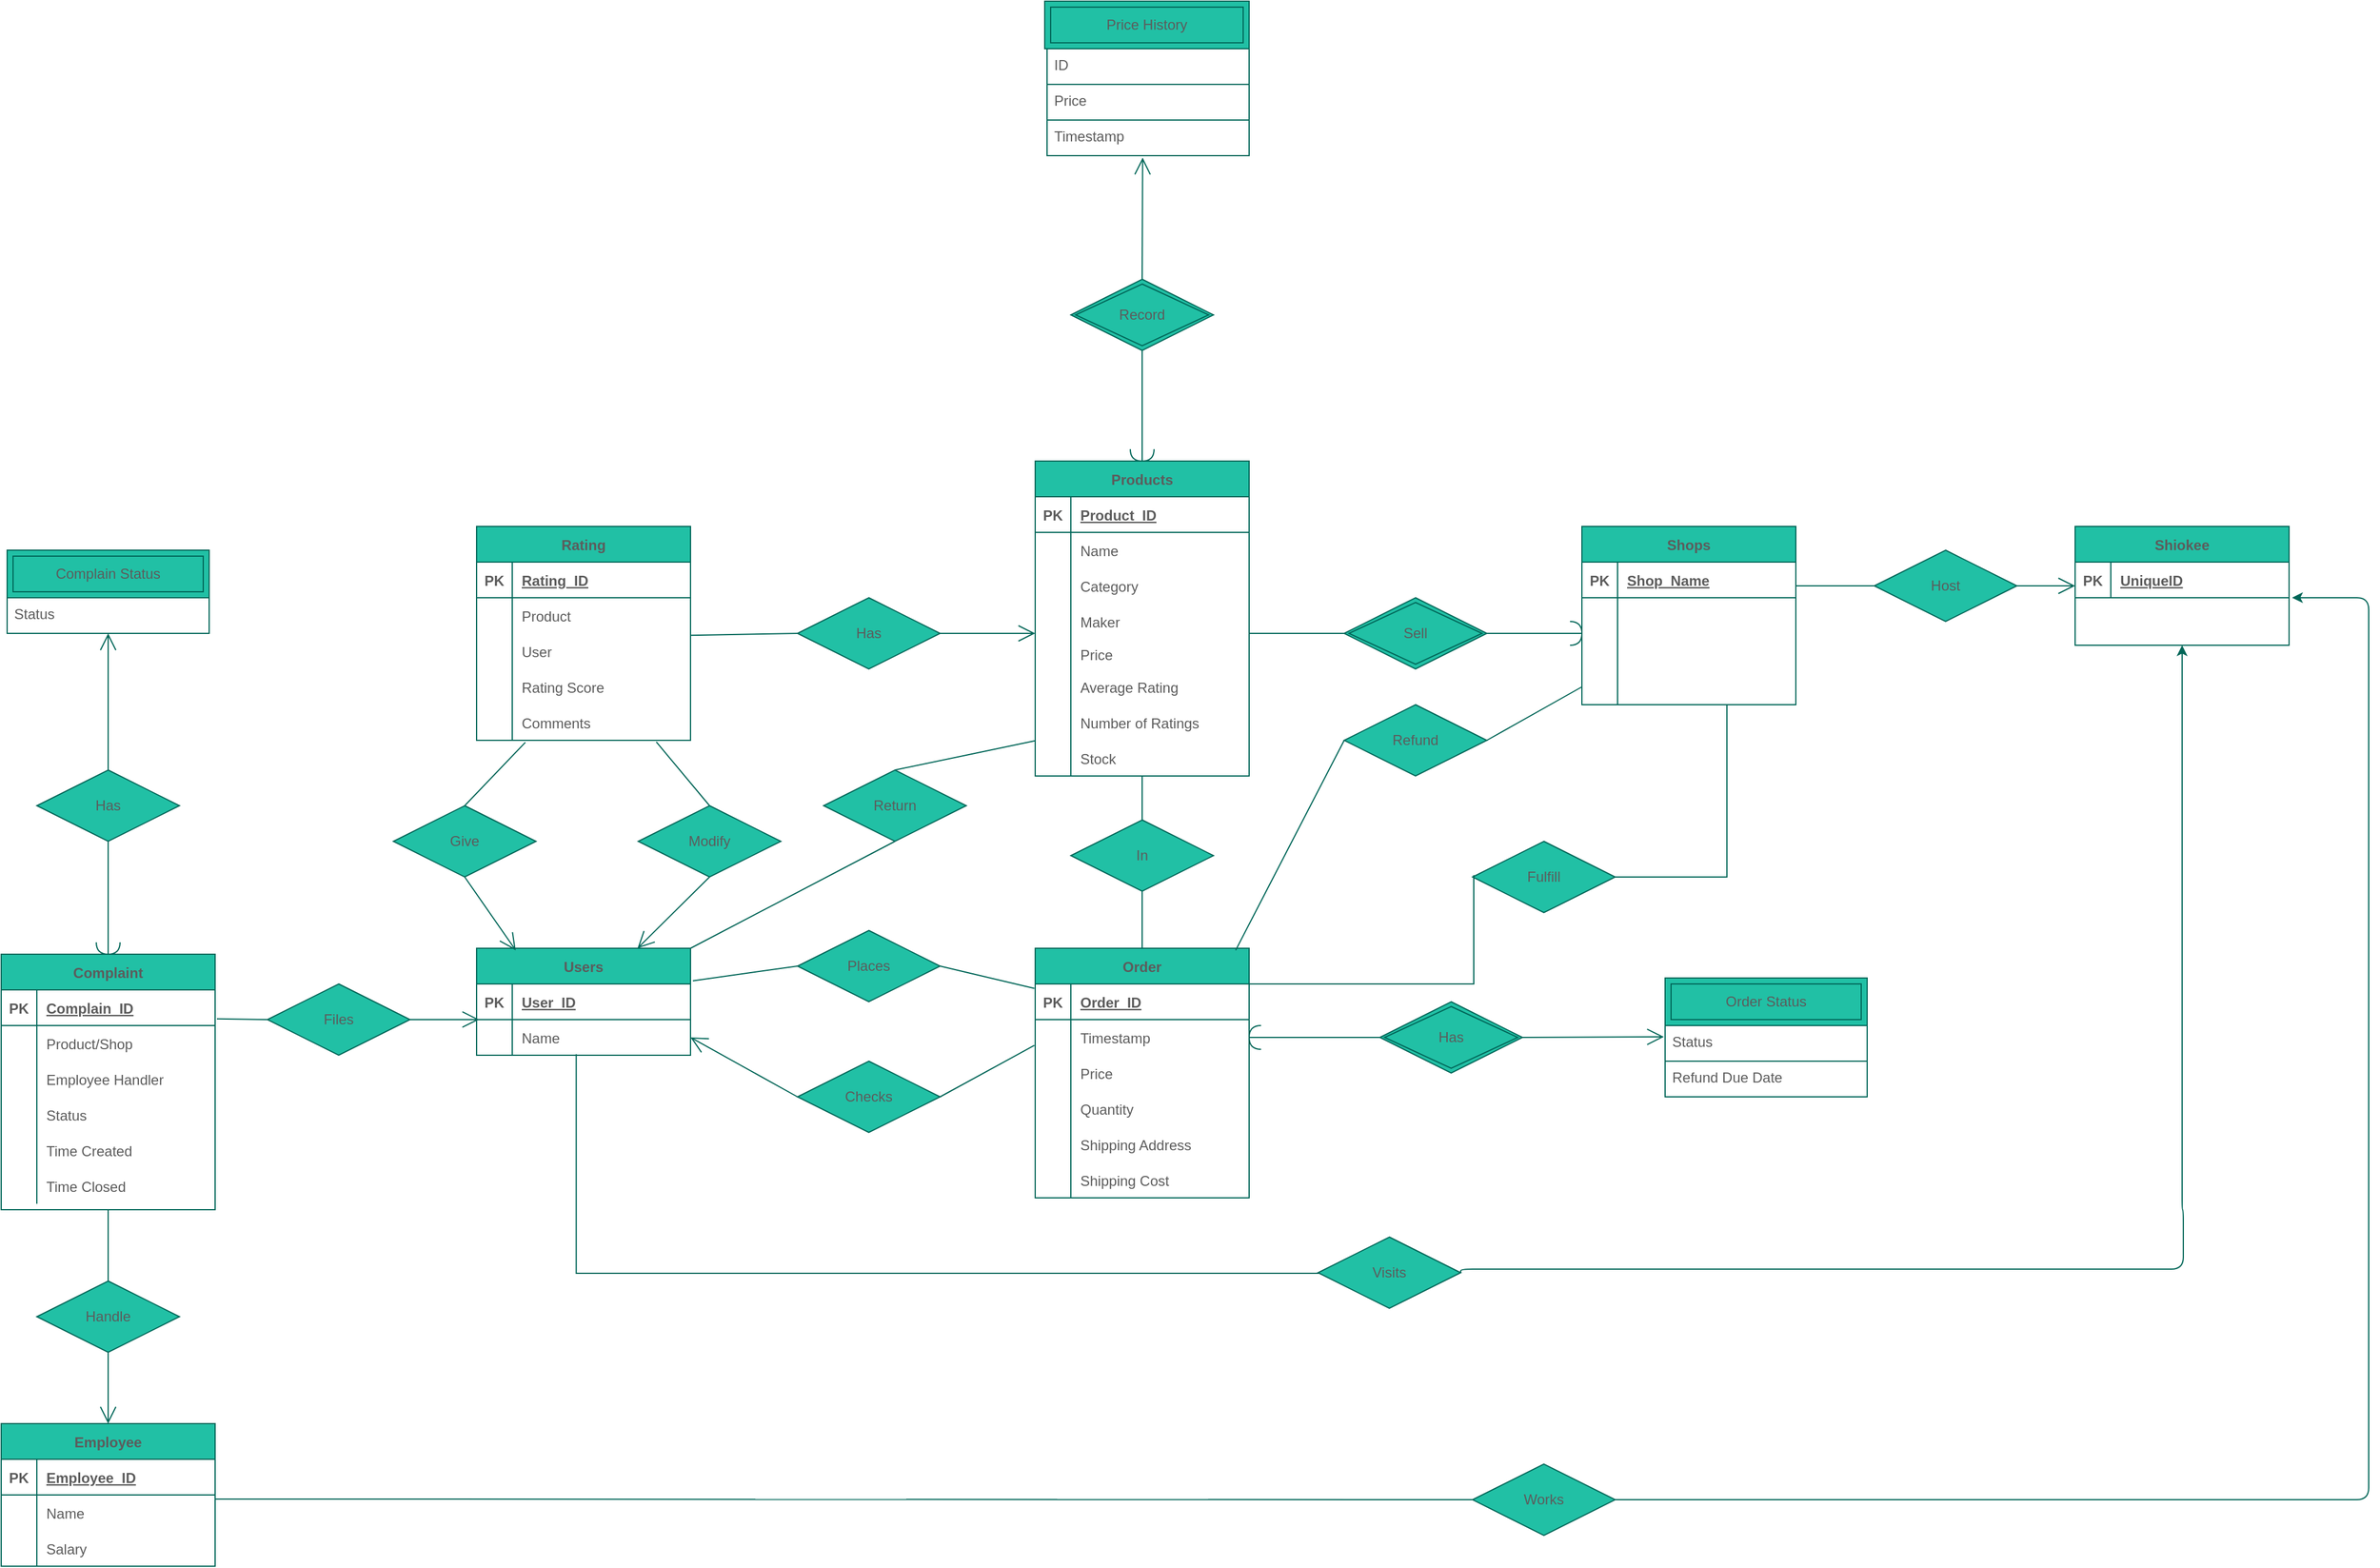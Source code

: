 <mxfile version="16.4.7" type="github" pages="2">
  <diagram id="R2lEEEUBdFMjLlhIrx00" name="Page-1">
    <mxGraphModel dx="2683" dy="1219" grid="1" gridSize="13" guides="1" tooltips="1" connect="1" arrows="1" fold="1" page="0" pageScale="1" pageWidth="850" pageHeight="1100" math="0" shadow="0" extFonts="Permanent Marker^https://fonts.googleapis.com/css?family=Permanent+Marker">
      <root>
        <mxCell id="0" />
        <mxCell id="1" parent="0" />
        <mxCell id="IIGDab05yQjPAmbsUdtQ-14" value="Shops" style="shape=table;startSize=30;container=1;collapsible=1;childLayout=tableLayout;fixedRows=1;rowLines=0;fontStyle=1;align=center;resizeLast=1;fillColor=#21C0A5;strokeColor=#006658;fontColor=#5C5C5C;" parent="1" vertex="1">
          <mxGeometry x="430" y="195" width="180" height="150" as="geometry" />
        </mxCell>
        <mxCell id="IIGDab05yQjPAmbsUdtQ-15" value="" style="shape=tableRow;horizontal=0;startSize=0;swimlaneHead=0;swimlaneBody=0;fillColor=none;collapsible=0;dropTarget=0;points=[[0,0.5],[1,0.5]];portConstraint=eastwest;top=0;left=0;right=0;bottom=1;strokeColor=#006658;fontColor=#5C5C5C;" parent="IIGDab05yQjPAmbsUdtQ-14" vertex="1">
          <mxGeometry y="30" width="180" height="30" as="geometry" />
        </mxCell>
        <mxCell id="IIGDab05yQjPAmbsUdtQ-16" value="PK" style="shape=partialRectangle;connectable=0;fillColor=none;top=0;left=0;bottom=0;right=0;fontStyle=1;overflow=hidden;strokeColor=#006658;fontColor=#5C5C5C;" parent="IIGDab05yQjPAmbsUdtQ-15" vertex="1">
          <mxGeometry width="30" height="30" as="geometry">
            <mxRectangle width="30" height="30" as="alternateBounds" />
          </mxGeometry>
        </mxCell>
        <mxCell id="IIGDab05yQjPAmbsUdtQ-17" value="Shop_Name" style="shape=partialRectangle;connectable=0;fillColor=none;top=0;left=0;bottom=0;right=0;align=left;spacingLeft=6;fontStyle=5;overflow=hidden;strokeColor=#006658;fontColor=#5C5C5C;" parent="IIGDab05yQjPAmbsUdtQ-15" vertex="1">
          <mxGeometry x="30" width="150" height="30" as="geometry">
            <mxRectangle width="150" height="30" as="alternateBounds" />
          </mxGeometry>
        </mxCell>
        <mxCell id="IIGDab05yQjPAmbsUdtQ-18" value="" style="shape=tableRow;horizontal=0;startSize=0;swimlaneHead=0;swimlaneBody=0;fillColor=none;collapsible=0;dropTarget=0;points=[[0,0.5],[1,0.5]];portConstraint=eastwest;top=0;left=0;right=0;bottom=0;strokeColor=#006658;fontColor=#5C5C5C;" parent="IIGDab05yQjPAmbsUdtQ-14" vertex="1">
          <mxGeometry y="60" width="180" height="30" as="geometry" />
        </mxCell>
        <mxCell id="IIGDab05yQjPAmbsUdtQ-19" value="" style="shape=partialRectangle;connectable=0;fillColor=none;top=0;left=0;bottom=0;right=0;editable=1;overflow=hidden;strokeColor=#006658;fontColor=#5C5C5C;" parent="IIGDab05yQjPAmbsUdtQ-18" vertex="1">
          <mxGeometry width="30" height="30" as="geometry">
            <mxRectangle width="30" height="30" as="alternateBounds" />
          </mxGeometry>
        </mxCell>
        <mxCell id="IIGDab05yQjPAmbsUdtQ-20" value="" style="shape=partialRectangle;connectable=0;fillColor=none;top=0;left=0;bottom=0;right=0;align=left;spacingLeft=6;overflow=hidden;strokeColor=#006658;fontColor=#5C5C5C;" parent="IIGDab05yQjPAmbsUdtQ-18" vertex="1">
          <mxGeometry x="30" width="150" height="30" as="geometry">
            <mxRectangle width="150" height="30" as="alternateBounds" />
          </mxGeometry>
        </mxCell>
        <mxCell id="IIGDab05yQjPAmbsUdtQ-21" value="" style="shape=tableRow;horizontal=0;startSize=0;swimlaneHead=0;swimlaneBody=0;fillColor=none;collapsible=0;dropTarget=0;points=[[0,0.5],[1,0.5]];portConstraint=eastwest;top=0;left=0;right=0;bottom=0;strokeColor=#006658;fontColor=#5C5C5C;" parent="IIGDab05yQjPAmbsUdtQ-14" vertex="1">
          <mxGeometry y="90" width="180" height="30" as="geometry" />
        </mxCell>
        <mxCell id="IIGDab05yQjPAmbsUdtQ-22" value="" style="shape=partialRectangle;connectable=0;fillColor=none;top=0;left=0;bottom=0;right=0;editable=1;overflow=hidden;strokeColor=#006658;fontColor=#5C5C5C;" parent="IIGDab05yQjPAmbsUdtQ-21" vertex="1">
          <mxGeometry width="30" height="30" as="geometry">
            <mxRectangle width="30" height="30" as="alternateBounds" />
          </mxGeometry>
        </mxCell>
        <mxCell id="IIGDab05yQjPAmbsUdtQ-23" value="" style="shape=partialRectangle;connectable=0;fillColor=none;top=0;left=0;bottom=0;right=0;align=left;spacingLeft=6;overflow=hidden;strokeColor=#006658;fontColor=#5C5C5C;" parent="IIGDab05yQjPAmbsUdtQ-21" vertex="1">
          <mxGeometry x="30" width="150" height="30" as="geometry">
            <mxRectangle width="150" height="30" as="alternateBounds" />
          </mxGeometry>
        </mxCell>
        <mxCell id="IIGDab05yQjPAmbsUdtQ-24" value="" style="shape=tableRow;horizontal=0;startSize=0;swimlaneHead=0;swimlaneBody=0;fillColor=none;collapsible=0;dropTarget=0;points=[[0,0.5],[1,0.5]];portConstraint=eastwest;top=0;left=0;right=0;bottom=0;strokeColor=#006658;fontColor=#5C5C5C;" parent="IIGDab05yQjPAmbsUdtQ-14" vertex="1">
          <mxGeometry y="120" width="180" height="30" as="geometry" />
        </mxCell>
        <mxCell id="IIGDab05yQjPAmbsUdtQ-25" value="" style="shape=partialRectangle;connectable=0;fillColor=none;top=0;left=0;bottom=0;right=0;editable=1;overflow=hidden;strokeColor=#006658;fontColor=#5C5C5C;" parent="IIGDab05yQjPAmbsUdtQ-24" vertex="1">
          <mxGeometry width="30" height="30" as="geometry">
            <mxRectangle width="30" height="30" as="alternateBounds" />
          </mxGeometry>
        </mxCell>
        <mxCell id="IIGDab05yQjPAmbsUdtQ-26" value="" style="shape=partialRectangle;connectable=0;fillColor=none;top=0;left=0;bottom=0;right=0;align=left;spacingLeft=6;overflow=hidden;strokeColor=#006658;fontColor=#5C5C5C;" parent="IIGDab05yQjPAmbsUdtQ-24" vertex="1">
          <mxGeometry x="30" width="150" height="30" as="geometry">
            <mxRectangle width="150" height="30" as="alternateBounds" />
          </mxGeometry>
        </mxCell>
        <mxCell id="IIGDab05yQjPAmbsUdtQ-27" value="Products" style="shape=table;startSize=30;container=1;collapsible=1;childLayout=tableLayout;fixedRows=1;rowLines=0;fontStyle=1;align=center;resizeLast=1;fillColor=#21C0A5;strokeColor=#006658;fontColor=#5C5C5C;" parent="1" vertex="1">
          <mxGeometry x="-30" y="140" width="180" height="265" as="geometry">
            <mxRectangle x="90" y="195" width="80" height="30" as="alternateBounds" />
          </mxGeometry>
        </mxCell>
        <mxCell id="IIGDab05yQjPAmbsUdtQ-28" value="" style="shape=tableRow;horizontal=0;startSize=0;swimlaneHead=0;swimlaneBody=0;fillColor=none;collapsible=0;dropTarget=0;points=[[0,0.5],[1,0.5]];portConstraint=eastwest;top=0;left=0;right=0;bottom=1;strokeColor=#006658;fontColor=#5C5C5C;" parent="IIGDab05yQjPAmbsUdtQ-27" vertex="1">
          <mxGeometry y="30" width="180" height="30" as="geometry" />
        </mxCell>
        <mxCell id="IIGDab05yQjPAmbsUdtQ-29" value="PK" style="shape=partialRectangle;connectable=0;fillColor=none;top=0;left=0;bottom=0;right=0;fontStyle=1;overflow=hidden;strokeColor=#006658;fontColor=#5C5C5C;" parent="IIGDab05yQjPAmbsUdtQ-28" vertex="1">
          <mxGeometry width="30" height="30" as="geometry">
            <mxRectangle width="30" height="30" as="alternateBounds" />
          </mxGeometry>
        </mxCell>
        <mxCell id="IIGDab05yQjPAmbsUdtQ-30" value="Product_ID" style="shape=partialRectangle;connectable=0;fillColor=none;top=0;left=0;bottom=0;right=0;align=left;spacingLeft=6;fontStyle=5;overflow=hidden;strokeColor=#006658;fontColor=#5C5C5C;" parent="IIGDab05yQjPAmbsUdtQ-28" vertex="1">
          <mxGeometry x="30" width="150" height="30" as="geometry">
            <mxRectangle width="150" height="30" as="alternateBounds" />
          </mxGeometry>
        </mxCell>
        <mxCell id="IIGDab05yQjPAmbsUdtQ-31" value="" style="shape=tableRow;horizontal=0;startSize=0;swimlaneHead=0;swimlaneBody=0;fillColor=none;collapsible=0;dropTarget=0;points=[[0,0.5],[1,0.5]];portConstraint=eastwest;top=0;left=0;right=0;bottom=0;strokeColor=#006658;fontColor=#5C5C5C;" parent="IIGDab05yQjPAmbsUdtQ-27" vertex="1">
          <mxGeometry y="60" width="180" height="30" as="geometry" />
        </mxCell>
        <mxCell id="IIGDab05yQjPAmbsUdtQ-32" value="" style="shape=partialRectangle;connectable=0;fillColor=none;top=0;left=0;bottom=0;right=0;editable=1;overflow=hidden;strokeColor=#006658;fontColor=#5C5C5C;" parent="IIGDab05yQjPAmbsUdtQ-31" vertex="1">
          <mxGeometry width="30" height="30" as="geometry">
            <mxRectangle width="30" height="30" as="alternateBounds" />
          </mxGeometry>
        </mxCell>
        <mxCell id="IIGDab05yQjPAmbsUdtQ-33" value="Name" style="shape=partialRectangle;connectable=0;fillColor=none;top=0;left=0;bottom=0;right=0;align=left;spacingLeft=6;overflow=hidden;strokeColor=#006658;fontColor=#5C5C5C;" parent="IIGDab05yQjPAmbsUdtQ-31" vertex="1">
          <mxGeometry x="30" width="150" height="30" as="geometry">
            <mxRectangle width="150" height="30" as="alternateBounds" />
          </mxGeometry>
        </mxCell>
        <mxCell id="IIGDab05yQjPAmbsUdtQ-34" value="" style="shape=tableRow;horizontal=0;startSize=0;swimlaneHead=0;swimlaneBody=0;fillColor=none;collapsible=0;dropTarget=0;points=[[0,0.5],[1,0.5]];portConstraint=eastwest;top=0;left=0;right=0;bottom=0;strokeColor=#006658;fontColor=#5C5C5C;" parent="IIGDab05yQjPAmbsUdtQ-27" vertex="1">
          <mxGeometry y="90" width="180" height="30" as="geometry" />
        </mxCell>
        <mxCell id="IIGDab05yQjPAmbsUdtQ-35" value="" style="shape=partialRectangle;connectable=0;fillColor=none;top=0;left=0;bottom=0;right=0;editable=1;overflow=hidden;strokeColor=#006658;fontColor=#5C5C5C;" parent="IIGDab05yQjPAmbsUdtQ-34" vertex="1">
          <mxGeometry width="30" height="30" as="geometry">
            <mxRectangle width="30" height="30" as="alternateBounds" />
          </mxGeometry>
        </mxCell>
        <mxCell id="IIGDab05yQjPAmbsUdtQ-36" value="Category" style="shape=partialRectangle;connectable=0;fillColor=none;top=0;left=0;bottom=0;right=0;align=left;spacingLeft=6;overflow=hidden;strokeColor=#006658;fontColor=#5C5C5C;" parent="IIGDab05yQjPAmbsUdtQ-34" vertex="1">
          <mxGeometry x="30" width="150" height="30" as="geometry">
            <mxRectangle width="150" height="30" as="alternateBounds" />
          </mxGeometry>
        </mxCell>
        <mxCell id="IIGDab05yQjPAmbsUdtQ-37" value="" style="shape=tableRow;horizontal=0;startSize=0;swimlaneHead=0;swimlaneBody=0;fillColor=none;collapsible=0;dropTarget=0;points=[[0,0.5],[1,0.5]];portConstraint=eastwest;top=0;left=0;right=0;bottom=0;strokeColor=#006658;fontColor=#5C5C5C;" parent="IIGDab05yQjPAmbsUdtQ-27" vertex="1">
          <mxGeometry y="120" width="180" height="30" as="geometry" />
        </mxCell>
        <mxCell id="IIGDab05yQjPAmbsUdtQ-38" value="" style="shape=partialRectangle;connectable=0;fillColor=none;top=0;left=0;bottom=0;right=0;editable=1;overflow=hidden;strokeColor=#006658;fontColor=#5C5C5C;" parent="IIGDab05yQjPAmbsUdtQ-37" vertex="1">
          <mxGeometry width="30" height="30" as="geometry">
            <mxRectangle width="30" height="30" as="alternateBounds" />
          </mxGeometry>
        </mxCell>
        <mxCell id="IIGDab05yQjPAmbsUdtQ-39" value="Maker" style="shape=partialRectangle;connectable=0;fillColor=none;top=0;left=0;bottom=0;right=0;align=left;spacingLeft=6;overflow=hidden;strokeColor=#006658;fontColor=#5C5C5C;" parent="IIGDab05yQjPAmbsUdtQ-37" vertex="1">
          <mxGeometry x="30" width="150" height="30" as="geometry">
            <mxRectangle width="150" height="30" as="alternateBounds" />
          </mxGeometry>
        </mxCell>
        <mxCell id="IIGDab05yQjPAmbsUdtQ-91" value="" style="shape=tableRow;horizontal=0;startSize=0;swimlaneHead=0;swimlaneBody=0;fillColor=none;collapsible=0;dropTarget=0;points=[[0,0.5],[1,0.5]];portConstraint=eastwest;top=0;left=0;right=0;bottom=0;strokeColor=#006658;fontColor=#5C5C5C;" parent="IIGDab05yQjPAmbsUdtQ-27" vertex="1">
          <mxGeometry y="150" width="180" height="25" as="geometry" />
        </mxCell>
        <mxCell id="IIGDab05yQjPAmbsUdtQ-92" value="" style="shape=partialRectangle;connectable=0;fillColor=none;top=0;left=0;bottom=0;right=0;editable=1;overflow=hidden;strokeColor=#006658;fontColor=#5C5C5C;" parent="IIGDab05yQjPAmbsUdtQ-91" vertex="1">
          <mxGeometry width="30" height="25" as="geometry">
            <mxRectangle width="30" height="25" as="alternateBounds" />
          </mxGeometry>
        </mxCell>
        <mxCell id="IIGDab05yQjPAmbsUdtQ-93" value="Price" style="shape=partialRectangle;connectable=0;fillColor=none;top=0;left=0;bottom=0;right=0;align=left;spacingLeft=6;overflow=hidden;strokeColor=#006658;fontColor=#5C5C5C;" parent="IIGDab05yQjPAmbsUdtQ-91" vertex="1">
          <mxGeometry x="30" width="150" height="25" as="geometry">
            <mxRectangle width="150" height="25" as="alternateBounds" />
          </mxGeometry>
        </mxCell>
        <mxCell id="yZfpyBXLFPxvbJvgIpkt-129" value="" style="shape=tableRow;horizontal=0;startSize=0;swimlaneHead=0;swimlaneBody=0;fillColor=none;collapsible=0;dropTarget=0;points=[[0,0.5],[1,0.5]];portConstraint=eastwest;top=0;left=0;right=0;bottom=0;rounded=0;sketch=0;fontColor=#5C5C5C;strokeColor=#006658;" parent="IIGDab05yQjPAmbsUdtQ-27" vertex="1">
          <mxGeometry y="175" width="180" height="30" as="geometry" />
        </mxCell>
        <mxCell id="yZfpyBXLFPxvbJvgIpkt-130" value="" style="shape=partialRectangle;connectable=0;fillColor=none;top=0;left=0;bottom=0;right=0;editable=1;overflow=hidden;rounded=0;sketch=0;fontColor=#5C5C5C;strokeColor=#006658;" parent="yZfpyBXLFPxvbJvgIpkt-129" vertex="1">
          <mxGeometry width="30" height="30" as="geometry">
            <mxRectangle width="30" height="30" as="alternateBounds" />
          </mxGeometry>
        </mxCell>
        <mxCell id="yZfpyBXLFPxvbJvgIpkt-131" value="Average Rating" style="shape=partialRectangle;connectable=0;fillColor=none;top=0;left=0;bottom=0;right=0;align=left;spacingLeft=6;overflow=hidden;rounded=0;sketch=0;fontColor=#5C5C5C;strokeColor=#006658;" parent="yZfpyBXLFPxvbJvgIpkt-129" vertex="1">
          <mxGeometry x="30" width="150" height="30" as="geometry">
            <mxRectangle width="150" height="30" as="alternateBounds" />
          </mxGeometry>
        </mxCell>
        <mxCell id="yZfpyBXLFPxvbJvgIpkt-164" value="" style="shape=tableRow;horizontal=0;startSize=0;swimlaneHead=0;swimlaneBody=0;fillColor=none;collapsible=0;dropTarget=0;points=[[0,0.5],[1,0.5]];portConstraint=eastwest;top=0;left=0;right=0;bottom=0;rounded=0;sketch=0;fontColor=#5C5C5C;strokeColor=#006658;" parent="IIGDab05yQjPAmbsUdtQ-27" vertex="1">
          <mxGeometry y="205" width="180" height="30" as="geometry" />
        </mxCell>
        <mxCell id="yZfpyBXLFPxvbJvgIpkt-165" value="" style="shape=partialRectangle;connectable=0;fillColor=none;top=0;left=0;bottom=0;right=0;editable=1;overflow=hidden;rounded=0;sketch=0;fontColor=#5C5C5C;strokeColor=#006658;" parent="yZfpyBXLFPxvbJvgIpkt-164" vertex="1">
          <mxGeometry width="30" height="30" as="geometry">
            <mxRectangle width="30" height="30" as="alternateBounds" />
          </mxGeometry>
        </mxCell>
        <mxCell id="yZfpyBXLFPxvbJvgIpkt-166" value="Number of Ratings" style="shape=partialRectangle;connectable=0;fillColor=none;top=0;left=0;bottom=0;right=0;align=left;spacingLeft=6;overflow=hidden;rounded=0;sketch=0;fontColor=#5C5C5C;strokeColor=#006658;" parent="yZfpyBXLFPxvbJvgIpkt-164" vertex="1">
          <mxGeometry x="30" width="150" height="30" as="geometry">
            <mxRectangle width="150" height="30" as="alternateBounds" />
          </mxGeometry>
        </mxCell>
        <mxCell id="33YHqOXiyBBSC-YZ6QGs-26" value="" style="shape=tableRow;horizontal=0;startSize=0;swimlaneHead=0;swimlaneBody=0;fillColor=none;collapsible=0;dropTarget=0;points=[[0,0.5],[1,0.5]];portConstraint=eastwest;top=0;left=0;right=0;bottom=0;rounded=0;sketch=0;fontColor=#5C5C5C;strokeColor=#006658;" parent="IIGDab05yQjPAmbsUdtQ-27" vertex="1">
          <mxGeometry y="235" width="180" height="30" as="geometry" />
        </mxCell>
        <mxCell id="33YHqOXiyBBSC-YZ6QGs-27" value="" style="shape=partialRectangle;connectable=0;fillColor=none;top=0;left=0;bottom=0;right=0;editable=1;overflow=hidden;rounded=0;sketch=0;fontColor=#5C5C5C;strokeColor=#006658;" parent="33YHqOXiyBBSC-YZ6QGs-26" vertex="1">
          <mxGeometry width="30" height="30" as="geometry">
            <mxRectangle width="30" height="30" as="alternateBounds" />
          </mxGeometry>
        </mxCell>
        <mxCell id="33YHqOXiyBBSC-YZ6QGs-28" value="Stock" style="shape=partialRectangle;connectable=0;fillColor=none;top=0;left=0;bottom=0;right=0;align=left;spacingLeft=6;overflow=hidden;rounded=0;sketch=0;fontColor=#5C5C5C;strokeColor=#006658;" parent="33YHqOXiyBBSC-YZ6QGs-26" vertex="1">
          <mxGeometry x="30" width="150" height="30" as="geometry">
            <mxRectangle width="150" height="30" as="alternateBounds" />
          </mxGeometry>
        </mxCell>
        <mxCell id="IIGDab05yQjPAmbsUdtQ-131" value="Rating" style="shape=table;startSize=30;container=1;collapsible=1;childLayout=tableLayout;fixedRows=1;rowLines=0;fontStyle=1;align=center;resizeLast=1;fillColor=#21C0A5;strokeColor=#006658;fontColor=#5C5C5C;" parent="1" vertex="1">
          <mxGeometry x="-500" y="195" width="180" height="180" as="geometry" />
        </mxCell>
        <mxCell id="IIGDab05yQjPAmbsUdtQ-132" value="" style="shape=tableRow;horizontal=0;startSize=0;swimlaneHead=0;swimlaneBody=0;fillColor=none;collapsible=0;dropTarget=0;points=[[0,0.5],[1,0.5]];portConstraint=eastwest;top=0;left=0;right=0;bottom=1;strokeColor=#006658;fontColor=#5C5C5C;" parent="IIGDab05yQjPAmbsUdtQ-131" vertex="1">
          <mxGeometry y="30" width="180" height="30" as="geometry" />
        </mxCell>
        <mxCell id="IIGDab05yQjPAmbsUdtQ-133" value="PK" style="shape=partialRectangle;connectable=0;fillColor=none;top=0;left=0;bottom=0;right=0;fontStyle=1;overflow=hidden;strokeColor=#006658;fontColor=#5C5C5C;" parent="IIGDab05yQjPAmbsUdtQ-132" vertex="1">
          <mxGeometry width="30" height="30" as="geometry">
            <mxRectangle width="30" height="30" as="alternateBounds" />
          </mxGeometry>
        </mxCell>
        <mxCell id="IIGDab05yQjPAmbsUdtQ-134" value="Rating_ID" style="shape=partialRectangle;connectable=0;fillColor=none;top=0;left=0;bottom=0;right=0;align=left;spacingLeft=6;fontStyle=5;overflow=hidden;strokeColor=#006658;fontColor=#5C5C5C;" parent="IIGDab05yQjPAmbsUdtQ-132" vertex="1">
          <mxGeometry x="30" width="150" height="30" as="geometry">
            <mxRectangle width="150" height="30" as="alternateBounds" />
          </mxGeometry>
        </mxCell>
        <mxCell id="IIGDab05yQjPAmbsUdtQ-135" value="" style="shape=tableRow;horizontal=0;startSize=0;swimlaneHead=0;swimlaneBody=0;fillColor=none;collapsible=0;dropTarget=0;points=[[0,0.5],[1,0.5]];portConstraint=eastwest;top=0;left=0;right=0;bottom=0;strokeColor=#006658;fontColor=#5C5C5C;" parent="IIGDab05yQjPAmbsUdtQ-131" vertex="1">
          <mxGeometry y="60" width="180" height="30" as="geometry" />
        </mxCell>
        <mxCell id="IIGDab05yQjPAmbsUdtQ-136" value="" style="shape=partialRectangle;connectable=0;fillColor=none;top=0;left=0;bottom=0;right=0;editable=1;overflow=hidden;strokeColor=#006658;fontColor=#5C5C5C;" parent="IIGDab05yQjPAmbsUdtQ-135" vertex="1">
          <mxGeometry width="30" height="30" as="geometry">
            <mxRectangle width="30" height="30" as="alternateBounds" />
          </mxGeometry>
        </mxCell>
        <mxCell id="IIGDab05yQjPAmbsUdtQ-137" value="Product" style="shape=partialRectangle;connectable=0;fillColor=none;top=0;left=0;bottom=0;right=0;align=left;spacingLeft=6;overflow=hidden;strokeColor=#006658;fontColor=#5C5C5C;" parent="IIGDab05yQjPAmbsUdtQ-135" vertex="1">
          <mxGeometry x="30" width="150" height="30" as="geometry">
            <mxRectangle width="150" height="30" as="alternateBounds" />
          </mxGeometry>
        </mxCell>
        <mxCell id="IIGDab05yQjPAmbsUdtQ-138" value="" style="shape=tableRow;horizontal=0;startSize=0;swimlaneHead=0;swimlaneBody=0;fillColor=none;collapsible=0;dropTarget=0;points=[[0,0.5],[1,0.5]];portConstraint=eastwest;top=0;left=0;right=0;bottom=0;strokeColor=#006658;fontColor=#5C5C5C;" parent="IIGDab05yQjPAmbsUdtQ-131" vertex="1">
          <mxGeometry y="90" width="180" height="30" as="geometry" />
        </mxCell>
        <mxCell id="IIGDab05yQjPAmbsUdtQ-139" value="" style="shape=partialRectangle;connectable=0;fillColor=none;top=0;left=0;bottom=0;right=0;editable=1;overflow=hidden;strokeColor=#006658;fontColor=#5C5C5C;" parent="IIGDab05yQjPAmbsUdtQ-138" vertex="1">
          <mxGeometry width="30" height="30" as="geometry">
            <mxRectangle width="30" height="30" as="alternateBounds" />
          </mxGeometry>
        </mxCell>
        <mxCell id="IIGDab05yQjPAmbsUdtQ-140" value="User" style="shape=partialRectangle;connectable=0;fillColor=none;top=0;left=0;bottom=0;right=0;align=left;spacingLeft=6;overflow=hidden;strokeColor=#006658;fontColor=#5C5C5C;" parent="IIGDab05yQjPAmbsUdtQ-138" vertex="1">
          <mxGeometry x="30" width="150" height="30" as="geometry">
            <mxRectangle width="150" height="30" as="alternateBounds" />
          </mxGeometry>
        </mxCell>
        <mxCell id="IIGDab05yQjPAmbsUdtQ-141" value="" style="shape=tableRow;horizontal=0;startSize=0;swimlaneHead=0;swimlaneBody=0;fillColor=none;collapsible=0;dropTarget=0;points=[[0,0.5],[1,0.5]];portConstraint=eastwest;top=0;left=0;right=0;bottom=0;strokeColor=#006658;fontColor=#5C5C5C;" parent="IIGDab05yQjPAmbsUdtQ-131" vertex="1">
          <mxGeometry y="120" width="180" height="30" as="geometry" />
        </mxCell>
        <mxCell id="IIGDab05yQjPAmbsUdtQ-142" value="" style="shape=partialRectangle;connectable=0;fillColor=none;top=0;left=0;bottom=0;right=0;editable=1;overflow=hidden;strokeColor=#006658;fontColor=#5C5C5C;" parent="IIGDab05yQjPAmbsUdtQ-141" vertex="1">
          <mxGeometry width="30" height="30" as="geometry">
            <mxRectangle width="30" height="30" as="alternateBounds" />
          </mxGeometry>
        </mxCell>
        <mxCell id="IIGDab05yQjPAmbsUdtQ-143" value="Rating Score" style="shape=partialRectangle;connectable=0;fillColor=none;top=0;left=0;bottom=0;right=0;align=left;spacingLeft=6;overflow=hidden;strokeColor=#006658;fontColor=#5C5C5C;" parent="IIGDab05yQjPAmbsUdtQ-141" vertex="1">
          <mxGeometry x="30" width="150" height="30" as="geometry">
            <mxRectangle width="150" height="30" as="alternateBounds" />
          </mxGeometry>
        </mxCell>
        <mxCell id="IIGDab05yQjPAmbsUdtQ-149" value="" style="shape=tableRow;horizontal=0;startSize=0;swimlaneHead=0;swimlaneBody=0;fillColor=none;collapsible=0;dropTarget=0;points=[[0,0.5],[1,0.5]];portConstraint=eastwest;top=0;left=0;right=0;bottom=0;strokeColor=#006658;fontColor=#5C5C5C;" parent="IIGDab05yQjPAmbsUdtQ-131" vertex="1">
          <mxGeometry y="150" width="180" height="30" as="geometry" />
        </mxCell>
        <mxCell id="IIGDab05yQjPAmbsUdtQ-150" value="" style="shape=partialRectangle;connectable=0;fillColor=none;top=0;left=0;bottom=0;right=0;editable=1;overflow=hidden;strokeColor=#006658;fontColor=#5C5C5C;" parent="IIGDab05yQjPAmbsUdtQ-149" vertex="1">
          <mxGeometry width="30" height="30" as="geometry">
            <mxRectangle width="30" height="30" as="alternateBounds" />
          </mxGeometry>
        </mxCell>
        <mxCell id="IIGDab05yQjPAmbsUdtQ-151" value="Comments" style="shape=partialRectangle;connectable=0;fillColor=none;top=0;left=0;bottom=0;right=0;align=left;spacingLeft=6;overflow=hidden;strokeColor=#006658;fontColor=#5C5C5C;" parent="IIGDab05yQjPAmbsUdtQ-149" vertex="1">
          <mxGeometry x="30" width="150" height="30" as="geometry">
            <mxRectangle width="150" height="30" as="alternateBounds" />
          </mxGeometry>
        </mxCell>
        <mxCell id="IIGDab05yQjPAmbsUdtQ-165" value="Users" style="shape=table;startSize=30;container=1;collapsible=1;childLayout=tableLayout;fixedRows=1;rowLines=0;fontStyle=1;align=center;resizeLast=1;fillColor=#21C0A5;strokeColor=#006658;fontColor=#5C5C5C;" parent="1" vertex="1">
          <mxGeometry x="-500" y="550" width="180" height="90" as="geometry" />
        </mxCell>
        <mxCell id="IIGDab05yQjPAmbsUdtQ-166" value="" style="shape=tableRow;horizontal=0;startSize=0;swimlaneHead=0;swimlaneBody=0;fillColor=none;collapsible=0;dropTarget=0;points=[[0,0.5],[1,0.5]];portConstraint=eastwest;top=0;left=0;right=0;bottom=1;strokeColor=#006658;fontColor=#5C5C5C;" parent="IIGDab05yQjPAmbsUdtQ-165" vertex="1">
          <mxGeometry y="30" width="180" height="30" as="geometry" />
        </mxCell>
        <mxCell id="IIGDab05yQjPAmbsUdtQ-167" value="PK" style="shape=partialRectangle;connectable=0;fillColor=none;top=0;left=0;bottom=0;right=0;fontStyle=1;overflow=hidden;strokeColor=#006658;fontColor=#5C5C5C;" parent="IIGDab05yQjPAmbsUdtQ-166" vertex="1">
          <mxGeometry width="30" height="30" as="geometry">
            <mxRectangle width="30" height="30" as="alternateBounds" />
          </mxGeometry>
        </mxCell>
        <mxCell id="IIGDab05yQjPAmbsUdtQ-168" value="User_ID" style="shape=partialRectangle;connectable=0;fillColor=none;top=0;left=0;bottom=0;right=0;align=left;spacingLeft=6;fontStyle=5;overflow=hidden;strokeColor=#006658;fontColor=#5C5C5C;" parent="IIGDab05yQjPAmbsUdtQ-166" vertex="1">
          <mxGeometry x="30" width="150" height="30" as="geometry">
            <mxRectangle width="150" height="30" as="alternateBounds" />
          </mxGeometry>
        </mxCell>
        <mxCell id="IIGDab05yQjPAmbsUdtQ-169" value="" style="shape=tableRow;horizontal=0;startSize=0;swimlaneHead=0;swimlaneBody=0;fillColor=none;collapsible=0;dropTarget=0;points=[[0,0.5],[1,0.5]];portConstraint=eastwest;top=0;left=0;right=0;bottom=0;strokeColor=#006658;fontColor=#5C5C5C;" parent="IIGDab05yQjPAmbsUdtQ-165" vertex="1">
          <mxGeometry y="60" width="180" height="30" as="geometry" />
        </mxCell>
        <mxCell id="IIGDab05yQjPAmbsUdtQ-170" value="" style="shape=partialRectangle;connectable=0;fillColor=none;top=0;left=0;bottom=0;right=0;editable=1;overflow=hidden;strokeColor=#006658;fontColor=#5C5C5C;" parent="IIGDab05yQjPAmbsUdtQ-169" vertex="1">
          <mxGeometry width="30" height="30" as="geometry">
            <mxRectangle width="30" height="30" as="alternateBounds" />
          </mxGeometry>
        </mxCell>
        <mxCell id="IIGDab05yQjPAmbsUdtQ-171" value="Name" style="shape=partialRectangle;connectable=0;fillColor=none;top=0;left=0;bottom=0;right=0;align=left;spacingLeft=6;overflow=hidden;strokeColor=#006658;fontColor=#5C5C5C;" parent="IIGDab05yQjPAmbsUdtQ-169" vertex="1">
          <mxGeometry x="30" width="150" height="30" as="geometry">
            <mxRectangle width="150" height="30" as="alternateBounds" />
          </mxGeometry>
        </mxCell>
        <mxCell id="IIGDab05yQjPAmbsUdtQ-178" value="Employee" style="shape=table;startSize=30;container=1;collapsible=1;childLayout=tableLayout;fixedRows=1;rowLines=0;fontStyle=1;align=center;resizeLast=1;fillColor=#21C0A5;strokeColor=#006658;fontColor=#5C5C5C;" parent="1" vertex="1">
          <mxGeometry x="-900" y="950" width="180" height="120" as="geometry" />
        </mxCell>
        <mxCell id="IIGDab05yQjPAmbsUdtQ-179" value="" style="shape=tableRow;horizontal=0;startSize=0;swimlaneHead=0;swimlaneBody=0;fillColor=none;collapsible=0;dropTarget=0;points=[[0,0.5],[1,0.5]];portConstraint=eastwest;top=0;left=0;right=0;bottom=1;strokeColor=#006658;fontColor=#5C5C5C;" parent="IIGDab05yQjPAmbsUdtQ-178" vertex="1">
          <mxGeometry y="30" width="180" height="30" as="geometry" />
        </mxCell>
        <mxCell id="IIGDab05yQjPAmbsUdtQ-180" value="PK" style="shape=partialRectangle;connectable=0;fillColor=none;top=0;left=0;bottom=0;right=0;fontStyle=1;overflow=hidden;strokeColor=#006658;fontColor=#5C5C5C;" parent="IIGDab05yQjPAmbsUdtQ-179" vertex="1">
          <mxGeometry width="30" height="30" as="geometry">
            <mxRectangle width="30" height="30" as="alternateBounds" />
          </mxGeometry>
        </mxCell>
        <mxCell id="IIGDab05yQjPAmbsUdtQ-181" value="Employee_ID" style="shape=partialRectangle;connectable=0;fillColor=none;top=0;left=0;bottom=0;right=0;align=left;spacingLeft=6;fontStyle=5;overflow=hidden;strokeColor=#006658;fontColor=#5C5C5C;" parent="IIGDab05yQjPAmbsUdtQ-179" vertex="1">
          <mxGeometry x="30" width="150" height="30" as="geometry">
            <mxRectangle width="150" height="30" as="alternateBounds" />
          </mxGeometry>
        </mxCell>
        <mxCell id="IIGDab05yQjPAmbsUdtQ-182" value="" style="shape=tableRow;horizontal=0;startSize=0;swimlaneHead=0;swimlaneBody=0;fillColor=none;collapsible=0;dropTarget=0;points=[[0,0.5],[1,0.5]];portConstraint=eastwest;top=0;left=0;right=0;bottom=0;strokeColor=#006658;fontColor=#5C5C5C;" parent="IIGDab05yQjPAmbsUdtQ-178" vertex="1">
          <mxGeometry y="60" width="180" height="30" as="geometry" />
        </mxCell>
        <mxCell id="IIGDab05yQjPAmbsUdtQ-183" value="" style="shape=partialRectangle;connectable=0;fillColor=none;top=0;left=0;bottom=0;right=0;editable=1;overflow=hidden;strokeColor=#006658;fontColor=#5C5C5C;" parent="IIGDab05yQjPAmbsUdtQ-182" vertex="1">
          <mxGeometry width="30" height="30" as="geometry">
            <mxRectangle width="30" height="30" as="alternateBounds" />
          </mxGeometry>
        </mxCell>
        <mxCell id="IIGDab05yQjPAmbsUdtQ-184" value="Name" style="shape=partialRectangle;connectable=0;fillColor=none;top=0;left=0;bottom=0;right=0;align=left;spacingLeft=6;overflow=hidden;strokeColor=#006658;fontColor=#5C5C5C;" parent="IIGDab05yQjPAmbsUdtQ-182" vertex="1">
          <mxGeometry x="30" width="150" height="30" as="geometry">
            <mxRectangle width="150" height="30" as="alternateBounds" />
          </mxGeometry>
        </mxCell>
        <mxCell id="IIGDab05yQjPAmbsUdtQ-185" value="" style="shape=tableRow;horizontal=0;startSize=0;swimlaneHead=0;swimlaneBody=0;fillColor=none;collapsible=0;dropTarget=0;points=[[0,0.5],[1,0.5]];portConstraint=eastwest;top=0;left=0;right=0;bottom=0;strokeColor=#006658;fontColor=#5C5C5C;" parent="IIGDab05yQjPAmbsUdtQ-178" vertex="1">
          <mxGeometry y="90" width="180" height="30" as="geometry" />
        </mxCell>
        <mxCell id="IIGDab05yQjPAmbsUdtQ-186" value="" style="shape=partialRectangle;connectable=0;fillColor=none;top=0;left=0;bottom=0;right=0;editable=1;overflow=hidden;strokeColor=#006658;fontColor=#5C5C5C;" parent="IIGDab05yQjPAmbsUdtQ-185" vertex="1">
          <mxGeometry width="30" height="30" as="geometry">
            <mxRectangle width="30" height="30" as="alternateBounds" />
          </mxGeometry>
        </mxCell>
        <mxCell id="IIGDab05yQjPAmbsUdtQ-187" value="Salary" style="shape=partialRectangle;connectable=0;fillColor=none;top=0;left=0;bottom=0;right=0;align=left;spacingLeft=6;overflow=hidden;strokeColor=#006658;fontColor=#5C5C5C;" parent="IIGDab05yQjPAmbsUdtQ-185" vertex="1">
          <mxGeometry x="30" width="150" height="30" as="geometry">
            <mxRectangle width="150" height="30" as="alternateBounds" />
          </mxGeometry>
        </mxCell>
        <mxCell id="IIGDab05yQjPAmbsUdtQ-191" value="Order" style="shape=table;startSize=30;container=1;collapsible=1;childLayout=tableLayout;fixedRows=1;rowLines=0;fontStyle=1;align=center;resizeLast=1;fillColor=#21C0A5;strokeColor=#006658;fontColor=#5C5C5C;" parent="1" vertex="1">
          <mxGeometry x="-30" y="550" width="180" height="210" as="geometry" />
        </mxCell>
        <mxCell id="IIGDab05yQjPAmbsUdtQ-192" value="" style="shape=tableRow;horizontal=0;startSize=0;swimlaneHead=0;swimlaneBody=0;fillColor=none;collapsible=0;dropTarget=0;points=[[0,0.5],[1,0.5]];portConstraint=eastwest;top=0;left=0;right=0;bottom=1;strokeColor=#006658;fontColor=#5C5C5C;" parent="IIGDab05yQjPAmbsUdtQ-191" vertex="1">
          <mxGeometry y="30" width="180" height="30" as="geometry" />
        </mxCell>
        <mxCell id="IIGDab05yQjPAmbsUdtQ-193" value="PK" style="shape=partialRectangle;connectable=0;fillColor=none;top=0;left=0;bottom=0;right=0;fontStyle=1;overflow=hidden;strokeColor=#006658;fontColor=#5C5C5C;" parent="IIGDab05yQjPAmbsUdtQ-192" vertex="1">
          <mxGeometry width="30" height="30" as="geometry">
            <mxRectangle width="30" height="30" as="alternateBounds" />
          </mxGeometry>
        </mxCell>
        <mxCell id="IIGDab05yQjPAmbsUdtQ-194" value="Order_ID" style="shape=partialRectangle;connectable=0;fillColor=none;top=0;left=0;bottom=0;right=0;align=left;spacingLeft=6;fontStyle=5;overflow=hidden;strokeColor=#006658;fontColor=#5C5C5C;" parent="IIGDab05yQjPAmbsUdtQ-192" vertex="1">
          <mxGeometry x="30" width="150" height="30" as="geometry">
            <mxRectangle width="150" height="30" as="alternateBounds" />
          </mxGeometry>
        </mxCell>
        <mxCell id="IIGDab05yQjPAmbsUdtQ-195" value="" style="shape=tableRow;horizontal=0;startSize=0;swimlaneHead=0;swimlaneBody=0;fillColor=none;collapsible=0;dropTarget=0;points=[[0,0.5],[1,0.5]];portConstraint=eastwest;top=0;left=0;right=0;bottom=0;strokeColor=#006658;fontColor=#5C5C5C;" parent="IIGDab05yQjPAmbsUdtQ-191" vertex="1">
          <mxGeometry y="60" width="180" height="30" as="geometry" />
        </mxCell>
        <mxCell id="IIGDab05yQjPAmbsUdtQ-196" value="" style="shape=partialRectangle;connectable=0;fillColor=none;top=0;left=0;bottom=0;right=0;editable=1;overflow=hidden;strokeColor=#006658;fontColor=#5C5C5C;" parent="IIGDab05yQjPAmbsUdtQ-195" vertex="1">
          <mxGeometry width="30" height="30" as="geometry">
            <mxRectangle width="30" height="30" as="alternateBounds" />
          </mxGeometry>
        </mxCell>
        <mxCell id="IIGDab05yQjPAmbsUdtQ-197" value="Timestamp    " style="shape=partialRectangle;connectable=0;fillColor=none;top=0;left=0;bottom=0;right=0;align=left;spacingLeft=6;overflow=hidden;strokeColor=#006658;fontColor=#5C5C5C;" parent="IIGDab05yQjPAmbsUdtQ-195" vertex="1">
          <mxGeometry x="30" width="150" height="30" as="geometry">
            <mxRectangle width="150" height="30" as="alternateBounds" />
          </mxGeometry>
        </mxCell>
        <mxCell id="IIGDab05yQjPAmbsUdtQ-198" value="" style="shape=tableRow;horizontal=0;startSize=0;swimlaneHead=0;swimlaneBody=0;fillColor=none;collapsible=0;dropTarget=0;points=[[0,0.5],[1,0.5]];portConstraint=eastwest;top=0;left=0;right=0;bottom=0;strokeColor=#006658;fontColor=#5C5C5C;" parent="IIGDab05yQjPAmbsUdtQ-191" vertex="1">
          <mxGeometry y="90" width="180" height="30" as="geometry" />
        </mxCell>
        <mxCell id="IIGDab05yQjPAmbsUdtQ-199" value="" style="shape=partialRectangle;connectable=0;fillColor=none;top=0;left=0;bottom=0;right=0;editable=1;overflow=hidden;strokeColor=#006658;fontColor=#5C5C5C;" parent="IIGDab05yQjPAmbsUdtQ-198" vertex="1">
          <mxGeometry width="30" height="30" as="geometry">
            <mxRectangle width="30" height="30" as="alternateBounds" />
          </mxGeometry>
        </mxCell>
        <mxCell id="IIGDab05yQjPAmbsUdtQ-200" value="Price" style="shape=partialRectangle;connectable=0;fillColor=none;top=0;left=0;bottom=0;right=0;align=left;spacingLeft=6;overflow=hidden;strokeColor=#006658;fontColor=#5C5C5C;" parent="IIGDab05yQjPAmbsUdtQ-198" vertex="1">
          <mxGeometry x="30" width="150" height="30" as="geometry">
            <mxRectangle width="150" height="30" as="alternateBounds" />
          </mxGeometry>
        </mxCell>
        <mxCell id="yZfpyBXLFPxvbJvgIpkt-50" value="" style="shape=tableRow;horizontal=0;startSize=0;swimlaneHead=0;swimlaneBody=0;fillColor=none;collapsible=0;dropTarget=0;points=[[0,0.5],[1,0.5]];portConstraint=eastwest;top=0;left=0;right=0;bottom=0;rounded=0;sketch=0;fontColor=#5C5C5C;strokeColor=#006658;" parent="IIGDab05yQjPAmbsUdtQ-191" vertex="1">
          <mxGeometry y="120" width="180" height="30" as="geometry" />
        </mxCell>
        <mxCell id="yZfpyBXLFPxvbJvgIpkt-51" value="" style="shape=partialRectangle;connectable=0;fillColor=none;top=0;left=0;bottom=0;right=0;editable=1;overflow=hidden;rounded=0;sketch=0;fontColor=#5C5C5C;strokeColor=#006658;" parent="yZfpyBXLFPxvbJvgIpkt-50" vertex="1">
          <mxGeometry width="30" height="30" as="geometry">
            <mxRectangle width="30" height="30" as="alternateBounds" />
          </mxGeometry>
        </mxCell>
        <mxCell id="yZfpyBXLFPxvbJvgIpkt-52" value="Quantity" style="shape=partialRectangle;connectable=0;fillColor=none;top=0;left=0;bottom=0;right=0;align=left;spacingLeft=6;overflow=hidden;rounded=0;sketch=0;fontColor=#5C5C5C;strokeColor=#006658;" parent="yZfpyBXLFPxvbJvgIpkt-50" vertex="1">
          <mxGeometry x="30" width="150" height="30" as="geometry">
            <mxRectangle width="150" height="30" as="alternateBounds" />
          </mxGeometry>
        </mxCell>
        <mxCell id="yZfpyBXLFPxvbJvgIpkt-94" value="" style="shape=tableRow;horizontal=0;startSize=0;swimlaneHead=0;swimlaneBody=0;fillColor=none;collapsible=0;dropTarget=0;points=[[0,0.5],[1,0.5]];portConstraint=eastwest;top=0;left=0;right=0;bottom=0;rounded=0;labelBorderColor=none;sketch=0;fontColor=#5C5C5C;strokeColor=#006658;" parent="IIGDab05yQjPAmbsUdtQ-191" vertex="1">
          <mxGeometry y="150" width="180" height="30" as="geometry" />
        </mxCell>
        <mxCell id="yZfpyBXLFPxvbJvgIpkt-95" value="" style="shape=partialRectangle;connectable=0;fillColor=none;top=0;left=0;bottom=0;right=0;editable=1;overflow=hidden;rounded=0;labelBorderColor=none;sketch=0;fontColor=#5C5C5C;strokeColor=#006658;" parent="yZfpyBXLFPxvbJvgIpkt-94" vertex="1">
          <mxGeometry width="30" height="30" as="geometry">
            <mxRectangle width="30" height="30" as="alternateBounds" />
          </mxGeometry>
        </mxCell>
        <mxCell id="yZfpyBXLFPxvbJvgIpkt-96" value="Shipping Address" style="shape=partialRectangle;connectable=0;fillColor=none;top=0;left=0;bottom=0;right=0;align=left;spacingLeft=6;overflow=hidden;rounded=0;labelBorderColor=none;sketch=0;fontColor=#5C5C5C;strokeColor=#006658;" parent="yZfpyBXLFPxvbJvgIpkt-94" vertex="1">
          <mxGeometry x="30" width="150" height="30" as="geometry">
            <mxRectangle width="150" height="30" as="alternateBounds" />
          </mxGeometry>
        </mxCell>
        <mxCell id="yZfpyBXLFPxvbJvgIpkt-98" value="" style="shape=tableRow;horizontal=0;startSize=0;swimlaneHead=0;swimlaneBody=0;fillColor=none;collapsible=0;dropTarget=0;points=[[0,0.5],[1,0.5]];portConstraint=eastwest;top=0;left=0;right=0;bottom=0;rounded=0;labelBorderColor=none;sketch=0;fontColor=#5C5C5C;strokeColor=#006658;" parent="IIGDab05yQjPAmbsUdtQ-191" vertex="1">
          <mxGeometry y="180" width="180" height="30" as="geometry" />
        </mxCell>
        <mxCell id="yZfpyBXLFPxvbJvgIpkt-99" value="" style="shape=partialRectangle;connectable=0;fillColor=none;top=0;left=0;bottom=0;right=0;editable=1;overflow=hidden;rounded=0;labelBorderColor=none;sketch=0;fontColor=#5C5C5C;strokeColor=#006658;" parent="yZfpyBXLFPxvbJvgIpkt-98" vertex="1">
          <mxGeometry width="30" height="30" as="geometry">
            <mxRectangle width="30" height="30" as="alternateBounds" />
          </mxGeometry>
        </mxCell>
        <mxCell id="yZfpyBXLFPxvbJvgIpkt-100" value="Shipping Cost" style="shape=partialRectangle;connectable=0;fillColor=none;top=0;left=0;bottom=0;right=0;align=left;spacingLeft=6;overflow=hidden;rounded=0;labelBorderColor=none;sketch=0;fontColor=#5C5C5C;strokeColor=#006658;" parent="yZfpyBXLFPxvbJvgIpkt-98" vertex="1">
          <mxGeometry x="30" width="150" height="30" as="geometry">
            <mxRectangle width="150" height="30" as="alternateBounds" />
          </mxGeometry>
        </mxCell>
        <mxCell id="IIGDab05yQjPAmbsUdtQ-204" value="Complaint" style="shape=table;startSize=30;container=1;collapsible=1;childLayout=tableLayout;fixedRows=1;rowLines=0;fontStyle=1;align=center;resizeLast=1;fillColor=#21C0A5;strokeColor=#006658;fontColor=#5C5C5C;" parent="1" vertex="1">
          <mxGeometry x="-900" y="555" width="180" height="215" as="geometry" />
        </mxCell>
        <mxCell id="IIGDab05yQjPAmbsUdtQ-205" value="" style="shape=tableRow;horizontal=0;startSize=0;swimlaneHead=0;swimlaneBody=0;fillColor=none;collapsible=0;dropTarget=0;points=[[0,0.5],[1,0.5]];portConstraint=eastwest;top=0;left=0;right=0;bottom=1;strokeColor=#006658;fontColor=#5C5C5C;" parent="IIGDab05yQjPAmbsUdtQ-204" vertex="1">
          <mxGeometry y="30" width="180" height="30" as="geometry" />
        </mxCell>
        <mxCell id="IIGDab05yQjPAmbsUdtQ-206" value="PK" style="shape=partialRectangle;connectable=0;fillColor=none;top=0;left=0;bottom=0;right=0;fontStyle=1;overflow=hidden;strokeColor=#006658;fontColor=#5C5C5C;" parent="IIGDab05yQjPAmbsUdtQ-205" vertex="1">
          <mxGeometry width="30" height="30" as="geometry">
            <mxRectangle width="30" height="30" as="alternateBounds" />
          </mxGeometry>
        </mxCell>
        <mxCell id="IIGDab05yQjPAmbsUdtQ-207" value="Complain_ID" style="shape=partialRectangle;connectable=0;fillColor=none;top=0;left=0;bottom=0;right=0;align=left;spacingLeft=6;fontStyle=5;overflow=hidden;strokeColor=#006658;fontColor=#5C5C5C;" parent="IIGDab05yQjPAmbsUdtQ-205" vertex="1">
          <mxGeometry x="30" width="150" height="30" as="geometry">
            <mxRectangle width="150" height="30" as="alternateBounds" />
          </mxGeometry>
        </mxCell>
        <mxCell id="IIGDab05yQjPAmbsUdtQ-208" value="" style="shape=tableRow;horizontal=0;startSize=0;swimlaneHead=0;swimlaneBody=0;fillColor=none;collapsible=0;dropTarget=0;points=[[0,0.5],[1,0.5]];portConstraint=eastwest;top=0;left=0;right=0;bottom=0;strokeColor=#006658;fontColor=#5C5C5C;" parent="IIGDab05yQjPAmbsUdtQ-204" vertex="1">
          <mxGeometry y="60" width="180" height="30" as="geometry" />
        </mxCell>
        <mxCell id="IIGDab05yQjPAmbsUdtQ-209" value="" style="shape=partialRectangle;connectable=0;fillColor=none;top=0;left=0;bottom=0;right=0;editable=1;overflow=hidden;strokeColor=#006658;fontColor=#5C5C5C;" parent="IIGDab05yQjPAmbsUdtQ-208" vertex="1">
          <mxGeometry width="30" height="30" as="geometry">
            <mxRectangle width="30" height="30" as="alternateBounds" />
          </mxGeometry>
        </mxCell>
        <mxCell id="IIGDab05yQjPAmbsUdtQ-210" value="Product/Shop" style="shape=partialRectangle;connectable=0;fillColor=none;top=0;left=0;bottom=0;right=0;align=left;spacingLeft=6;overflow=hidden;strokeColor=#006658;fontColor=#5C5C5C;" parent="IIGDab05yQjPAmbsUdtQ-208" vertex="1">
          <mxGeometry x="30" width="150" height="30" as="geometry">
            <mxRectangle width="150" height="30" as="alternateBounds" />
          </mxGeometry>
        </mxCell>
        <mxCell id="IIGDab05yQjPAmbsUdtQ-211" value="" style="shape=tableRow;horizontal=0;startSize=0;swimlaneHead=0;swimlaneBody=0;fillColor=none;collapsible=0;dropTarget=0;points=[[0,0.5],[1,0.5]];portConstraint=eastwest;top=0;left=0;right=0;bottom=0;strokeColor=#006658;fontColor=#5C5C5C;" parent="IIGDab05yQjPAmbsUdtQ-204" vertex="1">
          <mxGeometry y="90" width="180" height="30" as="geometry" />
        </mxCell>
        <mxCell id="IIGDab05yQjPAmbsUdtQ-212" value="" style="shape=partialRectangle;connectable=0;fillColor=none;top=0;left=0;bottom=0;right=0;editable=1;overflow=hidden;strokeColor=#006658;fontColor=#5C5C5C;" parent="IIGDab05yQjPAmbsUdtQ-211" vertex="1">
          <mxGeometry width="30" height="30" as="geometry">
            <mxRectangle width="30" height="30" as="alternateBounds" />
          </mxGeometry>
        </mxCell>
        <mxCell id="IIGDab05yQjPAmbsUdtQ-213" value="Employee Handler" style="shape=partialRectangle;connectable=0;fillColor=none;top=0;left=0;bottom=0;right=0;align=left;spacingLeft=6;overflow=hidden;strokeColor=#006658;fontColor=#5C5C5C;" parent="IIGDab05yQjPAmbsUdtQ-211" vertex="1">
          <mxGeometry x="30" width="150" height="30" as="geometry">
            <mxRectangle width="150" height="30" as="alternateBounds" />
          </mxGeometry>
        </mxCell>
        <mxCell id="IIGDab05yQjPAmbsUdtQ-214" value="" style="shape=tableRow;horizontal=0;startSize=0;swimlaneHead=0;swimlaneBody=0;fillColor=none;collapsible=0;dropTarget=0;points=[[0,0.5],[1,0.5]];portConstraint=eastwest;top=0;left=0;right=0;bottom=0;strokeColor=#006658;fontColor=#5C5C5C;" parent="IIGDab05yQjPAmbsUdtQ-204" vertex="1">
          <mxGeometry y="120" width="180" height="30" as="geometry" />
        </mxCell>
        <mxCell id="IIGDab05yQjPAmbsUdtQ-215" value="" style="shape=partialRectangle;connectable=0;fillColor=none;top=0;left=0;bottom=0;right=0;editable=1;overflow=hidden;strokeColor=#006658;fontColor=#5C5C5C;" parent="IIGDab05yQjPAmbsUdtQ-214" vertex="1">
          <mxGeometry width="30" height="30" as="geometry">
            <mxRectangle width="30" height="30" as="alternateBounds" />
          </mxGeometry>
        </mxCell>
        <mxCell id="IIGDab05yQjPAmbsUdtQ-216" value="Status" style="shape=partialRectangle;connectable=0;fillColor=none;top=0;left=0;bottom=0;right=0;align=left;spacingLeft=6;overflow=hidden;strokeColor=#006658;fontColor=#5C5C5C;" parent="IIGDab05yQjPAmbsUdtQ-214" vertex="1">
          <mxGeometry x="30" width="150" height="30" as="geometry">
            <mxRectangle width="150" height="30" as="alternateBounds" />
          </mxGeometry>
        </mxCell>
        <mxCell id="IIGDab05yQjPAmbsUdtQ-217" value="" style="shape=tableRow;horizontal=0;startSize=0;swimlaneHead=0;swimlaneBody=0;fillColor=none;collapsible=0;dropTarget=0;points=[[0,0.5],[1,0.5]];portConstraint=eastwest;top=0;left=0;right=0;bottom=0;strokeColor=#006658;fontColor=#5C5C5C;" parent="IIGDab05yQjPAmbsUdtQ-204" vertex="1">
          <mxGeometry y="150" width="180" height="30" as="geometry" />
        </mxCell>
        <mxCell id="IIGDab05yQjPAmbsUdtQ-218" value="" style="shape=partialRectangle;connectable=0;fillColor=none;top=0;left=0;bottom=0;right=0;editable=1;overflow=hidden;strokeColor=#006658;fontColor=#5C5C5C;" parent="IIGDab05yQjPAmbsUdtQ-217" vertex="1">
          <mxGeometry width="30" height="30" as="geometry">
            <mxRectangle width="30" height="30" as="alternateBounds" />
          </mxGeometry>
        </mxCell>
        <mxCell id="IIGDab05yQjPAmbsUdtQ-219" value="Time Created" style="shape=partialRectangle;connectable=0;fillColor=none;top=0;left=0;bottom=0;right=0;align=left;spacingLeft=6;overflow=hidden;strokeColor=#006658;fontColor=#5C5C5C;" parent="IIGDab05yQjPAmbsUdtQ-217" vertex="1">
          <mxGeometry x="30" width="150" height="30" as="geometry">
            <mxRectangle width="150" height="30" as="alternateBounds" />
          </mxGeometry>
        </mxCell>
        <mxCell id="IIGDab05yQjPAmbsUdtQ-220" value="" style="shape=tableRow;horizontal=0;startSize=0;swimlaneHead=0;swimlaneBody=0;fillColor=none;collapsible=0;dropTarget=0;points=[[0,0.5],[1,0.5]];portConstraint=eastwest;top=0;left=0;right=0;bottom=0;strokeColor=#006658;fontColor=#5C5C5C;" parent="IIGDab05yQjPAmbsUdtQ-204" vertex="1">
          <mxGeometry y="180" width="180" height="30" as="geometry" />
        </mxCell>
        <mxCell id="IIGDab05yQjPAmbsUdtQ-221" value="" style="shape=partialRectangle;connectable=0;fillColor=none;top=0;left=0;bottom=0;right=0;editable=1;overflow=hidden;strokeColor=#006658;fontColor=#5C5C5C;" parent="IIGDab05yQjPAmbsUdtQ-220" vertex="1">
          <mxGeometry width="30" height="30" as="geometry">
            <mxRectangle width="30" height="30" as="alternateBounds" />
          </mxGeometry>
        </mxCell>
        <mxCell id="IIGDab05yQjPAmbsUdtQ-222" value="Time Closed" style="shape=partialRectangle;connectable=0;fillColor=none;top=0;left=0;bottom=0;right=0;align=left;spacingLeft=6;overflow=hidden;strokeColor=#006658;fontColor=#5C5C5C;" parent="IIGDab05yQjPAmbsUdtQ-220" vertex="1">
          <mxGeometry x="30" width="150" height="30" as="geometry">
            <mxRectangle width="150" height="30" as="alternateBounds" />
          </mxGeometry>
        </mxCell>
        <mxCell id="IIGDab05yQjPAmbsUdtQ-237" value="Shiokee" style="shape=table;startSize=30;container=1;collapsible=1;childLayout=tableLayout;fixedRows=1;rowLines=0;fontStyle=1;align=center;resizeLast=1;fillColor=#21C0A5;strokeColor=#006658;fontColor=#5C5C5C;" parent="1" vertex="1">
          <mxGeometry x="845" y="195" width="180" height="100" as="geometry" />
        </mxCell>
        <mxCell id="IIGDab05yQjPAmbsUdtQ-238" value="" style="shape=tableRow;horizontal=0;startSize=0;swimlaneHead=0;swimlaneBody=0;fillColor=none;collapsible=0;dropTarget=0;points=[[0,0.5],[1,0.5]];portConstraint=eastwest;top=0;left=0;right=0;bottom=1;strokeColor=#006658;fontColor=#5C5C5C;" parent="IIGDab05yQjPAmbsUdtQ-237" vertex="1">
          <mxGeometry y="30" width="180" height="30" as="geometry" />
        </mxCell>
        <mxCell id="IIGDab05yQjPAmbsUdtQ-239" value="PK" style="shape=partialRectangle;connectable=0;fillColor=none;top=0;left=0;bottom=0;right=0;fontStyle=1;overflow=hidden;strokeColor=#006658;fontColor=#5C5C5C;" parent="IIGDab05yQjPAmbsUdtQ-238" vertex="1">
          <mxGeometry width="30" height="30" as="geometry">
            <mxRectangle width="30" height="30" as="alternateBounds" />
          </mxGeometry>
        </mxCell>
        <mxCell id="IIGDab05yQjPAmbsUdtQ-240" value="UniqueID" style="shape=partialRectangle;connectable=0;fillColor=none;top=0;left=0;bottom=0;right=0;align=left;spacingLeft=6;fontStyle=5;overflow=hidden;strokeColor=#006658;fontColor=#5C5C5C;" parent="IIGDab05yQjPAmbsUdtQ-238" vertex="1">
          <mxGeometry x="30" width="150" height="30" as="geometry">
            <mxRectangle width="150" height="30" as="alternateBounds" />
          </mxGeometry>
        </mxCell>
        <mxCell id="IIGDab05yQjPAmbsUdtQ-258" value="Host" style="shape=rhombus;perimeter=rhombusPerimeter;whiteSpace=wrap;html=1;align=center;fillColor=#21C0A5;strokeColor=#006658;fontColor=#5C5C5C;" parent="1" vertex="1">
          <mxGeometry x="676" y="215" width="120" height="60" as="geometry" />
        </mxCell>
        <mxCell id="IIGDab05yQjPAmbsUdtQ-264" value="" style="endArrow=none;html=1;rounded=0;entryX=0;entryY=0.5;entryDx=0;entryDy=0;strokeColor=#006658;fontColor=#5C5C5C;" parent="1" target="IIGDab05yQjPAmbsUdtQ-258" edge="1">
          <mxGeometry relative="1" as="geometry">
            <mxPoint x="610" y="245" as="sourcePoint" />
            <mxPoint x="290" y="70" as="targetPoint" />
          </mxGeometry>
        </mxCell>
        <mxCell id="IIGDab05yQjPAmbsUdtQ-268" value="" style="endArrow=none;html=1;rounded=0;exitX=0;exitY=0.5;exitDx=0;exitDy=0;strokeColor=#006658;fontColor=#5C5C5C;" parent="1" source="sIaHM4NJjSoYrFWUOW5H-4" edge="1">
          <mxGeometry relative="1" as="geometry">
            <mxPoint x="230" y="210" as="sourcePoint" />
            <mxPoint x="150" y="285" as="targetPoint" />
          </mxGeometry>
        </mxCell>
        <mxCell id="IIGDab05yQjPAmbsUdtQ-270" value="" style="endArrow=none;html=1;rounded=0;entryX=1;entryY=0.5;entryDx=0;entryDy=0;strokeColor=#006658;fontColor=#5C5C5C;startArrow=none;exitX=1;exitY=0.5;exitDx=0;exitDy=0;exitPerimeter=0;" parent="1" source="sIaHM4NJjSoYrFWUOW5H-5" target="sIaHM4NJjSoYrFWUOW5H-4" edge="1">
          <mxGeometry relative="1" as="geometry">
            <mxPoint x="430" y="285" as="sourcePoint" />
            <mxPoint x="350" y="210" as="targetPoint" />
          </mxGeometry>
        </mxCell>
        <mxCell id="yZfpyBXLFPxvbJvgIpkt-18" value="" style="endArrow=open;endFill=1;endSize=12;html=1;rounded=0;exitX=1;exitY=0.5;exitDx=0;exitDy=0;strokeColor=#006658;fontColor=#5C5C5C;" parent="1" source="IIGDab05yQjPAmbsUdtQ-258" edge="1">
          <mxGeometry width="160" relative="1" as="geometry">
            <mxPoint x="380" y="40" as="sourcePoint" />
            <mxPoint x="845" y="245" as="targetPoint" />
          </mxGeometry>
        </mxCell>
        <mxCell id="yZfpyBXLFPxvbJvgIpkt-36" value="In" style="shape=rhombus;perimeter=rhombusPerimeter;whiteSpace=wrap;html=1;align=center;rounded=0;sketch=0;fontColor=#5C5C5C;strokeColor=#006658;fillColor=#21C0A5;" parent="1" vertex="1">
          <mxGeometry y="442" width="120" height="60" as="geometry" />
        </mxCell>
        <mxCell id="yZfpyBXLFPxvbJvgIpkt-39" value="" style="endArrow=none;html=1;rounded=0;sketch=0;fontColor=#5C5C5C;strokeColor=#006658;fillColor=#21C0A5;curved=0;entryX=0.5;entryY=0;entryDx=0;entryDy=0;" parent="1" source="33YHqOXiyBBSC-YZ6QGs-26" target="yZfpyBXLFPxvbJvgIpkt-36" edge="1">
          <mxGeometry relative="1" as="geometry">
            <mxPoint x="60" y="416" as="sourcePoint" />
            <mxPoint x="60" y="422" as="targetPoint" />
          </mxGeometry>
        </mxCell>
        <mxCell id="yZfpyBXLFPxvbJvgIpkt-40" value="" style="endArrow=none;html=1;rounded=0;sketch=0;fontColor=#5C5C5C;strokeColor=#006658;fillColor=#21C0A5;curved=0;entryX=0.5;entryY=0;entryDx=0;entryDy=0;exitX=0.5;exitY=1;exitDx=0;exitDy=0;" parent="1" source="yZfpyBXLFPxvbJvgIpkt-36" target="IIGDab05yQjPAmbsUdtQ-191" edge="1">
          <mxGeometry relative="1" as="geometry">
            <mxPoint x="150" y="380" as="sourcePoint" />
            <mxPoint x="310" y="380" as="targetPoint" />
          </mxGeometry>
        </mxCell>
        <mxCell id="yZfpyBXLFPxvbJvgIpkt-79" value="Has" style="shape=rhombus;double=1;perimeter=rhombusPerimeter;whiteSpace=wrap;html=1;align=center;rounded=0;sketch=0;fontColor=#5C5C5C;strokeColor=#006658;fillColor=#21C0A5;" parent="1" vertex="1">
          <mxGeometry x="260" y="595" width="120" height="60" as="geometry" />
        </mxCell>
        <mxCell id="yZfpyBXLFPxvbJvgIpkt-80" value="Order Status" style="shape=ext;margin=3;double=1;whiteSpace=wrap;html=1;align=center;rounded=0;sketch=0;fontColor=#5C5C5C;strokeColor=#006658;fillColor=#21C0A5;" parent="1" vertex="1">
          <mxGeometry x="500" y="575" width="170" height="40" as="geometry" />
        </mxCell>
        <mxCell id="yZfpyBXLFPxvbJvgIpkt-87" value="Status" style="text;strokeColor=#006658;fillColor=none;spacingLeft=4;spacingRight=4;overflow=hidden;rotatable=0;points=[[0,0.5],[1,0.5]];portConstraint=eastwest;fontSize=12;rounded=0;sketch=0;fontColor=#5C5C5C;labelBorderColor=none;shadow=0;" parent="1" vertex="1">
          <mxGeometry x="500" y="615" width="170" height="30" as="geometry" />
        </mxCell>
        <mxCell id="yZfpyBXLFPxvbJvgIpkt-88" value="Refund Due Date" style="text;strokeColor=#006658;fillColor=none;spacingLeft=4;spacingRight=4;overflow=hidden;rotatable=0;points=[[0,0.5],[1,0.5]];portConstraint=eastwest;fontSize=12;rounded=0;sketch=0;fontColor=#5C5C5C;labelBorderColor=none;" parent="1" vertex="1">
          <mxGeometry x="500" y="645" width="170" height="30" as="geometry" />
        </mxCell>
        <mxCell id="yZfpyBXLFPxvbJvgIpkt-107" value="" style="endArrow=none;html=1;rounded=0;sketch=0;fontColor=#5C5C5C;strokeColor=#006658;fillColor=#21C0A5;curved=0;exitX=1;exitY=0.5;exitDx=0;exitDy=0;" parent="1" source="IIGDab05yQjPAmbsUdtQ-195" edge="1">
          <mxGeometry relative="1" as="geometry">
            <mxPoint x="160" y="624.55" as="sourcePoint" />
            <mxPoint x="260" y="625" as="targetPoint" />
          </mxGeometry>
        </mxCell>
        <mxCell id="yZfpyBXLFPxvbJvgIpkt-108" value="" style="shape=requiredInterface;html=1;verticalLabelPosition=bottom;sketch=0;rounded=0;shadow=0;labelBorderColor=none;fontColor=#5C5C5C;strokeColor=#006658;fillColor=none;rotation=-180;" parent="1" vertex="1">
          <mxGeometry x="150" y="615" width="10" height="20" as="geometry" />
        </mxCell>
        <mxCell id="yZfpyBXLFPxvbJvgIpkt-111" value="" style="endArrow=open;endFill=1;endSize=12;html=1;rounded=1;sketch=0;fontColor=#5C5C5C;strokeColor=#006658;fillColor=#21C0A5;curved=0;exitX=1;exitY=0.5;exitDx=0;exitDy=0;entryX=-0.006;entryY=0.318;entryDx=0;entryDy=0;entryPerimeter=0;" parent="1" source="yZfpyBXLFPxvbJvgIpkt-79" target="yZfpyBXLFPxvbJvgIpkt-87" edge="1">
          <mxGeometry width="160" relative="1" as="geometry">
            <mxPoint x="150" y="480" as="sourcePoint" />
            <mxPoint x="310" y="480" as="targetPoint" />
          </mxGeometry>
        </mxCell>
        <mxCell id="yZfpyBXLFPxvbJvgIpkt-113" value="Places" style="shape=rhombus;perimeter=rhombusPerimeter;whiteSpace=wrap;html=1;align=center;rounded=0;sketch=0;fontColor=#5C5C5C;strokeColor=#006658;fillColor=#21C0A5;" parent="1" vertex="1">
          <mxGeometry x="-230" y="535" width="120" height="60" as="geometry" />
        </mxCell>
        <mxCell id="yZfpyBXLFPxvbJvgIpkt-114" value="" style="endArrow=none;html=1;rounded=0;sketch=0;fontColor=#5C5C5C;strokeColor=#006658;fillColor=#21C0A5;curved=0;exitX=1;exitY=0.5;exitDx=0;exitDy=0;entryX=-0.004;entryY=0.124;entryDx=0;entryDy=0;entryPerimeter=0;" parent="1" source="yZfpyBXLFPxvbJvgIpkt-113" target="IIGDab05yQjPAmbsUdtQ-192" edge="1">
          <mxGeometry relative="1" as="geometry">
            <mxPoint x="-120" y="570" as="sourcePoint" />
            <mxPoint x="-30" y="600" as="targetPoint" />
          </mxGeometry>
        </mxCell>
        <mxCell id="yZfpyBXLFPxvbJvgIpkt-115" value="" style="endArrow=none;html=1;rounded=0;sketch=0;fontColor=#5C5C5C;strokeColor=#006658;fillColor=#21C0A5;curved=0;entryX=0;entryY=0.5;entryDx=0;entryDy=0;exitX=1.011;exitY=-0.089;exitDx=0;exitDy=0;exitPerimeter=0;" parent="1" source="IIGDab05yQjPAmbsUdtQ-166" target="yZfpyBXLFPxvbJvgIpkt-113" edge="1">
          <mxGeometry relative="1" as="geometry">
            <mxPoint x="-320" y="600" as="sourcePoint" />
            <mxPoint x="40" y="570" as="targetPoint" />
          </mxGeometry>
        </mxCell>
        <mxCell id="yZfpyBXLFPxvbJvgIpkt-116" value="Refund" style="shape=rhombus;perimeter=rhombusPerimeter;whiteSpace=wrap;html=1;align=center;rounded=0;sketch=0;fontColor=#5C5C5C;strokeColor=#006658;fillColor=#21C0A5;" parent="1" vertex="1">
          <mxGeometry x="230" y="345" width="120" height="60" as="geometry" />
        </mxCell>
        <mxCell id="yZfpyBXLFPxvbJvgIpkt-118" value="" style="endArrow=none;html=1;rounded=0;sketch=0;fontColor=#5C5C5C;strokeColor=#006658;fillColor=#21C0A5;curved=0;exitX=0.937;exitY=0.008;exitDx=0;exitDy=0;entryX=0;entryY=0.5;entryDx=0;entryDy=0;exitPerimeter=0;" parent="1" source="IIGDab05yQjPAmbsUdtQ-191" target="yZfpyBXLFPxvbJvgIpkt-116" edge="1">
          <mxGeometry relative="1" as="geometry">
            <mxPoint x="170" y="360" as="sourcePoint" />
            <mxPoint x="330" y="360" as="targetPoint" />
          </mxGeometry>
        </mxCell>
        <mxCell id="yZfpyBXLFPxvbJvgIpkt-119" value="Checks" style="shape=rhombus;perimeter=rhombusPerimeter;whiteSpace=wrap;html=1;align=center;rounded=0;sketch=0;fontColor=#5C5C5C;strokeColor=#006658;fillColor=#21C0A5;" parent="1" vertex="1">
          <mxGeometry x="-230" y="645" width="120" height="60" as="geometry" />
        </mxCell>
        <mxCell id="yZfpyBXLFPxvbJvgIpkt-121" value="" style="endArrow=open;endFill=1;endSize=12;html=1;rounded=1;sketch=0;fontColor=#5C5C5C;strokeColor=#006658;fillColor=#21C0A5;curved=0;entryX=1;entryY=0.5;entryDx=0;entryDy=0;exitX=0;exitY=0.5;exitDx=0;exitDy=0;" parent="1" source="yZfpyBXLFPxvbJvgIpkt-119" target="IIGDab05yQjPAmbsUdtQ-169" edge="1">
          <mxGeometry width="160" relative="1" as="geometry">
            <mxPoint x="-50" y="660" as="sourcePoint" />
            <mxPoint x="110" y="660" as="targetPoint" />
          </mxGeometry>
        </mxCell>
        <mxCell id="yZfpyBXLFPxvbJvgIpkt-122" value="" style="endArrow=none;html=1;rounded=0;sketch=0;fontColor=#5C5C5C;strokeColor=#006658;fillColor=#21C0A5;curved=0;exitX=1;exitY=0.5;exitDx=0;exitDy=0;entryX=-0.004;entryY=0.724;entryDx=0;entryDy=0;entryPerimeter=0;" parent="1" source="yZfpyBXLFPxvbJvgIpkt-119" target="IIGDab05yQjPAmbsUdtQ-195" edge="1">
          <mxGeometry relative="1" as="geometry">
            <mxPoint x="-50" y="660" as="sourcePoint" />
            <mxPoint x="110" y="660" as="targetPoint" />
          </mxGeometry>
        </mxCell>
        <mxCell id="yZfpyBXLFPxvbJvgIpkt-123" value="Give" style="shape=rhombus;perimeter=rhombusPerimeter;whiteSpace=wrap;html=1;align=center;rounded=0;sketch=0;fontColor=#5C5C5C;strokeColor=#006658;fillColor=#21C0A5;" parent="1" vertex="1">
          <mxGeometry x="-570" y="430" width="120" height="60" as="geometry" />
        </mxCell>
        <mxCell id="yZfpyBXLFPxvbJvgIpkt-124" value="" style="endArrow=open;endFill=1;endSize=12;html=1;rounded=1;sketch=0;fontColor=#5C5C5C;strokeColor=#006658;fillColor=#21C0A5;curved=0;entryX=0.183;entryY=0.019;entryDx=0;entryDy=0;exitX=0.5;exitY=1;exitDx=0;exitDy=0;entryPerimeter=0;" parent="1" source="yZfpyBXLFPxvbJvgIpkt-123" target="IIGDab05yQjPAmbsUdtQ-165" edge="1">
          <mxGeometry width="160" relative="1" as="geometry">
            <mxPoint x="-560" y="370" as="sourcePoint" />
            <mxPoint x="-400" y="370" as="targetPoint" />
          </mxGeometry>
        </mxCell>
        <mxCell id="yZfpyBXLFPxvbJvgIpkt-125" value="" style="endArrow=none;html=1;rounded=0;sketch=0;fontColor=#5C5C5C;strokeColor=#006658;fillColor=#21C0A5;curved=0;entryX=0.5;entryY=0;entryDx=0;entryDy=0;exitX=0.228;exitY=1.056;exitDx=0;exitDy=0;exitPerimeter=0;" parent="1" source="IIGDab05yQjPAmbsUdtQ-149" target="yZfpyBXLFPxvbJvgIpkt-123" edge="1">
          <mxGeometry relative="1" as="geometry">
            <mxPoint x="-410" y="370" as="sourcePoint" />
            <mxPoint x="-400" y="370" as="targetPoint" />
          </mxGeometry>
        </mxCell>
        <mxCell id="yZfpyBXLFPxvbJvgIpkt-126" value="Has" style="shape=rhombus;perimeter=rhombusPerimeter;whiteSpace=wrap;html=1;align=center;rounded=0;sketch=0;fontColor=#5C5C5C;strokeColor=#006658;fillColor=#21C0A5;" parent="1" vertex="1">
          <mxGeometry x="-230" y="255" width="120" height="60" as="geometry" />
        </mxCell>
        <mxCell id="yZfpyBXLFPxvbJvgIpkt-132" value="" style="endArrow=none;html=1;rounded=0;sketch=0;fontColor=#5C5C5C;strokeColor=#006658;fillColor=#21C0A5;curved=0;exitX=1.001;exitY=0.053;exitDx=0;exitDy=0;exitPerimeter=0;entryX=0;entryY=0.5;entryDx=0;entryDy=0;" parent="1" source="IIGDab05yQjPAmbsUdtQ-138" target="yZfpyBXLFPxvbJvgIpkt-126" edge="1">
          <mxGeometry relative="1" as="geometry">
            <mxPoint x="-310" y="209.44" as="sourcePoint" />
            <mxPoint x="-150" y="209.44" as="targetPoint" />
          </mxGeometry>
        </mxCell>
        <mxCell id="yZfpyBXLFPxvbJvgIpkt-133" value="" style="endArrow=open;endFill=1;endSize=12;html=1;rounded=1;sketch=0;fontColor=#5C5C5C;strokeColor=#006658;fillColor=#21C0A5;curved=0;entryX=0;entryY=-0.2;entryDx=0;entryDy=0;exitX=1;exitY=0.5;exitDx=0;exitDy=0;entryPerimeter=0;" parent="1" source="yZfpyBXLFPxvbJvgIpkt-126" target="IIGDab05yQjPAmbsUdtQ-91" edge="1">
          <mxGeometry width="160" relative="1" as="geometry">
            <mxPoint x="-280" y="260" as="sourcePoint" />
            <mxPoint x="-120" y="260" as="targetPoint" />
          </mxGeometry>
        </mxCell>
        <mxCell id="yZfpyBXLFPxvbJvgIpkt-134" value="Files" style="shape=rhombus;perimeter=rhombusPerimeter;whiteSpace=wrap;html=1;align=center;rounded=0;sketch=0;fontColor=#5C5C5C;strokeColor=#006658;fillColor=#21C0A5;" parent="1" vertex="1">
          <mxGeometry x="-676" y="580" width="120" height="60" as="geometry" />
        </mxCell>
        <mxCell id="yZfpyBXLFPxvbJvgIpkt-135" value="" style="endArrow=open;endFill=1;endSize=12;html=1;rounded=1;sketch=0;fontColor=#5C5C5C;strokeColor=#006658;fillColor=#21C0A5;curved=0;exitX=1;exitY=0.5;exitDx=0;exitDy=0;entryX=0.012;entryY=-0.001;entryDx=0;entryDy=0;entryPerimeter=0;" parent="1" source="yZfpyBXLFPxvbJvgIpkt-134" target="IIGDab05yQjPAmbsUdtQ-169" edge="1">
          <mxGeometry width="160" relative="1" as="geometry">
            <mxPoint x="-480" y="520" as="sourcePoint" />
            <mxPoint x="-507" y="610" as="targetPoint" />
          </mxGeometry>
        </mxCell>
        <mxCell id="yZfpyBXLFPxvbJvgIpkt-136" value="" style="endArrow=none;html=1;rounded=0;sketch=0;fontColor=#5C5C5C;strokeColor=#006658;fillColor=#21C0A5;curved=0;entryX=0;entryY=0.5;entryDx=0;entryDy=0;exitX=1.008;exitY=0.811;exitDx=0;exitDy=0;exitPerimeter=0;" parent="1" source="IIGDab05yQjPAmbsUdtQ-205" target="yZfpyBXLFPxvbJvgIpkt-134" edge="1">
          <mxGeometry relative="1" as="geometry">
            <mxPoint x="-480" y="520" as="sourcePoint" />
            <mxPoint x="-320" y="520" as="targetPoint" />
          </mxGeometry>
        </mxCell>
        <mxCell id="yZfpyBXLFPxvbJvgIpkt-137" value="Handle" style="shape=rhombus;perimeter=rhombusPerimeter;whiteSpace=wrap;html=1;align=center;rounded=0;sketch=0;fontColor=#5C5C5C;strokeColor=#006658;fillColor=#21C0A5;" parent="1" vertex="1">
          <mxGeometry x="-870" y="830" width="120" height="60" as="geometry" />
        </mxCell>
        <mxCell id="yZfpyBXLFPxvbJvgIpkt-139" value="" style="endArrow=open;endFill=1;endSize=12;html=1;rounded=1;sketch=0;fontColor=#5C5C5C;strokeColor=#006658;fillColor=#21C0A5;curved=0;entryX=0.5;entryY=0;entryDx=0;entryDy=0;exitX=0.5;exitY=1;exitDx=0;exitDy=0;" parent="1" source="yZfpyBXLFPxvbJvgIpkt-137" target="IIGDab05yQjPAmbsUdtQ-178" edge="1">
          <mxGeometry width="160" relative="1" as="geometry">
            <mxPoint x="-540" y="920" as="sourcePoint" />
            <mxPoint x="-380" y="920" as="targetPoint" />
          </mxGeometry>
        </mxCell>
        <mxCell id="yZfpyBXLFPxvbJvgIpkt-140" value="" style="endArrow=none;html=1;rounded=0;sketch=0;fontColor=#5C5C5C;strokeColor=#006658;fillColor=#21C0A5;curved=0;exitX=0.5;exitY=0;exitDx=0;exitDy=0;" parent="1" source="yZfpyBXLFPxvbJvgIpkt-137" edge="1">
          <mxGeometry relative="1" as="geometry">
            <mxPoint x="-540" y="820" as="sourcePoint" />
            <mxPoint x="-810" y="770" as="targetPoint" />
          </mxGeometry>
        </mxCell>
        <mxCell id="yZfpyBXLFPxvbJvgIpkt-154" value="Has" style="shape=rhombus;perimeter=rhombusPerimeter;whiteSpace=wrap;html=1;align=center;rounded=0;sketch=0;fontColor=#5C5C5C;strokeColor=#006658;fillColor=#21C0A5;" parent="1" vertex="1">
          <mxGeometry x="-870" y="400" width="120" height="60" as="geometry" />
        </mxCell>
        <mxCell id="yZfpyBXLFPxvbJvgIpkt-155" value="Complain Status" style="shape=ext;margin=3;double=1;whiteSpace=wrap;html=1;align=center;rounded=0;sketch=0;fontColor=#5C5C5C;strokeColor=#006658;fillColor=#21C0A5;" parent="1" vertex="1">
          <mxGeometry x="-895" y="215" width="170" height="40" as="geometry" />
        </mxCell>
        <mxCell id="yZfpyBXLFPxvbJvgIpkt-156" value="Status" style="text;strokeColor=#006658;fillColor=none;spacingLeft=4;spacingRight=4;overflow=hidden;rotatable=0;points=[[0,0.5],[1,0.5]];portConstraint=eastwest;fontSize=12;rounded=0;sketch=0;fontColor=#5C5C5C;labelBorderColor=none;shadow=0;" parent="1" vertex="1">
          <mxGeometry x="-895" y="255" width="170" height="30" as="geometry" />
        </mxCell>
        <mxCell id="yZfpyBXLFPxvbJvgIpkt-158" value="" style="endArrow=none;html=1;rounded=0;sketch=0;fontColor=#5C5C5C;strokeColor=#006658;fillColor=#21C0A5;curved=0;exitX=0.5;exitY=1;exitDx=0;exitDy=0;entryX=0.5;entryY=0;entryDx=0;entryDy=0;" parent="1" source="yZfpyBXLFPxvbJvgIpkt-154" target="IIGDab05yQjPAmbsUdtQ-204" edge="1">
          <mxGeometry relative="1" as="geometry">
            <mxPoint x="-730" y="450" as="sourcePoint" />
            <mxPoint x="-570" y="450" as="targetPoint" />
          </mxGeometry>
        </mxCell>
        <mxCell id="yZfpyBXLFPxvbJvgIpkt-159" value="" style="shape=requiredInterface;html=1;verticalLabelPosition=bottom;sketch=0;rounded=0;fontColor=#5C5C5C;strokeColor=#006658;fillColor=#21C0A5;rotation=90;" parent="1" vertex="1">
          <mxGeometry x="-815" y="540" width="10" height="20" as="geometry" />
        </mxCell>
        <mxCell id="yZfpyBXLFPxvbJvgIpkt-162" value="" style="endArrow=open;endFill=1;endSize=12;html=1;rounded=1;sketch=0;fontColor=#5C5C5C;strokeColor=#006658;fillColor=#21C0A5;curved=0;exitX=0.5;exitY=0;exitDx=0;exitDy=0;" parent="1" source="yZfpyBXLFPxvbJvgIpkt-154" target="yZfpyBXLFPxvbJvgIpkt-156" edge="1">
          <mxGeometry width="160" relative="1" as="geometry">
            <mxPoint x="-730" y="350" as="sourcePoint" />
            <mxPoint x="-810" y="320.01" as="targetPoint" />
          </mxGeometry>
        </mxCell>
        <mxCell id="yZfpyBXLFPxvbJvgIpkt-167" value="Modify" style="shape=rhombus;perimeter=rhombusPerimeter;whiteSpace=wrap;html=1;align=center;rounded=0;sketch=0;fontColor=#5C5C5C;strokeColor=#006658;fillColor=#21C0A5;" parent="1" vertex="1">
          <mxGeometry x="-364" y="430" width="120" height="60" as="geometry" />
        </mxCell>
        <mxCell id="yZfpyBXLFPxvbJvgIpkt-168" value="" style="endArrow=open;endFill=1;endSize=12;html=1;rounded=1;sketch=0;fontColor=#5C5C5C;strokeColor=#006658;fillColor=#21C0A5;curved=0;exitX=0.5;exitY=1;exitDx=0;exitDy=0;" parent="1" source="yZfpyBXLFPxvbJvgIpkt-167" target="IIGDab05yQjPAmbsUdtQ-165" edge="1">
          <mxGeometry width="160" relative="1" as="geometry">
            <mxPoint x="-465" y="315" as="sourcePoint" />
            <mxPoint x="-305" y="315" as="targetPoint" />
          </mxGeometry>
        </mxCell>
        <mxCell id="yZfpyBXLFPxvbJvgIpkt-169" value="" style="endArrow=none;html=1;rounded=0;sketch=0;fontColor=#5C5C5C;strokeColor=#006658;fillColor=#21C0A5;curved=0;entryX=0.5;entryY=0;entryDx=0;entryDy=0;exitX=0.84;exitY=1.045;exitDx=0;exitDy=0;exitPerimeter=0;" parent="1" source="IIGDab05yQjPAmbsUdtQ-149" target="yZfpyBXLFPxvbJvgIpkt-167" edge="1">
          <mxGeometry relative="1" as="geometry">
            <mxPoint x="-465" y="420" as="sourcePoint" />
            <mxPoint x="-305" y="420" as="targetPoint" />
          </mxGeometry>
        </mxCell>
        <mxCell id="33YHqOXiyBBSC-YZ6QGs-8" value="Fulfill" style="shape=rhombus;perimeter=rhombusPerimeter;whiteSpace=wrap;html=1;align=center;rounded=0;sketch=0;fontColor=#5C5C5C;strokeColor=#006658;fillColor=#21C0A5;" parent="1" vertex="1">
          <mxGeometry x="338" y="460" width="120" height="60" as="geometry" />
        </mxCell>
        <mxCell id="33YHqOXiyBBSC-YZ6QGs-16" value="" style="shape=partialRectangle;whiteSpace=wrap;html=1;bottom=0;right=0;fillColor=none;rounded=0;sketch=0;fontColor=#5C5C5C;strokeColor=#006658;rotation=-180;" parent="1" vertex="1">
          <mxGeometry x="150" y="489" width="189" height="91" as="geometry" />
        </mxCell>
        <mxCell id="33YHqOXiyBBSC-YZ6QGs-22" value="Visits" style="shape=rhombus;perimeter=rhombusPerimeter;whiteSpace=wrap;html=1;align=center;rounded=0;sketch=0;fontColor=#5C5C5C;strokeColor=#006658;fillColor=#21C0A5;" parent="1" vertex="1">
          <mxGeometry x="208" y="793" width="120" height="60" as="geometry" />
        </mxCell>
        <mxCell id="33YHqOXiyBBSC-YZ6QGs-23" value="" style="edgeStyle=segmentEdgeStyle;endArrow=classic;html=1;rounded=1;sketch=0;fontColor=#5C5C5C;strokeColor=#006658;fillColor=#21C0A5;curved=0;exitX=1;exitY=0.5;exitDx=0;exitDy=0;entryX=0.5;entryY=1;entryDx=0;entryDy=0;" parent="1" source="33YHqOXiyBBSC-YZ6QGs-22" target="IIGDab05yQjPAmbsUdtQ-237" edge="1">
          <mxGeometry width="50" height="50" relative="1" as="geometry">
            <mxPoint x="442" y="820" as="sourcePoint" />
            <mxPoint x="492" y="770" as="targetPoint" />
            <Array as="points">
              <mxPoint x="328" y="820" />
              <mxPoint x="936" y="820" />
              <mxPoint x="936" y="770" />
            </Array>
          </mxGeometry>
        </mxCell>
        <mxCell id="33YHqOXiyBBSC-YZ6QGs-24" value="" style="shape=partialRectangle;whiteSpace=wrap;html=1;bottom=0;right=0;fillColor=none;rounded=0;sketch=0;fontColor=#5C5C5C;strokeColor=#006658;rotation=-90;" parent="1" vertex="1">
          <mxGeometry x="-195.65" y="419.1" width="183.87" height="624.94" as="geometry" />
        </mxCell>
        <mxCell id="33YHqOXiyBBSC-YZ6QGs-29" value="Works" style="shape=rhombus;perimeter=rhombusPerimeter;whiteSpace=wrap;html=1;align=center;rounded=0;sketch=0;fontColor=#5C5C5C;strokeColor=#006658;fillColor=#21C0A5;" parent="1" vertex="1">
          <mxGeometry x="338" y="984.04" width="120" height="60" as="geometry" />
        </mxCell>
        <mxCell id="33YHqOXiyBBSC-YZ6QGs-31" value="" style="endArrow=none;html=1;rounded=0;sketch=0;fontColor=#5C5C5C;strokeColor=#006658;fillColor=#21C0A5;curved=0;entryX=0;entryY=0.5;entryDx=0;entryDy=0;" parent="1" target="33YHqOXiyBBSC-YZ6QGs-29" edge="1">
          <mxGeometry relative="1" as="geometry">
            <mxPoint x="-720" y="1013.45" as="sourcePoint" />
            <mxPoint x="-560" y="1013.45" as="targetPoint" />
          </mxGeometry>
        </mxCell>
        <mxCell id="33YHqOXiyBBSC-YZ6QGs-35" value="" style="edgeStyle=elbowEdgeStyle;elbow=horizontal;endArrow=classic;html=1;rounded=1;sketch=0;fontColor=#5C5C5C;strokeColor=#006658;fillColor=#21C0A5;curved=0;exitX=1;exitY=0.5;exitDx=0;exitDy=0;entryX=1.014;entryY=0.998;entryDx=0;entryDy=0;entryPerimeter=0;" parent="1" source="33YHqOXiyBBSC-YZ6QGs-29" target="IIGDab05yQjPAmbsUdtQ-238" edge="1">
          <mxGeometry width="50" height="50" relative="1" as="geometry">
            <mxPoint x="711" y="1025" as="sourcePoint" />
            <mxPoint x="1040" y="650" as="targetPoint" />
            <Array as="points">
              <mxPoint x="1092" y="637" />
            </Array>
          </mxGeometry>
        </mxCell>
        <mxCell id="33YHqOXiyBBSC-YZ6QGs-38" value="Price History" style="shape=ext;margin=3;double=1;whiteSpace=wrap;html=1;align=center;rounded=0;sketch=0;fontColor=#5C5C5C;strokeColor=#006658;fillColor=#21C0A5;" parent="1" vertex="1">
          <mxGeometry x="-22" y="-247" width="172" height="40" as="geometry" />
        </mxCell>
        <mxCell id="33YHqOXiyBBSC-YZ6QGs-43" value="ID" style="text;strokeColor=#006658;fillColor=none;spacingLeft=4;spacingRight=4;overflow=hidden;rotatable=0;points=[[0,0.5],[1,0.5]];portConstraint=eastwest;fontSize=12;rounded=0;sketch=0;fontColor=#5C5C5C;labelBorderColor=none;" parent="1" vertex="1">
          <mxGeometry x="-20" y="-207" width="170" height="30" as="geometry" />
        </mxCell>
        <mxCell id="33YHqOXiyBBSC-YZ6QGs-44" value="Price" style="text;strokeColor=#006658;fillColor=none;spacingLeft=4;spacingRight=4;overflow=hidden;rotatable=0;points=[[0,0.5],[1,0.5]];portConstraint=eastwest;fontSize=12;rounded=0;sketch=0;fontColor=#5C5C5C;labelBorderColor=none;" parent="1" vertex="1">
          <mxGeometry x="-20" y="-177" width="170" height="30" as="geometry" />
        </mxCell>
        <mxCell id="33YHqOXiyBBSC-YZ6QGs-45" value="Timestamp" style="text;strokeColor=#006658;fillColor=none;spacingLeft=4;spacingRight=4;overflow=hidden;rotatable=0;points=[[0,0.5],[1,0.5]];portConstraint=eastwest;fontSize=12;rounded=0;sketch=0;fontColor=#5C5C5C;labelBorderColor=none;" parent="1" vertex="1">
          <mxGeometry x="-20" y="-147" width="170" height="30" as="geometry" />
        </mxCell>
        <mxCell id="33YHqOXiyBBSC-YZ6QGs-46" value="Record" style="shape=rhombus;double=1;perimeter=rhombusPerimeter;whiteSpace=wrap;html=1;align=center;rounded=0;sketch=0;fontColor=#5C5C5C;strokeColor=#006658;fillColor=#21C0A5;" parent="1" vertex="1">
          <mxGeometry y="-13" width="120" height="60" as="geometry" />
        </mxCell>
        <mxCell id="33YHqOXiyBBSC-YZ6QGs-51" value="" style="shape=partialRectangle;whiteSpace=wrap;html=1;bottom=0;right=0;fillColor=none;rounded=0;sketch=0;fontColor=#5C5C5C;strokeColor=#006658;rotation=-180;" parent="1" vertex="1">
          <mxGeometry x="458" y="345" width="94" height="145" as="geometry" />
        </mxCell>
        <mxCell id="33YHqOXiyBBSC-YZ6QGs-55" value="" style="endArrow=open;endFill=1;endSize=12;html=1;rounded=1;sketch=0;fontColor=#5C5C5C;strokeColor=#006658;fillColor=#21C0A5;curved=0;exitX=0.5;exitY=0;exitDx=0;exitDy=0;entryX=0.473;entryY=1.056;entryDx=0;entryDy=0;entryPerimeter=0;" parent="1" source="33YHqOXiyBBSC-YZ6QGs-46" target="33YHqOXiyBBSC-YZ6QGs-45" edge="1">
          <mxGeometry width="160" relative="1" as="geometry">
            <mxPoint x="65" y="-52" as="sourcePoint" />
            <mxPoint x="225" y="-52" as="targetPoint" />
          </mxGeometry>
        </mxCell>
        <mxCell id="33YHqOXiyBBSC-YZ6QGs-56" value="" style="endArrow=none;html=1;rounded=0;sketch=0;fontColor=#5C5C5C;strokeColor=#006658;fillColor=#21C0A5;curved=0;exitX=0.5;exitY=1;exitDx=0;exitDy=0;entryX=0.5;entryY=0;entryDx=0;entryDy=0;" parent="1" source="33YHqOXiyBBSC-YZ6QGs-46" target="IIGDab05yQjPAmbsUdtQ-27" edge="1">
          <mxGeometry relative="1" as="geometry">
            <mxPoint x="-110" y="104" as="sourcePoint" />
            <mxPoint x="50" y="104" as="targetPoint" />
          </mxGeometry>
        </mxCell>
        <mxCell id="33YHqOXiyBBSC-YZ6QGs-57" value="" style="shape=requiredInterface;html=1;verticalLabelPosition=bottom;sketch=0;rounded=0;fontColor=#5C5C5C;strokeColor=#006658;fillColor=#21C0A5;rotation=90;" parent="1" vertex="1">
          <mxGeometry x="55" y="125" width="10" height="20" as="geometry" />
        </mxCell>
        <mxCell id="sIaHM4NJjSoYrFWUOW5H-2" value="" style="endArrow=none;html=1;rounded=0;entryX=0;entryY=0.5;entryDx=0;entryDy=0;exitX=1;exitY=0.5;exitDx=0;exitDy=0;strokeColor=#006658;fontColor=#5C5C5C;" parent="1" source="yZfpyBXLFPxvbJvgIpkt-116" target="IIGDab05yQjPAmbsUdtQ-24" edge="1">
          <mxGeometry width="50" height="50" relative="1" as="geometry">
            <mxPoint x="351" y="453" as="sourcePoint" />
            <mxPoint x="377" y="338" as="targetPoint" />
          </mxGeometry>
        </mxCell>
        <mxCell id="sIaHM4NJjSoYrFWUOW5H-4" value="Sell" style="shape=rhombus;double=1;perimeter=rhombusPerimeter;whiteSpace=wrap;html=1;align=center;rounded=0;sketch=0;fontColor=#5C5C5C;strokeColor=#006658;fillColor=#21C0A5;" parent="1" vertex="1">
          <mxGeometry x="230" y="255" width="120" height="60" as="geometry" />
        </mxCell>
        <mxCell id="sIaHM4NJjSoYrFWUOW5H-5" value="" style="shape=requiredInterface;html=1;verticalLabelPosition=bottom;sketch=0;rounded=0;fontColor=#5C5C5C;strokeColor=#006658;fillColor=#21C0A5;rotation=0;gradientColor=none;shadow=0;" parent="1" vertex="1">
          <mxGeometry x="420" y="275" width="10" height="20" as="geometry" />
        </mxCell>
        <mxCell id="sIaHM4NJjSoYrFWUOW5H-7" value="" style="endArrow=none;html=1;rounded=0;entryX=1;entryY=0.5;entryDx=0;entryDy=0;strokeColor=#006658;fontColor=#5C5C5C;" parent="1" target="sIaHM4NJjSoYrFWUOW5H-5" edge="1">
          <mxGeometry relative="1" as="geometry">
            <mxPoint x="430" y="285" as="sourcePoint" />
            <mxPoint x="350" y="285" as="targetPoint" />
          </mxGeometry>
        </mxCell>
        <mxCell id="sIaHM4NJjSoYrFWUOW5H-8" value="Return" style="shape=rhombus;perimeter=rhombusPerimeter;whiteSpace=wrap;html=1;align=center;rounded=0;shadow=0;sketch=0;fontColor=#5C5C5C;strokeColor=#006658;fillColor=#21C0A5;gradientColor=none;" parent="1" vertex="1">
          <mxGeometry x="-208" y="400" width="120" height="60" as="geometry" />
        </mxCell>
        <mxCell id="sIaHM4NJjSoYrFWUOW5H-9" value="" style="endArrow=none;html=1;rounded=0;sketch=0;fontColor=#5C5C5C;strokeColor=#006658;fillColor=#21C0A5;curved=0;exitX=1;exitY=0;exitDx=0;exitDy=0;entryX=0.5;entryY=1;entryDx=0;entryDy=0;" parent="1" source="IIGDab05yQjPAmbsUdtQ-165" target="sIaHM4NJjSoYrFWUOW5H-8" edge="1">
          <mxGeometry relative="1" as="geometry">
            <mxPoint x="-286" y="502" as="sourcePoint" />
            <mxPoint x="-126" y="502" as="targetPoint" />
          </mxGeometry>
        </mxCell>
        <mxCell id="sIaHM4NJjSoYrFWUOW5H-10" value="" style="endArrow=none;html=1;rounded=0;sketch=0;fontColor=#5C5C5C;strokeColor=#006658;fillColor=#21C0A5;curved=0;exitX=0.5;exitY=0;exitDx=0;exitDy=0;entryX=-0.001;entryY=1.014;entryDx=0;entryDy=0;entryPerimeter=0;" parent="1" source="sIaHM4NJjSoYrFWUOW5H-8" target="yZfpyBXLFPxvbJvgIpkt-164" edge="1">
          <mxGeometry relative="1" as="geometry">
            <mxPoint x="52" y="416" as="sourcePoint" />
            <mxPoint x="212" y="416" as="targetPoint" />
          </mxGeometry>
        </mxCell>
      </root>
    </mxGraphModel>
  </diagram>
  <diagram id="z1J7hTYRPYQ8N0V11aVo" name="Page-2">
    <mxGraphModel dx="2148" dy="716" grid="1" gridSize="10" guides="1" tooltips="1" connect="1" arrows="1" fold="1" page="1" pageScale="1" pageWidth="850" pageHeight="1100" math="0" shadow="0">
      <root>
        <mxCell id="kk7ckQN31JXt1nN39UGo-0" />
        <mxCell id="kk7ckQN31JXt1nN39UGo-1" parent="kk7ckQN31JXt1nN39UGo-0" />
        <mxCell id="kk7ckQN31JXt1nN39UGo-2" value="Shiokee" style="whiteSpace=wrap;html=1;align=center;rounded=0;shadow=0;sketch=0;fontColor=#5C5C5C;strokeColor=#006658;fillColor=#21C0A5;" parent="kk7ckQN31JXt1nN39UGo-1" vertex="1">
          <mxGeometry x="390" y="200" width="100" height="40" as="geometry" />
        </mxCell>
        <mxCell id="kk7ckQN31JXt1nN39UGo-3" value="Shiokee Website" style="whiteSpace=wrap;html=1;align=center;rounded=0;shadow=0;sketch=0;fontColor=#5C5C5C;strokeColor=#006658;fillColor=#21C0A5;" parent="kk7ckQN31JXt1nN39UGo-1" vertex="1">
          <mxGeometry x="390" y="420" width="100" height="40" as="geometry" />
        </mxCell>
        <mxCell id="kk7ckQN31JXt1nN39UGo-5" value="Create" style="shape=rhombus;perimeter=rhombusPerimeter;whiteSpace=wrap;html=1;align=center;rounded=0;shadow=0;sketch=0;strokeColor=#d79b00;fillColor=#ffe6cc;" parent="kk7ckQN31JXt1nN39UGo-1" vertex="1">
          <mxGeometry x="380" y="300" width="120" height="60" as="geometry" />
        </mxCell>
        <mxCell id="p1ZSHewY0yBqstpvEYQJ-1" value="Shops" style="whiteSpace=wrap;html=1;align=center;rounded=0;shadow=0;sketch=0;fontColor=#5C5C5C;strokeColor=#006658;fillColor=#21C0A5;" parent="kk7ckQN31JXt1nN39UGo-1" vertex="1">
          <mxGeometry x="70" y="560" width="100" height="40" as="geometry" />
        </mxCell>
        <mxCell id="p1ZSHewY0yBqstpvEYQJ-3" value="Host" style="shape=rhombus;perimeter=rhombusPerimeter;whiteSpace=wrap;html=1;align=center;rounded=0;shadow=0;sketch=0;strokeColor=#d79b00;fillColor=#ffe6cc;" parent="kk7ckQN31JXt1nN39UGo-1" vertex="1">
          <mxGeometry x="60" y="410" width="120" height="60" as="geometry" />
        </mxCell>
        <mxCell id="p1ZSHewY0yBqstpvEYQJ-5" value="" style="endArrow=none;html=1;rounded=0;sketch=0;fontColor=#5C5C5C;strokeColor=#006658;fillColor=#21C0A5;curved=0;exitX=0.5;exitY=1;exitDx=0;exitDy=0;" parent="kk7ckQN31JXt1nN39UGo-1" source="p1ZSHewY0yBqstpvEYQJ-3" target="p1ZSHewY0yBqstpvEYQJ-1" edge="1">
          <mxGeometry relative="1" as="geometry">
            <mxPoint x="320" y="420" as="sourcePoint" />
            <mxPoint x="480" y="420" as="targetPoint" />
          </mxGeometry>
        </mxCell>
        <mxCell id="p1ZSHewY0yBqstpvEYQJ-7" value="" style="endArrow=open;endFill=1;endSize=12;html=1;rounded=1;sketch=0;fontColor=#5C5C5C;strokeColor=#006658;fillColor=#21C0A5;curved=0;exitX=1;exitY=0.5;exitDx=0;exitDy=0;" parent="kk7ckQN31JXt1nN39UGo-1" source="p1ZSHewY0yBqstpvEYQJ-3" target="kk7ckQN31JXt1nN39UGo-3" edge="1">
          <mxGeometry width="160" relative="1" as="geometry">
            <mxPoint x="320" y="420" as="sourcePoint" />
            <mxPoint x="480" y="420" as="targetPoint" />
          </mxGeometry>
        </mxCell>
        <mxCell id="p1ZSHewY0yBqstpvEYQJ-13" value="Product" style="shape=ext;margin=3;double=1;whiteSpace=wrap;html=1;align=center;rounded=0;shadow=0;sketch=0;fontColor=#5C5C5C;strokeColor=#006658;fillColor=#21C0A5;" parent="kk7ckQN31JXt1nN39UGo-1" vertex="1">
          <mxGeometry x="70" y="930" width="100" height="40" as="geometry" />
        </mxCell>
        <mxCell id="p1ZSHewY0yBqstpvEYQJ-14" value="Sell" style="shape=rhombus;double=1;perimeter=rhombusPerimeter;whiteSpace=wrap;html=1;align=center;rounded=0;shadow=0;sketch=0;strokeColor=#d79b00;fillColor=#ffe6cc;" parent="kk7ckQN31JXt1nN39UGo-1" vertex="1">
          <mxGeometry x="60" y="710" width="120" height="60" as="geometry" />
        </mxCell>
        <mxCell id="p1ZSHewY0yBqstpvEYQJ-15" value="" style="endArrow=none;html=1;rounded=0;sketch=0;fontColor=#5C5C5C;strokeColor=#006658;fillColor=#21C0A5;curved=0;exitX=0.5;exitY=0;exitDx=0;exitDy=0;entryX=0.5;entryY=1;entryDx=0;entryDy=0;" parent="kk7ckQN31JXt1nN39UGo-1" source="p1ZSHewY0yBqstpvEYQJ-13" target="p1ZSHewY0yBqstpvEYQJ-14" edge="1">
          <mxGeometry relative="1" as="geometry">
            <mxPoint x="320" y="420" as="sourcePoint" />
            <mxPoint x="480" y="420" as="targetPoint" />
          </mxGeometry>
        </mxCell>
        <mxCell id="p1ZSHewY0yBqstpvEYQJ-22" value="" style="endArrow=none;html=1;rounded=0;sketch=0;fontColor=#5C5C5C;strokeColor=#006658;fillColor=#21C0A5;curved=0;exitX=1;exitY=0.5;exitDx=0;exitDy=0;entryX=0;entryY=0.5;entryDx=0;entryDy=0;startArrow=none;" parent="kk7ckQN31JXt1nN39UGo-1" source="SC_opHHHDa6RcwvbDUWc-1" target="p1ZSHewY0yBqstpvEYQJ-13" edge="1">
          <mxGeometry relative="1" as="geometry">
            <mxPoint x="-270" y="950" as="sourcePoint" />
            <mxPoint x="300" y="500" as="targetPoint" />
          </mxGeometry>
        </mxCell>
        <mxCell id="p1ZSHewY0yBqstpvEYQJ-27" value="User" style="whiteSpace=wrap;html=1;align=center;rounded=0;shadow=0;sketch=0;fontColor=#5C5C5C;strokeColor=#006658;fillColor=#21C0A5;" parent="kk7ckQN31JXt1nN39UGo-1" vertex="1">
          <mxGeometry x="790" y="660" width="100" height="40" as="geometry" />
        </mxCell>
        <mxCell id="T8vPsQ3NFiTkl9Y75X9X-8" value="Place" style="shape=rhombus;perimeter=rhombusPerimeter;whiteSpace=wrap;html=1;align=center;rounded=0;shadow=0;sketch=0;strokeColor=#d79b00;fillColor=#ffe6cc;" parent="kk7ckQN31JXt1nN39UGo-1" vertex="1">
          <mxGeometry x="550" y="690" width="120" height="60" as="geometry" />
        </mxCell>
        <mxCell id="T8vPsQ3NFiTkl9Y75X9X-11" value="" style="endArrow=none;html=1;rounded=0;sketch=0;fontColor=#5C5C5C;strokeColor=#006658;fillColor=#21C0A5;curved=0;exitX=0.5;exitY=1;exitDx=0;exitDy=0;" parent="kk7ckQN31JXt1nN39UGo-1" target="SC_opHHHDa6RcwvbDUWc-0" edge="1">
          <mxGeometry relative="1" as="geometry">
            <mxPoint x="-330" y="740" as="sourcePoint" />
            <mxPoint x="-435" y="935" as="targetPoint" />
          </mxGeometry>
        </mxCell>
        <mxCell id="T8vPsQ3NFiTkl9Y75X9X-12" value="Give" style="shape=rhombus;perimeter=rhombusPerimeter;whiteSpace=wrap;html=1;align=center;rounded=0;shadow=0;sketch=0;strokeColor=#d79b00;fillColor=#ffe6cc;" parent="kk7ckQN31JXt1nN39UGo-1" vertex="1">
          <mxGeometry x="780" y="1120" width="120" height="60" as="geometry" />
        </mxCell>
        <mxCell id="T8vPsQ3NFiTkl9Y75X9X-15" value="" style="endArrow=none;html=1;rounded=0;sketch=0;fontColor=#5C5C5C;strokeColor=#006658;fillColor=#21C0A5;curved=0;exitX=1;exitY=0;exitDx=0;exitDy=0;entryX=0;entryY=0.5;entryDx=0;entryDy=0;" parent="kk7ckQN31JXt1nN39UGo-1" source="p1ZSHewY0yBqstpvEYQJ-13" target="u-0oEnVmM-zdOI2hLP0q-4" edge="1">
          <mxGeometry relative="1" as="geometry">
            <mxPoint x="330" y="740" as="sourcePoint" />
            <mxPoint x="250" y="820" as="targetPoint" />
          </mxGeometry>
        </mxCell>
        <mxCell id="T8vPsQ3NFiTkl9Y75X9X-16" value="" style="endArrow=none;html=1;rounded=0;sketch=0;fontColor=#5C5C5C;strokeColor=#006658;fillColor=#21C0A5;curved=0;exitX=1;exitY=0.5;exitDx=0;exitDy=0;entryX=0.5;entryY=1;entryDx=0;entryDy=0;" parent="kk7ckQN31JXt1nN39UGo-1" edge="1">
          <mxGeometry relative="1" as="geometry">
            <mxPoint x="370" y="820" as="sourcePoint" />
            <mxPoint x="400" y="700" as="targetPoint" />
          </mxGeometry>
        </mxCell>
        <mxCell id="T8vPsQ3NFiTkl9Y75X9X-21" value="" style="endArrow=none;html=1;rounded=0;sketch=0;fontColor=#5C5C5C;strokeColor=#006658;fillColor=#21C0A5;curved=0;entryX=0;entryY=0.5;entryDx=0;entryDy=0;exitX=1;exitY=0.5;exitDx=0;exitDy=0;" parent="kk7ckQN31JXt1nN39UGo-1" source="T8vPsQ3NFiTkl9Y75X9X-8" target="p1ZSHewY0yBqstpvEYQJ-27" edge="1">
          <mxGeometry relative="1" as="geometry">
            <mxPoint x="350" y="730" as="sourcePoint" />
            <mxPoint x="510" y="730" as="targetPoint" />
          </mxGeometry>
        </mxCell>
        <mxCell id="T8vPsQ3NFiTkl9Y75X9X-22" value="" style="endArrow=none;html=1;rounded=0;sketch=0;fontColor=#5C5C5C;strokeColor=#006658;fillColor=#21C0A5;curved=0;entryX=0;entryY=0.5;entryDx=0;entryDy=0;exitX=1;exitY=0.5;exitDx=0;exitDy=0;" parent="kk7ckQN31JXt1nN39UGo-1" source="u-0oEnVmM-zdOI2hLP0q-6" target="T8vPsQ3NFiTkl9Y75X9X-8" edge="1">
          <mxGeometry relative="1" as="geometry">
            <mxPoint x="450" y="660" as="sourcePoint" />
            <mxPoint x="510" y="730" as="targetPoint" />
          </mxGeometry>
        </mxCell>
        <mxCell id="_MEY907zMXasykye3CbL-2" value="Has" style="shape=rhombus;perimeter=rhombusPerimeter;whiteSpace=wrap;html=1;align=center;rounded=0;shadow=0;sketch=0;strokeColor=#d79b00;fillColor=#ffe6cc;" parent="kk7ckQN31JXt1nN39UGo-1" vertex="1">
          <mxGeometry x="60" y="1070" width="120" height="60" as="geometry" />
        </mxCell>
        <mxCell id="_MEY907zMXasykye3CbL-5" value="" style="endArrow=none;html=1;rounded=0;sketch=0;fontColor=#5C5C5C;strokeColor=#006658;fillColor=#21C0A5;curved=0;exitX=0.5;exitY=1;exitDx=0;exitDy=0;" parent="kk7ckQN31JXt1nN39UGo-1" source="_MEY907zMXasykye3CbL-2" edge="1">
          <mxGeometry relative="1" as="geometry">
            <mxPoint x="260" y="1090" as="sourcePoint" />
            <mxPoint x="120" y="1240" as="targetPoint" />
          </mxGeometry>
        </mxCell>
        <mxCell id="_MEY907zMXasykye3CbL-6" value="" style="endArrow=none;html=1;rounded=0;sketch=0;fontColor=#5C5C5C;strokeColor=#006658;fillColor=#21C0A5;curved=0;exitX=0.5;exitY=1;exitDx=0;exitDy=0;entryX=0.5;entryY=0;entryDx=0;entryDy=0;" parent="kk7ckQN31JXt1nN39UGo-1" source="p1ZSHewY0yBqstpvEYQJ-13" target="_MEY907zMXasykye3CbL-2" edge="1">
          <mxGeometry relative="1" as="geometry">
            <mxPoint x="260" y="1090" as="sourcePoint" />
            <mxPoint x="420" y="1090" as="targetPoint" />
          </mxGeometry>
        </mxCell>
        <mxCell id="SC_opHHHDa6RcwvbDUWc-0" value="Record" style="shape=rhombus;double=1;perimeter=rhombusPerimeter;whiteSpace=wrap;html=1;align=center;rounded=0;shadow=0;sketch=0;strokeColor=#d79b00;fillColor=#ffe6cc;" parent="kk7ckQN31JXt1nN39UGo-1" vertex="1">
          <mxGeometry x="-390" y="920" width="120" height="60" as="geometry" />
        </mxCell>
        <mxCell id="SC_opHHHDa6RcwvbDUWc-1" value="" style="shape=requiredInterface;html=1;verticalLabelPosition=bottom;sketch=0;rounded=0;shadow=0;fontColor=#5C5C5C;strokeColor=#006658;fillColor=#21C0A5;" parent="kk7ckQN31JXt1nN39UGo-1" vertex="1">
          <mxGeometry x="60" y="940" width="10" height="20" as="geometry" />
        </mxCell>
        <mxCell id="SC_opHHHDa6RcwvbDUWc-2" value="" style="endArrow=none;html=1;rounded=0;sketch=0;fontColor=#5C5C5C;strokeColor=#006658;fillColor=#21C0A5;curved=0;exitX=1;exitY=0.5;exitDx=0;exitDy=0;entryX=1;entryY=0.5;entryDx=0;entryDy=0;entryPerimeter=0;" parent="kk7ckQN31JXt1nN39UGo-1" target="SC_opHHHDa6RcwvbDUWc-1" edge="1">
          <mxGeometry relative="1" as="geometry">
            <mxPoint x="-270" y="950" as="sourcePoint" />
            <mxPoint x="70" y="950" as="targetPoint" />
          </mxGeometry>
        </mxCell>
        <mxCell id="SC_opHHHDa6RcwvbDUWc-3" value="Price History" style="shape=ext;margin=3;double=1;whiteSpace=wrap;html=1;align=center;rounded=0;shadow=0;sketch=0;fontColor=#5C5C5C;strokeColor=#006658;fillColor=#21C0A5;" parent="kk7ckQN31JXt1nN39UGo-1" vertex="1">
          <mxGeometry x="-380" y="700" width="100" height="40" as="geometry" />
        </mxCell>
        <mxCell id="SC_opHHHDa6RcwvbDUWc-4" value="Rating" style="shape=ext;margin=3;double=1;whiteSpace=wrap;html=1;align=center;rounded=0;shadow=0;sketch=0;fontColor=#5C5C5C;strokeColor=#006658;fillColor=#21C0A5;" parent="kk7ckQN31JXt1nN39UGo-1" vertex="1">
          <mxGeometry x="70" y="1210" width="100" height="40" as="geometry" />
        </mxCell>
        <mxCell id="SC_opHHHDa6RcwvbDUWc-5" value="Track" style="shape=table;startSize=30;container=1;collapsible=1;childLayout=tableLayout;fixedRows=1;rowLines=0;fontStyle=1;align=center;resizeLast=1;rounded=0;shadow=0;sketch=0;fontColor=#5C5C5C;strokeColor=#006658;fillColor=#21C0A5;" parent="kk7ckQN31JXt1nN39UGo-1" vertex="1">
          <mxGeometry x="810" y="1560" width="180" height="170" as="geometry" />
        </mxCell>
        <mxCell id="SC_opHHHDa6RcwvbDUWc-6" value="" style="shape=tableRow;horizontal=0;startSize=0;swimlaneHead=0;swimlaneBody=0;fillColor=none;collapsible=0;dropTarget=0;points=[[0,0.5],[1,0.5]];portConstraint=eastwest;top=0;left=0;right=0;bottom=1;rounded=0;shadow=0;sketch=0;fontColor=#5C5C5C;strokeColor=#006658;" parent="SC_opHHHDa6RcwvbDUWc-5" vertex="1">
          <mxGeometry y="30" width="180" height="40" as="geometry" />
        </mxCell>
        <mxCell id="SC_opHHHDa6RcwvbDUWc-7" value="PK" style="shape=partialRectangle;connectable=0;fillColor=none;top=0;left=0;bottom=0;right=0;fontStyle=1;overflow=hidden;rounded=0;shadow=0;sketch=0;fontColor=#5C5C5C;strokeColor=#006658;" parent="SC_opHHHDa6RcwvbDUWc-6" vertex="1">
          <mxGeometry width="30" height="40" as="geometry">
            <mxRectangle width="30" height="40" as="alternateBounds" />
          </mxGeometry>
        </mxCell>
        <mxCell id="SC_opHHHDa6RcwvbDUWc-8" value="User" style="shape=partialRectangle;connectable=0;fillColor=none;top=0;left=0;bottom=0;right=0;align=left;spacingLeft=6;fontStyle=5;overflow=hidden;rounded=0;shadow=0;sketch=0;fontColor=#5C5C5C;strokeColor=#006658;" parent="SC_opHHHDa6RcwvbDUWc-6" vertex="1">
          <mxGeometry x="30" width="150" height="40" as="geometry">
            <mxRectangle width="150" height="40" as="alternateBounds" />
          </mxGeometry>
        </mxCell>
        <mxCell id="SC_opHHHDa6RcwvbDUWc-19" value="" style="shape=tableRow;horizontal=0;startSize=0;swimlaneHead=0;swimlaneBody=0;fillColor=none;collapsible=0;dropTarget=0;points=[[0,0.5],[1,0.5]];portConstraint=eastwest;top=0;left=0;right=0;bottom=1;rounded=0;shadow=0;sketch=0;fontColor=#5C5C5C;strokeColor=#006658;" parent="SC_opHHHDa6RcwvbDUWc-5" vertex="1">
          <mxGeometry y="70" width="180" height="30" as="geometry" />
        </mxCell>
        <mxCell id="SC_opHHHDa6RcwvbDUWc-20" value="PK" style="shape=partialRectangle;connectable=0;fillColor=none;top=0;left=0;bottom=0;right=0;fontStyle=1;overflow=hidden;rounded=0;shadow=0;sketch=0;fontColor=#5C5C5C;strokeColor=#006658;" parent="SC_opHHHDa6RcwvbDUWc-19" vertex="1">
          <mxGeometry width="30" height="30" as="geometry">
            <mxRectangle width="30" height="30" as="alternateBounds" />
          </mxGeometry>
        </mxCell>
        <mxCell id="SC_opHHHDa6RcwvbDUWc-21" value="Order" style="shape=partialRectangle;connectable=0;fillColor=none;top=0;left=0;bottom=0;right=0;align=left;spacingLeft=6;fontStyle=5;overflow=hidden;rounded=0;shadow=0;sketch=0;fontColor=#5C5C5C;strokeColor=#006658;" parent="SC_opHHHDa6RcwvbDUWc-19" vertex="1">
          <mxGeometry x="30" width="150" height="30" as="geometry">
            <mxRectangle width="150" height="30" as="alternateBounds" />
          </mxGeometry>
        </mxCell>
        <mxCell id="SC_opHHHDa6RcwvbDUWc-23" value="" style="shape=tableRow;horizontal=0;startSize=0;swimlaneHead=0;swimlaneBody=0;fillColor=none;collapsible=0;dropTarget=0;points=[[0,0.5],[1,0.5]];portConstraint=eastwest;top=0;left=0;right=0;bottom=1;rounded=0;shadow=0;sketch=0;fontColor=#5C5C5C;strokeColor=#006658;" parent="SC_opHHHDa6RcwvbDUWc-5" vertex="1">
          <mxGeometry y="100" width="180" height="30" as="geometry" />
        </mxCell>
        <mxCell id="SC_opHHHDa6RcwvbDUWc-24" value="PK" style="shape=partialRectangle;connectable=0;fillColor=none;top=0;left=0;bottom=0;right=0;fontStyle=1;overflow=hidden;rounded=0;shadow=0;sketch=0;fontColor=#5C5C5C;strokeColor=#006658;" parent="SC_opHHHDa6RcwvbDUWc-23" vertex="1">
          <mxGeometry width="30" height="30" as="geometry">
            <mxRectangle width="30" height="30" as="alternateBounds" />
          </mxGeometry>
        </mxCell>
        <mxCell id="SC_opHHHDa6RcwvbDUWc-25" value="Product" style="shape=partialRectangle;connectable=0;fillColor=none;top=0;left=0;bottom=0;right=0;align=left;spacingLeft=6;fontStyle=5;overflow=hidden;rounded=0;shadow=0;sketch=0;fontColor=#5C5C5C;strokeColor=#006658;" parent="SC_opHHHDa6RcwvbDUWc-23" vertex="1">
          <mxGeometry x="30" width="150" height="30" as="geometry">
            <mxRectangle width="150" height="30" as="alternateBounds" />
          </mxGeometry>
        </mxCell>
        <mxCell id="SC_opHHHDa6RcwvbDUWc-15" value="" style="shape=tableRow;horizontal=0;startSize=0;swimlaneHead=0;swimlaneBody=0;fillColor=none;collapsible=0;dropTarget=0;points=[[0,0.5],[1,0.5]];portConstraint=eastwest;top=0;left=0;right=0;bottom=0;rounded=0;shadow=0;sketch=0;fontColor=#5C5C5C;strokeColor=#006658;" parent="SC_opHHHDa6RcwvbDUWc-5" vertex="1">
          <mxGeometry y="130" width="180" height="30" as="geometry" />
        </mxCell>
        <mxCell id="SC_opHHHDa6RcwvbDUWc-16" value="" style="shape=partialRectangle;connectable=0;fillColor=none;top=0;left=0;bottom=0;right=0;editable=1;overflow=hidden;rounded=0;shadow=0;sketch=0;fontColor=#5C5C5C;strokeColor=#006658;" parent="SC_opHHHDa6RcwvbDUWc-15" vertex="1">
          <mxGeometry width="30" height="30" as="geometry">
            <mxRectangle width="30" height="30" as="alternateBounds" />
          </mxGeometry>
        </mxCell>
        <mxCell id="SC_opHHHDa6RcwvbDUWc-17" value="Stat" style="shape=partialRectangle;connectable=0;fillColor=none;top=0;left=0;bottom=0;right=0;align=left;spacingLeft=6;overflow=hidden;rounded=0;shadow=0;sketch=0;fontColor=#5C5C5C;strokeColor=#006658;" parent="SC_opHHHDa6RcwvbDUWc-15" vertex="1">
          <mxGeometry x="30" width="150" height="30" as="geometry">
            <mxRectangle width="150" height="30" as="alternateBounds" />
          </mxGeometry>
        </mxCell>
        <mxCell id="9lnzeIQ74zkkXimcijjP-0" value="Shipping Address" style="ellipse;whiteSpace=wrap;html=1;align=center;rounded=0;shadow=0;sketch=0;fontColor=#5C5C5C;strokeColor=#006658;fillColor=#21C0A5;" parent="kk7ckQN31JXt1nN39UGo-1" vertex="1">
          <mxGeometry x="230" y="580" width="100" height="40" as="geometry" />
        </mxCell>
        <mxCell id="9lnzeIQ74zkkXimcijjP-4" value="" style="endArrow=none;html=1;rounded=0;sketch=0;fontColor=#5C5C5C;strokeColor=#006658;fillColor=#21C0A5;curved=0;" parent="kk7ckQN31JXt1nN39UGo-1" source="9lnzeIQ74zkkXimcijjP-0" edge="1">
          <mxGeometry relative="1" as="geometry">
            <mxPoint x="260" y="750" as="sourcePoint" />
            <mxPoint x="350" y="660" as="targetPoint" />
          </mxGeometry>
        </mxCell>
        <mxCell id="9lnzeIQ74zkkXimcijjP-5" value="Return" style="shape=rhombus;perimeter=rhombusPerimeter;whiteSpace=wrap;html=1;align=center;rounded=0;shadow=0;sketch=0;strokeColor=#d79b00;fillColor=#ffe6cc;" parent="kk7ckQN31JXt1nN39UGo-1" vertex="1">
          <mxGeometry x="390" y="820" width="120" height="60" as="geometry" />
        </mxCell>
        <mxCell id="9lnzeIQ74zkkXimcijjP-6" value="" style="endArrow=none;html=1;rounded=0;sketch=0;fontColor=#5C5C5C;strokeColor=#006658;fillColor=#21C0A5;curved=0;entryX=0;entryY=1;entryDx=0;entryDy=0;exitX=1;exitY=0.5;exitDx=0;exitDy=0;" parent="kk7ckQN31JXt1nN39UGo-1" source="9lnzeIQ74zkkXimcijjP-5" target="p1ZSHewY0yBqstpvEYQJ-27" edge="1">
          <mxGeometry relative="1" as="geometry">
            <mxPoint x="260" y="750" as="sourcePoint" />
            <mxPoint x="420" y="750" as="targetPoint" />
          </mxGeometry>
        </mxCell>
        <mxCell id="9lnzeIQ74zkkXimcijjP-7" value="" style="endArrow=none;html=1;rounded=0;sketch=0;fontColor=#5C5C5C;strokeColor=#006658;fillColor=#21C0A5;curved=0;exitX=1;exitY=0.25;exitDx=0;exitDy=0;entryX=0;entryY=0.5;entryDx=0;entryDy=0;" parent="kk7ckQN31JXt1nN39UGo-1" source="p1ZSHewY0yBqstpvEYQJ-13" target="9lnzeIQ74zkkXimcijjP-5" edge="1">
          <mxGeometry relative="1" as="geometry">
            <mxPoint x="260" y="750" as="sourcePoint" />
            <mxPoint x="420" y="750" as="targetPoint" />
          </mxGeometry>
        </mxCell>
        <mxCell id="9lnzeIQ74zkkXimcijjP-9" value="File" style="shape=rhombus;perimeter=rhombusPerimeter;whiteSpace=wrap;html=1;align=center;rounded=0;shadow=0;sketch=0;strokeColor=#d79b00;fillColor=#ffe6cc;" parent="kk7ckQN31JXt1nN39UGo-1" vertex="1">
          <mxGeometry x="780" y="540" width="120" height="60" as="geometry" />
        </mxCell>
        <mxCell id="9lnzeIQ74zkkXimcijjP-11" value="" style="endArrow=none;html=1;rounded=0;sketch=0;fontColor=#5C5C5C;strokeColor=#006658;fillColor=#21C0A5;curved=0;exitX=0.5;exitY=0;exitDx=0;exitDy=0;entryX=0.5;entryY=1;entryDx=0;entryDy=0;" parent="kk7ckQN31JXt1nN39UGo-1" source="9lnzeIQ74zkkXimcijjP-9" edge="1">
          <mxGeometry relative="1" as="geometry">
            <mxPoint x="590" y="520" as="sourcePoint" />
            <mxPoint x="840" y="470" as="targetPoint" />
          </mxGeometry>
        </mxCell>
        <mxCell id="9lnzeIQ74zkkXimcijjP-13" value="Employee" style="whiteSpace=wrap;html=1;align=center;rounded=0;shadow=0;sketch=0;fontColor=#5C5C5C;strokeColor=#006658;fillColor=#21C0A5;" parent="kk7ckQN31JXt1nN39UGo-1" vertex="1">
          <mxGeometry x="790" y="200" width="100" height="40" as="geometry" />
        </mxCell>
        <mxCell id="9lnzeIQ74zkkXimcijjP-14" value="Handle" style="shape=rhombus;perimeter=rhombusPerimeter;whiteSpace=wrap;html=1;align=center;rounded=0;shadow=0;sketch=0;strokeColor=#d79b00;fillColor=#ffe6cc;" parent="kk7ckQN31JXt1nN39UGo-1" vertex="1">
          <mxGeometry x="780" y="300" width="120" height="60" as="geometry" />
        </mxCell>
        <mxCell id="9lnzeIQ74zkkXimcijjP-15" value="" style="endArrow=none;html=1;rounded=0;sketch=0;fontColor=#5C5C5C;strokeColor=#006658;fillColor=#21C0A5;curved=0;exitX=0.5;exitY=0;exitDx=0;exitDy=0;entryX=0.5;entryY=1;entryDx=0;entryDy=0;" parent="kk7ckQN31JXt1nN39UGo-1" target="9lnzeIQ74zkkXimcijjP-14" edge="1">
          <mxGeometry relative="1" as="geometry">
            <mxPoint x="840" y="430" as="sourcePoint" />
            <mxPoint x="750" y="400" as="targetPoint" />
          </mxGeometry>
        </mxCell>
        <mxCell id="9lnzeIQ74zkkXimcijjP-17" value="Works" style="shape=rhombus;perimeter=rhombusPerimeter;whiteSpace=wrap;html=1;align=center;rounded=0;shadow=0;sketch=0;strokeColor=#d79b00;fillColor=#ffe6cc;" parent="kk7ckQN31JXt1nN39UGo-1" vertex="1">
          <mxGeometry x="590" y="190" width="120" height="60" as="geometry" />
        </mxCell>
        <mxCell id="9lnzeIQ74zkkXimcijjP-19" value="" style="endArrow=none;html=1;rounded=0;sketch=0;fontColor=#5C5C5C;strokeColor=#006658;fillColor=#21C0A5;curved=0;exitX=1;exitY=0.5;exitDx=0;exitDy=0;entryX=0;entryY=0.5;entryDx=0;entryDy=0;" parent="kk7ckQN31JXt1nN39UGo-1" source="9lnzeIQ74zkkXimcijjP-17" target="9lnzeIQ74zkkXimcijjP-13" edge="1">
          <mxGeometry relative="1" as="geometry">
            <mxPoint x="590" y="400" as="sourcePoint" />
            <mxPoint x="750" y="400" as="targetPoint" />
          </mxGeometry>
        </mxCell>
        <mxCell id="9lnzeIQ74zkkXimcijjP-21" value="Complain" style="whiteSpace=wrap;html=1;align=center;rounded=0;shadow=0;sketch=0;fontColor=#5C5C5C;strokeColor=#006658;fillColor=#21C0A5;" parent="kk7ckQN31JXt1nN39UGo-1" vertex="1">
          <mxGeometry x="790" y="430" width="100" height="40" as="geometry" />
        </mxCell>
        <mxCell id="9lnzeIQ74zkkXimcijjP-22" value="" style="endArrow=open;endFill=1;endSize=12;html=1;rounded=1;sketch=0;fontColor=#5C5C5C;strokeColor=#006658;fillColor=#21C0A5;curved=0;exitX=0.5;exitY=0;exitDx=0;exitDy=0;entryX=0.5;entryY=1;entryDx=0;entryDy=0;" parent="kk7ckQN31JXt1nN39UGo-1" source="kk7ckQN31JXt1nN39UGo-5" target="kk7ckQN31JXt1nN39UGo-2" edge="1">
          <mxGeometry width="160" relative="1" as="geometry">
            <mxPoint x="570" y="320" as="sourcePoint" />
            <mxPoint x="730" y="320" as="targetPoint" />
          </mxGeometry>
        </mxCell>
        <mxCell id="9lnzeIQ74zkkXimcijjP-23" value="&lt;u&gt;Name&lt;/u&gt;" style="ellipse;whiteSpace=wrap;html=1;align=center;rounded=0;shadow=0;sketch=0;fontColor=#5C5C5C;strokeColor=#006658;fillColor=#21C0A5;" parent="kk7ckQN31JXt1nN39UGo-1" vertex="1">
          <mxGeometry x="-60" y="500" width="100" height="40" as="geometry" />
        </mxCell>
        <mxCell id="9lnzeIQ74zkkXimcijjP-24" value="" style="endArrow=none;html=1;rounded=0;sketch=0;fontColor=#5C5C5C;strokeColor=#006658;fillColor=#21C0A5;curved=0;entryX=0;entryY=0;entryDx=0;entryDy=0;" parent="kk7ckQN31JXt1nN39UGo-1" source="9lnzeIQ74zkkXimcijjP-23" target="p1ZSHewY0yBqstpvEYQJ-1" edge="1">
          <mxGeometry relative="1" as="geometry">
            <mxPoint x="210" y="670" as="sourcePoint" />
            <mxPoint x="370" y="670" as="targetPoint" />
          </mxGeometry>
        </mxCell>
        <mxCell id="9lnzeIQ74zkkXimcijjP-25" value="&lt;u&gt;Shop_ID&lt;/u&gt;" style="ellipse;whiteSpace=wrap;html=1;align=center;rounded=0;shadow=0;sketch=0;fontColor=#5C5C5C;strokeColor=#006658;fillColor=#21C0A5;" parent="kk7ckQN31JXt1nN39UGo-1" vertex="1">
          <mxGeometry x="-70" y="600" width="100" height="40" as="geometry" />
        </mxCell>
        <mxCell id="9lnzeIQ74zkkXimcijjP-26" value="" style="endArrow=none;html=1;rounded=0;sketch=0;fontColor=#5C5C5C;strokeColor=#006658;fillColor=#21C0A5;curved=0;exitX=1;exitY=0.5;exitDx=0;exitDy=0;entryX=0;entryY=1;entryDx=0;entryDy=0;" parent="kk7ckQN31JXt1nN39UGo-1" source="9lnzeIQ74zkkXimcijjP-25" target="p1ZSHewY0yBqstpvEYQJ-1" edge="1">
          <mxGeometry relative="1" as="geometry">
            <mxPoint x="210" y="560" as="sourcePoint" />
            <mxPoint x="370" y="560" as="targetPoint" />
          </mxGeometry>
        </mxCell>
        <mxCell id="9lnzeIQ74zkkXimcijjP-27" value="Name" style="ellipse;whiteSpace=wrap;html=1;align=center;rounded=0;shadow=0;sketch=0;fontColor=#5C5C5C;strokeColor=#006658;fillColor=#21C0A5;" parent="kk7ckQN31JXt1nN39UGo-1" vertex="1">
          <mxGeometry x="30" y="1000" width="70" height="40" as="geometry" />
        </mxCell>
        <mxCell id="9lnzeIQ74zkkXimcijjP-28" value="" style="endArrow=none;html=1;rounded=0;sketch=0;fontColor=#5C5C5C;strokeColor=#006658;fillColor=#21C0A5;curved=0;entryX=0.25;entryY=1;entryDx=0;entryDy=0;" parent="kk7ckQN31JXt1nN39UGo-1" source="9lnzeIQ74zkkXimcijjP-27" target="p1ZSHewY0yBqstpvEYQJ-13" edge="1">
          <mxGeometry relative="1" as="geometry">
            <mxPoint x="210" y="910" as="sourcePoint" />
            <mxPoint x="370" y="910" as="targetPoint" />
          </mxGeometry>
        </mxCell>
        <mxCell id="9lnzeIQ74zkkXimcijjP-29" value="Category" style="ellipse;whiteSpace=wrap;html=1;align=center;rounded=0;shadow=0;sketch=0;fontColor=#5C5C5C;strokeColor=#006658;fillColor=#21C0A5;" parent="kk7ckQN31JXt1nN39UGo-1" vertex="1">
          <mxGeometry x="130" y="1025" width="80" height="30" as="geometry" />
        </mxCell>
        <mxCell id="9lnzeIQ74zkkXimcijjP-30" value="" style="endArrow=none;html=1;rounded=0;sketch=0;fontColor=#5C5C5C;strokeColor=#006658;fillColor=#21C0A5;curved=0;entryX=0.75;entryY=1;entryDx=0;entryDy=0;" parent="kk7ckQN31JXt1nN39UGo-1" source="9lnzeIQ74zkkXimcijjP-29" target="p1ZSHewY0yBqstpvEYQJ-13" edge="1">
          <mxGeometry relative="1" as="geometry">
            <mxPoint x="450" y="925" as="sourcePoint" />
            <mxPoint x="310" y="985" as="targetPoint" />
          </mxGeometry>
        </mxCell>
        <mxCell id="9lnzeIQ74zkkXimcijjP-31" value="Maker" style="ellipse;whiteSpace=wrap;html=1;align=center;rounded=0;shadow=0;sketch=0;fontColor=#5C5C5C;strokeColor=#006658;fillColor=#21C0A5;" parent="kk7ckQN31JXt1nN39UGo-1" vertex="1">
          <mxGeometry x="-100" y="900" width="80" height="30" as="geometry" />
        </mxCell>
        <mxCell id="9lnzeIQ74zkkXimcijjP-32" value="" style="endArrow=none;html=1;rounded=0;sketch=0;fontColor=#5C5C5C;strokeColor=#006658;fillColor=#21C0A5;curved=0;entryX=0;entryY=0;entryDx=0;entryDy=0;" parent="kk7ckQN31JXt1nN39UGo-1" source="9lnzeIQ74zkkXimcijjP-31" target="p1ZSHewY0yBqstpvEYQJ-13" edge="1">
          <mxGeometry relative="1" as="geometry">
            <mxPoint x="180" y="750" as="sourcePoint" />
            <mxPoint x="40" y="810" as="targetPoint" />
          </mxGeometry>
        </mxCell>
        <mxCell id="9lnzeIQ74zkkXimcijjP-33" value="Price" style="ellipse;whiteSpace=wrap;html=1;align=center;rounded=0;shadow=0;sketch=0;fontColor=#5C5C5C;strokeColor=#006658;fillColor=#21C0A5;" parent="kk7ckQN31JXt1nN39UGo-1" vertex="1">
          <mxGeometry x="140" y="830" width="80" height="30" as="geometry" />
        </mxCell>
        <mxCell id="9lnzeIQ74zkkXimcijjP-34" value="" style="endArrow=none;html=1;rounded=0;sketch=0;fontColor=#5C5C5C;strokeColor=#006658;fillColor=#21C0A5;curved=0;" parent="kk7ckQN31JXt1nN39UGo-1" source="9lnzeIQ74zkkXimcijjP-33" target="p1ZSHewY0yBqstpvEYQJ-13" edge="1">
          <mxGeometry relative="1" as="geometry">
            <mxPoint x="580" y="930" as="sourcePoint" />
            <mxPoint x="440" y="990" as="targetPoint" />
          </mxGeometry>
        </mxCell>
        <mxCell id="9lnzeIQ74zkkXimcijjP-35" value="Stock" style="ellipse;whiteSpace=wrap;html=1;align=center;rounded=0;shadow=0;sketch=0;fontColor=#5C5C5C;strokeColor=#006658;fillColor=#21C0A5;" parent="kk7ckQN31JXt1nN39UGo-1" vertex="1">
          <mxGeometry x="210" y="1000" width="80" height="30" as="geometry" />
        </mxCell>
        <mxCell id="9lnzeIQ74zkkXimcijjP-36" value="" style="endArrow=none;html=1;rounded=0;sketch=0;fontColor=#5C5C5C;strokeColor=#006658;fillColor=#21C0A5;curved=0;entryX=1;entryY=0.75;entryDx=0;entryDy=0;" parent="kk7ckQN31JXt1nN39UGo-1" source="9lnzeIQ74zkkXimcijjP-35" target="p1ZSHewY0yBqstpvEYQJ-13" edge="1">
          <mxGeometry relative="1" as="geometry">
            <mxPoint x="450" y="890" as="sourcePoint" />
            <mxPoint x="166.667" y="960" as="targetPoint" />
          </mxGeometry>
        </mxCell>
        <mxCell id="4LrHxN895qE7mWBqSpwZ-6" value="Rating_ID" style="ellipse;whiteSpace=wrap;html=1;align=center;fontStyle=4;rounded=0;shadow=0;sketch=0;fontColor=#5C5C5C;strokeColor=#006658;fillColor=#21C0A5;" parent="kk7ckQN31JXt1nN39UGo-1" vertex="1">
          <mxGeometry x="-50" y="1150" width="100" height="40" as="geometry" />
        </mxCell>
        <mxCell id="4LrHxN895qE7mWBqSpwZ-7" value="" style="endArrow=none;html=1;rounded=0;sketch=0;fontColor=#5C5C5C;strokeColor=#006658;fillColor=#21C0A5;curved=0;exitX=1;exitY=0.5;exitDx=0;exitDy=0;entryX=0;entryY=0.25;entryDx=0;entryDy=0;" parent="kk7ckQN31JXt1nN39UGo-1" source="4LrHxN895qE7mWBqSpwZ-6" target="SC_opHHHDa6RcwvbDUWc-4" edge="1">
          <mxGeometry relative="1" as="geometry">
            <mxPoint x="210" y="1020" as="sourcePoint" />
            <mxPoint x="370" y="1020" as="targetPoint" />
          </mxGeometry>
        </mxCell>
        <mxCell id="4LrHxN895qE7mWBqSpwZ-8" value="Score" style="ellipse;whiteSpace=wrap;html=1;align=center;rounded=0;shadow=0;sketch=0;fontColor=#5C5C5C;strokeColor=#006658;fillColor=#21C0A5;" parent="kk7ckQN31JXt1nN39UGo-1" vertex="1">
          <mxGeometry x="-50" y="1270" width="100" height="40" as="geometry" />
        </mxCell>
        <mxCell id="4LrHxN895qE7mWBqSpwZ-9" value="" style="endArrow=none;html=1;rounded=0;sketch=0;fontColor=#5C5C5C;strokeColor=#006658;fillColor=#21C0A5;curved=0;exitX=0;exitY=1;exitDx=0;exitDy=0;" parent="kk7ckQN31JXt1nN39UGo-1" source="SC_opHHHDa6RcwvbDUWc-4" target="4LrHxN895qE7mWBqSpwZ-8" edge="1">
          <mxGeometry relative="1" as="geometry">
            <mxPoint x="210" y="1020" as="sourcePoint" />
            <mxPoint x="370" y="1020" as="targetPoint" />
          </mxGeometry>
        </mxCell>
        <mxCell id="TMpI80wLSKuvHtOJO8Nw-1" value="Modify" style="shape=rhombus;perimeter=rhombusPerimeter;whiteSpace=wrap;html=1;align=center;rounded=0;shadow=0;sketch=0;strokeColor=#d79b00;fillColor=#ffe6cc;" parent="kk7ckQN31JXt1nN39UGo-1" vertex="1">
          <mxGeometry x="660" y="1080" width="120" height="60" as="geometry" />
        </mxCell>
        <mxCell id="TMpI80wLSKuvHtOJO8Nw-2" value="" style="endArrow=none;html=1;rounded=0;sketch=0;fontColor=#5C5C5C;strokeColor=#006658;fillColor=#21C0A5;curved=0;exitX=1;exitY=0;exitDx=0;exitDy=0;entryX=0.5;entryY=1;entryDx=0;entryDy=0;" parent="kk7ckQN31JXt1nN39UGo-1" source="SC_opHHHDa6RcwvbDUWc-4" target="TMpI80wLSKuvHtOJO8Nw-1" edge="1">
          <mxGeometry relative="1" as="geometry">
            <mxPoint x="210" y="1020" as="sourcePoint" />
            <mxPoint x="370" y="1020" as="targetPoint" />
          </mxGeometry>
        </mxCell>
        <mxCell id="TMpI80wLSKuvHtOJO8Nw-4" value="" style="endArrow=open;endFill=1;endSize=12;html=1;rounded=1;sketch=0;fontColor=#5C5C5C;strokeColor=#006658;fillColor=#21C0A5;curved=0;exitX=0.5;exitY=0;exitDx=0;exitDy=0;entryX=0.4;entryY=1.025;entryDx=0;entryDy=0;entryPerimeter=0;" parent="kk7ckQN31JXt1nN39UGo-1" source="TMpI80wLSKuvHtOJO8Nw-1" target="p1ZSHewY0yBqstpvEYQJ-27" edge="1">
          <mxGeometry width="160" relative="1" as="geometry">
            <mxPoint x="210" y="910" as="sourcePoint" />
            <mxPoint x="840" y="700" as="targetPoint" />
          </mxGeometry>
        </mxCell>
        <mxCell id="TMpI80wLSKuvHtOJO8Nw-5" value="" style="endArrow=open;endFill=1;endSize=12;html=1;rounded=1;sketch=0;fontColor=#5C5C5C;strokeColor=#006658;fillColor=#21C0A5;curved=0;entryX=0.75;entryY=1;entryDx=0;entryDy=0;exitX=0.5;exitY=0;exitDx=0;exitDy=0;" parent="kk7ckQN31JXt1nN39UGo-1" source="T8vPsQ3NFiTkl9Y75X9X-12" target="p1ZSHewY0yBqstpvEYQJ-27" edge="1">
          <mxGeometry width="160" relative="1" as="geometry">
            <mxPoint x="210" y="910" as="sourcePoint" />
            <mxPoint x="370" y="910" as="targetPoint" />
          </mxGeometry>
        </mxCell>
        <mxCell id="TMpI80wLSKuvHtOJO8Nw-6" value="Product_ID" style="ellipse;whiteSpace=wrap;html=1;align=center;fontStyle=4;rounded=0;shadow=0;sketch=0;fontColor=#5C5C5C;strokeColor=#006658;fillColor=#21C0A5;" parent="kk7ckQN31JXt1nN39UGo-1" vertex="1">
          <mxGeometry x="230" y="920" width="100" height="40" as="geometry" />
        </mxCell>
        <mxCell id="TMpI80wLSKuvHtOJO8Nw-7" value="" style="endArrow=none;html=1;rounded=0;sketch=0;fontColor=#5C5C5C;strokeColor=#006658;fillColor=#21C0A5;curved=0;exitX=1;exitY=0.5;exitDx=0;exitDy=0;entryX=0;entryY=0.5;entryDx=0;entryDy=0;" parent="kk7ckQN31JXt1nN39UGo-1" source="p1ZSHewY0yBqstpvEYQJ-13" target="TMpI80wLSKuvHtOJO8Nw-6" edge="1">
          <mxGeometry relative="1" as="geometry">
            <mxPoint x="210" y="910" as="sourcePoint" />
            <mxPoint x="370" y="910" as="targetPoint" />
          </mxGeometry>
        </mxCell>
        <mxCell id="TMpI80wLSKuvHtOJO8Nw-9" value="User_ID" style="ellipse;whiteSpace=wrap;html=1;align=center;fontStyle=4;rounded=0;shadow=0;sketch=0;fontColor=#5C5C5C;strokeColor=#006658;fillColor=#21C0A5;" parent="kk7ckQN31JXt1nN39UGo-1" vertex="1">
          <mxGeometry x="920" y="610" width="100" height="40" as="geometry" />
        </mxCell>
        <mxCell id="TMpI80wLSKuvHtOJO8Nw-10" value="" style="endArrow=none;html=1;rounded=0;sketch=0;fontColor=#5C5C5C;strokeColor=#006658;fillColor=#21C0A5;curved=0;exitX=1;exitY=0.25;exitDx=0;exitDy=0;entryX=0;entryY=0.5;entryDx=0;entryDy=0;" parent="kk7ckQN31JXt1nN39UGo-1" source="p1ZSHewY0yBqstpvEYQJ-27" target="TMpI80wLSKuvHtOJO8Nw-9" edge="1">
          <mxGeometry relative="1" as="geometry">
            <mxPoint x="850" y="790" as="sourcePoint" />
            <mxPoint x="1010" y="790" as="targetPoint" />
          </mxGeometry>
        </mxCell>
        <mxCell id="TMpI80wLSKuvHtOJO8Nw-11" value="Name" style="ellipse;whiteSpace=wrap;html=1;align=center;rounded=0;shadow=0;sketch=0;fontColor=#5C5C5C;strokeColor=#006658;fillColor=#21C0A5;" parent="kk7ckQN31JXt1nN39UGo-1" vertex="1">
          <mxGeometry x="940" y="690" width="100" height="40" as="geometry" />
        </mxCell>
        <mxCell id="TMpI80wLSKuvHtOJO8Nw-12" value="" style="endArrow=none;html=1;rounded=0;sketch=0;fontColor=#5C5C5C;strokeColor=#006658;fillColor=#21C0A5;curved=0;exitX=1;exitY=1;exitDx=0;exitDy=0;" parent="kk7ckQN31JXt1nN39UGo-1" source="p1ZSHewY0yBqstpvEYQJ-27" target="TMpI80wLSKuvHtOJO8Nw-11" edge="1">
          <mxGeometry relative="1" as="geometry">
            <mxPoint x="850" y="790" as="sourcePoint" />
            <mxPoint x="1010" y="790" as="targetPoint" />
          </mxGeometry>
        </mxCell>
        <mxCell id="TMpI80wLSKuvHtOJO8Nw-13" value="Employee_ID" style="ellipse;whiteSpace=wrap;html=1;align=center;fontStyle=4;rounded=0;shadow=0;sketch=0;fontColor=#5C5C5C;strokeColor=#006658;fillColor=#21C0A5;" parent="kk7ckQN31JXt1nN39UGo-1" vertex="1">
          <mxGeometry x="880" y="130" width="100" height="40" as="geometry" />
        </mxCell>
        <mxCell id="TMpI80wLSKuvHtOJO8Nw-14" value="Name" style="ellipse;whiteSpace=wrap;html=1;align=center;rounded=0;shadow=0;sketch=0;fontColor=#5C5C5C;strokeColor=#006658;fillColor=#21C0A5;" parent="kk7ckQN31JXt1nN39UGo-1" vertex="1">
          <mxGeometry x="940" y="200" width="100" height="40" as="geometry" />
        </mxCell>
        <mxCell id="TMpI80wLSKuvHtOJO8Nw-15" value="Salary" style="ellipse;whiteSpace=wrap;html=1;align=center;rounded=0;shadow=0;sketch=0;fontColor=#5C5C5C;strokeColor=#006658;fillColor=#21C0A5;" parent="kk7ckQN31JXt1nN39UGo-1" vertex="1">
          <mxGeometry x="720" y="120" width="100" height="40" as="geometry" />
        </mxCell>
        <mxCell id="TMpI80wLSKuvHtOJO8Nw-16" value="" style="endArrow=none;html=1;rounded=0;sketch=0;fontColor=#5C5C5C;strokeColor=#006658;fillColor=#21C0A5;curved=0;entryX=0;entryY=0;entryDx=0;entryDy=0;exitX=0.5;exitY=1;exitDx=0;exitDy=0;" parent="kk7ckQN31JXt1nN39UGo-1" source="TMpI80wLSKuvHtOJO8Nw-15" target="9lnzeIQ74zkkXimcijjP-13" edge="1">
          <mxGeometry relative="1" as="geometry">
            <mxPoint x="790" y="150" as="sourcePoint" />
            <mxPoint x="1010" y="320" as="targetPoint" />
          </mxGeometry>
        </mxCell>
        <mxCell id="TMpI80wLSKuvHtOJO8Nw-17" value="" style="endArrow=none;html=1;rounded=0;sketch=0;fontColor=#5C5C5C;strokeColor=#006658;fillColor=#21C0A5;curved=0;exitX=1;exitY=0;exitDx=0;exitDy=0;entryX=0;entryY=1;entryDx=0;entryDy=0;" parent="kk7ckQN31JXt1nN39UGo-1" source="9lnzeIQ74zkkXimcijjP-13" target="TMpI80wLSKuvHtOJO8Nw-13" edge="1">
          <mxGeometry relative="1" as="geometry">
            <mxPoint x="850" y="320" as="sourcePoint" />
            <mxPoint x="1010" y="320" as="targetPoint" />
          </mxGeometry>
        </mxCell>
        <mxCell id="TMpI80wLSKuvHtOJO8Nw-18" value="" style="endArrow=none;html=1;rounded=0;sketch=0;fontColor=#5C5C5C;strokeColor=#006658;fillColor=#21C0A5;curved=0;exitX=1;exitY=1;exitDx=0;exitDy=0;entryX=0;entryY=0.5;entryDx=0;entryDy=0;" parent="kk7ckQN31JXt1nN39UGo-1" source="9lnzeIQ74zkkXimcijjP-13" target="TMpI80wLSKuvHtOJO8Nw-14" edge="1">
          <mxGeometry relative="1" as="geometry">
            <mxPoint x="850" y="320" as="sourcePoint" />
            <mxPoint x="1010" y="320" as="targetPoint" />
          </mxGeometry>
        </mxCell>
        <mxCell id="TMpI80wLSKuvHtOJO8Nw-19" value="Order_ID" style="ellipse;whiteSpace=wrap;html=1;align=center;fontStyle=4;rounded=0;shadow=0;sketch=0;fontColor=#5C5C5C;strokeColor=#006658;fillColor=#21C0A5;" parent="kk7ckQN31JXt1nN39UGo-1" vertex="1">
          <mxGeometry x="320" y="600" width="100" height="40" as="geometry" />
        </mxCell>
        <mxCell id="TMpI80wLSKuvHtOJO8Nw-21" value="" style="endArrow=none;html=1;rounded=0;sketch=0;fontColor=#5C5C5C;strokeColor=#006658;fillColor=#21C0A5;curved=0;exitX=0.5;exitY=0;exitDx=0;exitDy=0;entryX=0.5;entryY=1;entryDx=0;entryDy=0;" parent="kk7ckQN31JXt1nN39UGo-1" target="TMpI80wLSKuvHtOJO8Nw-19" edge="1">
          <mxGeometry relative="1" as="geometry">
            <mxPoint x="400" y="660" as="sourcePoint" />
            <mxPoint x="600" y="690" as="targetPoint" />
          </mxGeometry>
        </mxCell>
        <mxCell id="TMpI80wLSKuvHtOJO8Nw-23" value="Total Price" style="ellipse;whiteSpace=wrap;html=1;align=center;rounded=0;shadow=0;sketch=0;fontColor=#5C5C5C;strokeColor=#006658;fillColor=#21C0A5;" parent="kk7ckQN31JXt1nN39UGo-1" vertex="1">
          <mxGeometry x="180" y="630" width="100" height="40" as="geometry" />
        </mxCell>
        <mxCell id="TMpI80wLSKuvHtOJO8Nw-26" value="" style="endArrow=none;html=1;rounded=0;sketch=0;fontColor=#5C5C5C;strokeColor=#006658;fillColor=#21C0A5;curved=0;exitX=1;exitY=0.5;exitDx=0;exitDy=0;entryX=0;entryY=0.5;entryDx=0;entryDy=0;" parent="kk7ckQN31JXt1nN39UGo-1" source="TMpI80wLSKuvHtOJO8Nw-23" edge="1">
          <mxGeometry relative="1" as="geometry">
            <mxPoint x="310" y="700" as="sourcePoint" />
            <mxPoint x="350" y="680" as="targetPoint" />
          </mxGeometry>
        </mxCell>
        <mxCell id="TMpI80wLSKuvHtOJO8Nw-27" value="Total Quantity" style="ellipse;whiteSpace=wrap;html=1;align=center;rounded=0;shadow=0;sketch=0;fontColor=#5C5C5C;strokeColor=#006658;fillColor=#21C0A5;" parent="kk7ckQN31JXt1nN39UGo-1" vertex="1">
          <mxGeometry x="210" y="690" width="100" height="40" as="geometry" />
        </mxCell>
        <mxCell id="TMpI80wLSKuvHtOJO8Nw-28" value="" style="endArrow=none;html=1;rounded=0;sketch=0;fontColor=#5C5C5C;strokeColor=#006658;fillColor=#21C0A5;curved=0;exitX=1;exitY=0.5;exitDx=0;exitDy=0;entryX=0;entryY=1;entryDx=0;entryDy=0;" parent="kk7ckQN31JXt1nN39UGo-1" source="TMpI80wLSKuvHtOJO8Nw-27" edge="1">
          <mxGeometry relative="1" as="geometry">
            <mxPoint x="310" y="780" as="sourcePoint" />
            <mxPoint x="350" y="700" as="targetPoint" />
          </mxGeometry>
        </mxCell>
        <mxCell id="qb_msumuTtNjaNLgQObw-0" value="Delivery Date" style="ellipse;whiteSpace=wrap;html=1;align=center;rounded=0;shadow=0;sketch=0;fontColor=#5C5C5C;strokeColor=#006658;fillColor=#21C0A5;" parent="kk7ckQN31JXt1nN39UGo-1" vertex="1">
          <mxGeometry x="470" y="910" width="100" height="40" as="geometry" />
        </mxCell>
        <mxCell id="qb_msumuTtNjaNLgQObw-1" value="" style="endArrow=none;html=1;rounded=0;sketch=0;fontColor=#5C5C5C;strokeColor=#006658;fillColor=#21C0A5;curved=0;exitX=1;exitY=1;exitDx=0;exitDy=0;entryX=0;entryY=0;entryDx=0;entryDy=0;" parent="kk7ckQN31JXt1nN39UGo-1" source="qb_msumuTtNjaNLgQObw-0" target="mYkvs6JEwCH_8CSSScJs-0" edge="1">
          <mxGeometry relative="1" as="geometry">
            <mxPoint x="460" y="610" as="sourcePoint" />
            <mxPoint x="425" y="700" as="targetPoint" />
          </mxGeometry>
        </mxCell>
        <mxCell id="qb_msumuTtNjaNLgQObw-2" value="Timestamp" style="ellipse;whiteSpace=wrap;html=1;align=center;rounded=0;shadow=0;sketch=0;fontColor=#5C5C5C;strokeColor=#006658;fillColor=#21C0A5;" parent="kk7ckQN31JXt1nN39UGo-1" vertex="1">
          <mxGeometry x="470" y="615" width="100" height="40" as="geometry" />
        </mxCell>
        <mxCell id="qb_msumuTtNjaNLgQObw-4" value="" style="endArrow=none;html=1;rounded=0;sketch=0;fontColor=#5C5C5C;strokeColor=#006658;fillColor=#21C0A5;curved=0;entryX=0.5;entryY=1;entryDx=0;entryDy=0;" parent="kk7ckQN31JXt1nN39UGo-1" target="qb_msumuTtNjaNLgQObw-2" edge="1">
          <mxGeometry relative="1" as="geometry">
            <mxPoint x="425" y="660" as="sourcePoint" />
            <mxPoint x="620" y="610" as="targetPoint" />
          </mxGeometry>
        </mxCell>
        <mxCell id="mYkvs6JEwCH_8CSSScJs-0" value="Product Status" style="shape=ext;margin=3;double=1;whiteSpace=wrap;html=1;align=center;fillColor=#21C0A5;strokeColor=#006658;fontColor=#5C5C5C;" parent="kk7ckQN31JXt1nN39UGo-1" vertex="1">
          <mxGeometry x="610" y="980" width="100" height="40" as="geometry" />
        </mxCell>
        <mxCell id="mYkvs6JEwCH_8CSSScJs-2" value="Track" style="shape=rhombus;perimeter=rhombusPerimeter;whiteSpace=wrap;html=1;align=center;fillColor=#ffe6cc;strokeColor=#d79b00;" parent="kk7ckQN31JXt1nN39UGo-1" vertex="1">
          <mxGeometry x="660" y="800" width="120" height="60" as="geometry" />
        </mxCell>
        <mxCell id="mYkvs6JEwCH_8CSSScJs-3" value="" style="endArrow=none;html=1;rounded=0;entryX=0.5;entryY=1;entryDx=0;entryDy=0;exitX=0.75;exitY=0;exitDx=0;exitDy=0;strokeColor=#006658;fontColor=#5C5C5C;" parent="kk7ckQN31JXt1nN39UGo-1" source="mYkvs6JEwCH_8CSSScJs-0" target="mYkvs6JEwCH_8CSSScJs-2" edge="1">
          <mxGeometry relative="1" as="geometry">
            <mxPoint x="650" y="910" as="sourcePoint" />
            <mxPoint x="510" y="870" as="targetPoint" />
          </mxGeometry>
        </mxCell>
        <mxCell id="mYkvs6JEwCH_8CSSScJs-4" value="" style="endArrow=open;endFill=1;endSize=12;html=1;rounded=0;entryX=0.25;entryY=1;entryDx=0;entryDy=0;exitX=0.5;exitY=0;exitDx=0;exitDy=0;strokeColor=#006658;fontColor=#5C5C5C;" parent="kk7ckQN31JXt1nN39UGo-1" source="mYkvs6JEwCH_8CSSScJs-2" target="p1ZSHewY0yBqstpvEYQJ-27" edge="1">
          <mxGeometry width="160" relative="1" as="geometry">
            <mxPoint x="350" y="870" as="sourcePoint" />
            <mxPoint x="510" y="870" as="targetPoint" />
          </mxGeometry>
        </mxCell>
        <mxCell id="mYkvs6JEwCH_8CSSScJs-6" value="" style="endArrow=none;html=1;rounded=0;exitX=0.25;exitY=0;exitDx=0;exitDy=0;strokeColor=#006658;fontColor=#5C5C5C;" parent="kk7ckQN31JXt1nN39UGo-1" source="mYkvs6JEwCH_8CSSScJs-0" target="mYkvs6JEwCH_8CSSScJs-7" edge="1">
          <mxGeometry relative="1" as="geometry">
            <mxPoint x="350" y="870" as="sourcePoint" />
            <mxPoint x="550" y="850" as="targetPoint" />
          </mxGeometry>
        </mxCell>
        <mxCell id="mYkvs6JEwCH_8CSSScJs-7" value="Has" style="shape=rhombus;double=1;perimeter=rhombusPerimeter;whiteSpace=wrap;html=1;align=center;fillColor=#ffe6cc;strokeColor=#d79b00;" parent="kk7ckQN31JXt1nN39UGo-1" vertex="1">
          <mxGeometry x="540" y="840" width="120" height="60" as="geometry" />
        </mxCell>
        <mxCell id="mYkvs6JEwCH_8CSSScJs-8" value="" style="endArrow=none;html=1;rounded=0;entryX=0.5;entryY=0;entryDx=0;entryDy=0;strokeColor=#006658;fontColor=#5C5C5C;" parent="kk7ckQN31JXt1nN39UGo-1" target="mYkvs6JEwCH_8CSSScJs-7" edge="1">
          <mxGeometry relative="1" as="geometry">
            <mxPoint x="425" y="700" as="sourcePoint" />
            <mxPoint x="510" y="870" as="targetPoint" />
          </mxGeometry>
        </mxCell>
        <mxCell id="mYkvs6JEwCH_8CSSScJs-9" value="Has" style="shape=rhombus;perimeter=rhombusPerimeter;whiteSpace=wrap;html=1;align=center;fillColor=#ffe6cc;strokeColor=#d79b00;" parent="kk7ckQN31JXt1nN39UGo-1" vertex="1">
          <mxGeometry x="350" y="970" width="120" height="60" as="geometry" />
        </mxCell>
        <mxCell id="mYkvs6JEwCH_8CSSScJs-12" value="" style="shape=requiredInterface;html=1;verticalLabelPosition=bottom;sketch=0;rotation=-135;fillColor=#21C0A5;strokeColor=#006658;fontColor=#5C5C5C;" parent="kk7ckQN31JXt1nN39UGo-1" vertex="1">
          <mxGeometry x="424" y="695" width="10" height="20" as="geometry" />
        </mxCell>
        <mxCell id="u-0oEnVmM-zdOI2hLP0q-1" value="" style="endArrow=none;html=1;rounded=0;exitX=0.5;exitY=0;exitDx=0;exitDy=0;entryX=0.5;entryY=1;entryDx=0;entryDy=0;startArrow=none;strokeColor=#006658;fontColor=#5C5C5C;" edge="1" parent="kk7ckQN31JXt1nN39UGo-1" source="u-0oEnVmM-zdOI2hLP0q-2" target="p1ZSHewY0yBqstpvEYQJ-1">
          <mxGeometry relative="1" as="geometry">
            <mxPoint x="190" y="720" as="sourcePoint" />
            <mxPoint x="350" y="720" as="targetPoint" />
          </mxGeometry>
        </mxCell>
        <mxCell id="u-0oEnVmM-zdOI2hLP0q-2" value="" style="shape=requiredInterface;html=1;verticalLabelPosition=bottom;sketch=0;rotation=-90;fillColor=#21C0A5;strokeColor=#006658;fontColor=#5C5C5C;" vertex="1" parent="kk7ckQN31JXt1nN39UGo-1">
          <mxGeometry x="115" y="595" width="10" height="20" as="geometry" />
        </mxCell>
        <mxCell id="u-0oEnVmM-zdOI2hLP0q-3" value="" style="endArrow=none;html=1;rounded=0;exitX=0.5;exitY=0;exitDx=0;exitDy=0;entryX=1;entryY=0.5;entryDx=0;entryDy=0;entryPerimeter=0;strokeColor=#006658;fontColor=#5C5C5C;" edge="1" parent="kk7ckQN31JXt1nN39UGo-1" source="p1ZSHewY0yBqstpvEYQJ-14" target="u-0oEnVmM-zdOI2hLP0q-2">
          <mxGeometry relative="1" as="geometry">
            <mxPoint x="120" y="710" as="sourcePoint" />
            <mxPoint x="120" y="630" as="targetPoint" />
          </mxGeometry>
        </mxCell>
        <mxCell id="u-0oEnVmM-zdOI2hLP0q-4" value="Involve" style="shape=rhombus;perimeter=rhombusPerimeter;whiteSpace=wrap;html=1;align=center;fillColor=#ffe6cc;strokeColor=#d79b00;" vertex="1" parent="kk7ckQN31JXt1nN39UGo-1">
          <mxGeometry x="250" y="790" width="120" height="60" as="geometry" />
        </mxCell>
        <mxCell id="u-0oEnVmM-zdOI2hLP0q-6" value="Order" style="whiteSpace=wrap;html=1;align=center;fillColor=#21C0A5;strokeColor=#006658;fontColor=#5C5C5C;" vertex="1" parent="kk7ckQN31JXt1nN39UGo-1">
          <mxGeometry x="350" y="660" width="100" height="40" as="geometry" />
        </mxCell>
        <mxCell id="u-0oEnVmM-zdOI2hLP0q-7" value="Price" style="ellipse;whiteSpace=wrap;html=1;align=center;rounded=0;sketch=0;fontColor=#5C5C5C;strokeColor=#006658;fillColor=#21C0A5;" vertex="1" parent="kk7ckQN31JXt1nN39UGo-1">
          <mxGeometry x="180" y="750" width="90" height="40" as="geometry" />
        </mxCell>
        <mxCell id="u-0oEnVmM-zdOI2hLP0q-8" value="Quantity" style="ellipse;whiteSpace=wrap;html=1;align=center;rounded=0;sketch=0;fontColor=#5C5C5C;strokeColor=#006658;fillColor=#21C0A5;" vertex="1" parent="kk7ckQN31JXt1nN39UGo-1">
          <mxGeometry x="280" y="730" width="100" height="40" as="geometry" />
        </mxCell>
        <mxCell id="u-0oEnVmM-zdOI2hLP0q-9" value="" style="endArrow=none;html=1;rounded=0;sketch=0;fontColor=#5C5C5C;strokeColor=#006658;fillColor=#21C0A5;curved=0;exitX=0.744;exitY=0.957;exitDx=0;exitDy=0;exitPerimeter=0;entryX=0;entryY=0;entryDx=0;entryDy=0;" edge="1" parent="kk7ckQN31JXt1nN39UGo-1" source="u-0oEnVmM-zdOI2hLP0q-7" target="u-0oEnVmM-zdOI2hLP0q-4">
          <mxGeometry relative="1" as="geometry">
            <mxPoint x="250" y="800" as="sourcePoint" />
            <mxPoint x="410" y="800" as="targetPoint" />
          </mxGeometry>
        </mxCell>
        <mxCell id="u-0oEnVmM-zdOI2hLP0q-10" value="" style="endArrow=none;html=1;rounded=0;sketch=0;fontColor=#5C5C5C;strokeColor=#006658;fillColor=#21C0A5;curved=0;exitX=0.5;exitY=1;exitDx=0;exitDy=0;entryX=0.5;entryY=0;entryDx=0;entryDy=0;" edge="1" parent="kk7ckQN31JXt1nN39UGo-1" source="u-0oEnVmM-zdOI2hLP0q-8" target="u-0oEnVmM-zdOI2hLP0q-4">
          <mxGeometry relative="1" as="geometry">
            <mxPoint x="250" y="800" as="sourcePoint" />
            <mxPoint x="410" y="800" as="targetPoint" />
          </mxGeometry>
        </mxCell>
        <mxCell id="u-0oEnVmM-zdOI2hLP0q-11" value="Shipping Cost" style="ellipse;whiteSpace=wrap;html=1;align=center;rounded=0;sketch=0;fontColor=#5C5C5C;strokeColor=#006658;fillColor=#21C0A5;" vertex="1" parent="kk7ckQN31JXt1nN39UGo-1">
          <mxGeometry x="400" y="570" width="100" height="40" as="geometry" />
        </mxCell>
        <mxCell id="u-0oEnVmM-zdOI2hLP0q-12" value="" style="endArrow=none;html=1;rounded=0;sketch=0;fontColor=#5C5C5C;strokeColor=#006658;fillColor=#21C0A5;curved=0;exitX=0.5;exitY=1;exitDx=0;exitDy=0;entryX=0.605;entryY=0.024;entryDx=0;entryDy=0;entryPerimeter=0;" edge="1" parent="kk7ckQN31JXt1nN39UGo-1" source="u-0oEnVmM-zdOI2hLP0q-11" target="u-0oEnVmM-zdOI2hLP0q-6">
          <mxGeometry relative="1" as="geometry">
            <mxPoint x="250" y="630" as="sourcePoint" />
            <mxPoint x="410" y="630" as="targetPoint" />
          </mxGeometry>
        </mxCell>
        <mxCell id="u-0oEnVmM-zdOI2hLP0q-15" value="Status" style="ellipse;whiteSpace=wrap;html=1;align=center;rounded=0;sketch=0;fontColor=#5C5C5C;strokeColor=#006658;fillColor=#21C0A5;" vertex="1" parent="kk7ckQN31JXt1nN39UGo-1">
          <mxGeometry x="540" y="1040" width="100" height="40" as="geometry" />
        </mxCell>
        <mxCell id="u-0oEnVmM-zdOI2hLP0q-16" value="" style="endArrow=none;html=1;rounded=0;sketch=0;fontColor=#5C5C5C;strokeColor=#006658;fillColor=#21C0A5;curved=0;exitX=1;exitY=0;exitDx=0;exitDy=0;entryX=0.5;entryY=1;entryDx=0;entryDy=0;" edge="1" parent="kk7ckQN31JXt1nN39UGo-1" source="u-0oEnVmM-zdOI2hLP0q-15" target="mYkvs6JEwCH_8CSSScJs-0">
          <mxGeometry relative="1" as="geometry">
            <mxPoint x="400" y="880" as="sourcePoint" />
            <mxPoint x="560" y="880" as="targetPoint" />
          </mxGeometry>
        </mxCell>
        <mxCell id="u-0oEnVmM-zdOI2hLP0q-17" value="Refund" style="shape=rhombus;perimeter=rhombusPerimeter;whiteSpace=wrap;html=1;align=center;rounded=0;sketch=0;strokeColor=#d79b00;fillColor=#ffe6cc;" vertex="1" parent="kk7ckQN31JXt1nN39UGo-1">
          <mxGeometry x="470" y="510" width="120" height="60" as="geometry" />
        </mxCell>
        <mxCell id="u-0oEnVmM-zdOI2hLP0q-18" value="" style="endArrow=none;html=1;rounded=0;sketch=0;fontColor=#5C5C5C;strokeColor=#006658;fillColor=#21C0A5;curved=0;exitX=1;exitY=0;exitDx=0;exitDy=0;entryX=0;entryY=0.5;entryDx=0;entryDy=0;" edge="1" parent="kk7ckQN31JXt1nN39UGo-1" source="p1ZSHewY0yBqstpvEYQJ-1" target="u-0oEnVmM-zdOI2hLP0q-17">
          <mxGeometry relative="1" as="geometry">
            <mxPoint x="400" y="620" as="sourcePoint" />
            <mxPoint x="560" y="620" as="targetPoint" />
          </mxGeometry>
        </mxCell>
        <mxCell id="u-0oEnVmM-zdOI2hLP0q-19" value="" style="endArrow=none;html=1;rounded=0;sketch=0;fontColor=#5C5C5C;strokeColor=#006658;fillColor=#21C0A5;curved=0;exitX=1;exitY=0.5;exitDx=0;exitDy=0;entryX=0;entryY=0;entryDx=0;entryDy=0;" edge="1" parent="kk7ckQN31JXt1nN39UGo-1" source="u-0oEnVmM-zdOI2hLP0q-17" target="p1ZSHewY0yBqstpvEYQJ-27">
          <mxGeometry relative="1" as="geometry">
            <mxPoint x="400" y="620" as="sourcePoint" />
            <mxPoint x="560" y="620" as="targetPoint" />
          </mxGeometry>
        </mxCell>
        <mxCell id="u-0oEnVmM-zdOI2hLP0q-20" value="" style="endArrow=open;endFill=1;endSize=12;html=1;rounded=1;sketch=0;fontColor=#5C5C5C;strokeColor=#006658;fillColor=#21C0A5;curved=0;entryX=1;entryY=1;entryDx=0;entryDy=0;exitX=0.5;exitY=1;exitDx=0;exitDy=0;" edge="1" parent="kk7ckQN31JXt1nN39UGo-1" source="T8vPsQ3NFiTkl9Y75X9X-12" target="SC_opHHHDa6RcwvbDUWc-4">
          <mxGeometry width="160" relative="1" as="geometry">
            <mxPoint x="370" y="970" as="sourcePoint" />
            <mxPoint x="530" y="970" as="targetPoint" />
          </mxGeometry>
        </mxCell>
        <mxCell id="u-0oEnVmM-zdOI2hLP0q-21" value="" style="shape=requiredInterface;html=1;verticalLabelPosition=bottom;sketch=0;rounded=0;fontColor=#5C5C5C;strokeColor=#006658;fillColor=#21C0A5;rotation=-90;" vertex="1" parent="kk7ckQN31JXt1nN39UGo-1">
          <mxGeometry x="115" y="966" width="10" height="20" as="geometry" />
        </mxCell>
        <mxCell id="T3_kNKwYFOL53kHPZRHM-0" value="Display" style="shape=rhombus;perimeter=rhombusPerimeter;whiteSpace=wrap;html=1;align=center;rounded=0;sketch=0;strokeColor=#d79b00;fillColor=#ffe6cc;" vertex="1" parent="kk7ckQN31JXt1nN39UGo-1">
          <mxGeometry x="-330" y="360" width="120" height="60" as="geometry" />
        </mxCell>
        <mxCell id="T3_kNKwYFOL53kHPZRHM-3" value="Average Rating" style="ellipse;whiteSpace=wrap;html=1;align=center;rounded=0;sketch=0;fontColor=#5C5C5C;strokeColor=#006658;fillColor=#21C0A5;" vertex="1" parent="kk7ckQN31JXt1nN39UGo-1">
          <mxGeometry x="-440" y="340" width="100" height="40" as="geometry" />
        </mxCell>
        <mxCell id="T3_kNKwYFOL53kHPZRHM-5" value="Number of ratings" style="ellipse;whiteSpace=wrap;html=1;align=center;rounded=0;sketch=0;fontColor=#5C5C5C;strokeColor=#006658;fillColor=#21C0A5;" vertex="1" parent="kk7ckQN31JXt1nN39UGo-1">
          <mxGeometry x="-80" y="840" width="100" height="40" as="geometry" />
        </mxCell>
        <mxCell id="T3_kNKwYFOL53kHPZRHM-6" value="" style="endArrow=none;html=1;rounded=0;sketch=0;fontColor=#5C5C5C;strokeColor=#006658;fillColor=#21C0A5;curved=0;entryX=0.25;entryY=0;entryDx=0;entryDy=0;" edge="1" parent="kk7ckQN31JXt1nN39UGo-1" source="T3_kNKwYFOL53kHPZRHM-5" target="p1ZSHewY0yBqstpvEYQJ-13">
          <mxGeometry relative="1" as="geometry">
            <mxPoint x="-60" y="450" as="sourcePoint" />
            <mxPoint x="100" y="450" as="targetPoint" />
          </mxGeometry>
        </mxCell>
        <mxCell id="T3_kNKwYFOL53kHPZRHM-13" value="" style="endArrow=none;html=1;rounded=0;sketch=0;fontColor=#5C5C5C;strokeColor=#006658;fillColor=#21C0A5;curved=0;" edge="1" parent="kk7ckQN31JXt1nN39UGo-1" source="T3_kNKwYFOL53kHPZRHM-3" target="T3_kNKwYFOL53kHPZRHM-0">
          <mxGeometry relative="1" as="geometry">
            <mxPoint x="-210" y="280" as="sourcePoint" />
            <mxPoint x="-50" y="280" as="targetPoint" />
          </mxGeometry>
        </mxCell>
        <mxCell id="T3_kNKwYFOL53kHPZRHM-14" value="" style="endArrow=none;html=1;rounded=0;sketch=0;fontColor=#5C5C5C;strokeColor=#006658;fillColor=#21C0A5;curved=0;exitX=0.5;exitY=1;exitDx=0;exitDy=0;entryX=0.378;entryY=-0.006;entryDx=0;entryDy=0;entryPerimeter=0;" edge="1" parent="kk7ckQN31JXt1nN39UGo-1" source="T3_kNKwYFOL53kHPZRHM-0" target="p1ZSHewY0yBqstpvEYQJ-13">
          <mxGeometry relative="1" as="geometry">
            <mxPoint x="80" y="650" as="sourcePoint" />
            <mxPoint x="240" y="650" as="targetPoint" />
          </mxGeometry>
        </mxCell>
        <mxCell id="T3_kNKwYFOL53kHPZRHM-16" value="Website_ID" style="ellipse;whiteSpace=wrap;html=1;align=center;fontStyle=4;rounded=0;sketch=0;fontColor=#5C5C5C;strokeColor=#006658;fillColor=#21C0A5;" vertex="1" parent="kk7ckQN31JXt1nN39UGo-1">
          <mxGeometry x="530" y="400" width="100" height="40" as="geometry" />
        </mxCell>
        <mxCell id="T3_kNKwYFOL53kHPZRHM-17" value="" style="endArrow=none;html=1;rounded=0;sketch=0;fontColor=#5C5C5C;strokeColor=#006658;fillColor=#21C0A5;curved=0;exitX=1;exitY=0.5;exitDx=0;exitDy=0;" edge="1" parent="kk7ckQN31JXt1nN39UGo-1" source="kk7ckQN31JXt1nN39UGo-3" target="T3_kNKwYFOL53kHPZRHM-16">
          <mxGeometry relative="1" as="geometry">
            <mxPoint x="310" y="420" as="sourcePoint" />
            <mxPoint x="470" y="420" as="targetPoint" />
          </mxGeometry>
        </mxCell>
        <mxCell id="T3_kNKwYFOL53kHPZRHM-18" value="Company_ID" style="ellipse;whiteSpace=wrap;html=1;align=center;fontStyle=4;rounded=0;sketch=0;fontColor=#5C5C5C;strokeColor=#006658;fillColor=#21C0A5;" vertex="1" parent="kk7ckQN31JXt1nN39UGo-1">
          <mxGeometry x="310" y="130" width="100" height="40" as="geometry" />
        </mxCell>
        <mxCell id="T3_kNKwYFOL53kHPZRHM-19" value="" style="endArrow=none;html=1;rounded=0;sketch=0;fontColor=#5C5C5C;strokeColor=#006658;fillColor=#21C0A5;curved=0;entryX=0.5;entryY=0;entryDx=0;entryDy=0;" edge="1" parent="kk7ckQN31JXt1nN39UGo-1" source="T3_kNKwYFOL53kHPZRHM-18" target="kk7ckQN31JXt1nN39UGo-2">
          <mxGeometry relative="1" as="geometry">
            <mxPoint x="310" y="220" as="sourcePoint" />
            <mxPoint x="440" y="210" as="targetPoint" />
          </mxGeometry>
        </mxCell>
        <mxCell id="T3_kNKwYFOL53kHPZRHM-20" value="" style="endArrow=none;html=1;rounded=0;sketch=0;fontColor=#5C5C5C;strokeColor=#006658;fillColor=#21C0A5;curved=0;" edge="1" parent="kk7ckQN31JXt1nN39UGo-1" source="9lnzeIQ74zkkXimcijjP-21" target="T3_kNKwYFOL53kHPZRHM-21">
          <mxGeometry relative="1" as="geometry">
            <mxPoint x="660" y="480" as="sourcePoint" />
            <mxPoint x="820" y="480" as="targetPoint" />
          </mxGeometry>
        </mxCell>
        <mxCell id="T3_kNKwYFOL53kHPZRHM-21" value="Product Name" style="ellipse;whiteSpace=wrap;html=1;align=center;rounded=0;sketch=0;fontColor=#5C5C5C;strokeColor=#006658;fillColor=#21C0A5;" vertex="1" parent="kk7ckQN31JXt1nN39UGo-1">
          <mxGeometry x="670" y="380" width="100" height="40" as="geometry" />
        </mxCell>
        <mxCell id="T3_kNKwYFOL53kHPZRHM-22" value="Shop Name" style="ellipse;whiteSpace=wrap;html=1;align=center;rounded=0;sketch=0;fontColor=#5C5C5C;strokeColor=#006658;fillColor=#21C0A5;" vertex="1" parent="kk7ckQN31JXt1nN39UGo-1">
          <mxGeometry x="910" y="370" width="100" height="40" as="geometry" />
        </mxCell>
        <mxCell id="T3_kNKwYFOL53kHPZRHM-23" value="" style="endArrow=none;html=1;rounded=0;sketch=0;fontColor=#5C5C5C;strokeColor=#006658;fillColor=#21C0A5;curved=0;exitX=1;exitY=0;exitDx=0;exitDy=0;" edge="1" parent="kk7ckQN31JXt1nN39UGo-1" source="9lnzeIQ74zkkXimcijjP-21" target="T3_kNKwYFOL53kHPZRHM-22">
          <mxGeometry relative="1" as="geometry">
            <mxPoint x="660" y="480" as="sourcePoint" />
            <mxPoint x="820" y="480" as="targetPoint" />
          </mxGeometry>
        </mxCell>
        <mxCell id="T3_kNKwYFOL53kHPZRHM-24" value="Complain_ID" style="ellipse;whiteSpace=wrap;html=1;align=center;fontStyle=4;rounded=0;sketch=0;fontColor=#5C5C5C;strokeColor=#006658;fillColor=#21C0A5;" vertex="1" parent="kk7ckQN31JXt1nN39UGo-1">
          <mxGeometry x="880" y="490" width="100" height="40" as="geometry" />
        </mxCell>
        <mxCell id="T3_kNKwYFOL53kHPZRHM-25" value="" style="endArrow=none;html=1;rounded=0;sketch=0;fontColor=#5C5C5C;strokeColor=#006658;fillColor=#21C0A5;curved=0;exitX=1;exitY=1;exitDx=0;exitDy=0;" edge="1" parent="kk7ckQN31JXt1nN39UGo-1" source="9lnzeIQ74zkkXimcijjP-21" target="T3_kNKwYFOL53kHPZRHM-24">
          <mxGeometry relative="1" as="geometry">
            <mxPoint x="660" y="400" as="sourcePoint" />
            <mxPoint x="820" y="400" as="targetPoint" />
          </mxGeometry>
        </mxCell>
        <mxCell id="T3_kNKwYFOL53kHPZRHM-26" value="Complain Status" style="shape=ext;margin=3;double=1;whiteSpace=wrap;html=1;align=center;rounded=0;sketch=0;fontColor=#5C5C5C;strokeColor=#006658;fillColor=#21C0A5;" vertex="1" parent="kk7ckQN31JXt1nN39UGo-1">
          <mxGeometry x="1190" y="430" width="100" height="40" as="geometry" />
        </mxCell>
        <mxCell id="T3_kNKwYFOL53kHPZRHM-29" value="Has" style="shape=rhombus;double=1;perimeter=rhombusPerimeter;whiteSpace=wrap;html=1;align=center;rounded=0;sketch=0;strokeColor=#d79b00;fillColor=#ffe6cc;" vertex="1" parent="kk7ckQN31JXt1nN39UGo-1">
          <mxGeometry x="990" y="420" width="120" height="60" as="geometry" />
        </mxCell>
        <mxCell id="T3_kNKwYFOL53kHPZRHM-31" value="" style="endArrow=none;html=1;rounded=0;sketch=0;fontColor=#5C5C5C;strokeColor=#006658;fillColor=#21C0A5;curved=0;exitX=1;exitY=0.5;exitDx=0;exitDy=0;entryX=0;entryY=0.5;entryDx=0;entryDy=0;" edge="1" parent="kk7ckQN31JXt1nN39UGo-1" source="9lnzeIQ74zkkXimcijjP-21" target="T3_kNKwYFOL53kHPZRHM-29">
          <mxGeometry relative="1" as="geometry">
            <mxPoint x="950" y="470" as="sourcePoint" />
            <mxPoint x="1110" y="470" as="targetPoint" />
          </mxGeometry>
        </mxCell>
        <mxCell id="T3_kNKwYFOL53kHPZRHM-32" value="" style="shape=requiredInterface;html=1;verticalLabelPosition=bottom;sketch=0;rounded=0;fontColor=#5C5C5C;strokeColor=#006658;fillColor=#21C0A5;rotation=-180;" vertex="1" parent="kk7ckQN31JXt1nN39UGo-1">
          <mxGeometry x="890" y="440" width="10" height="20" as="geometry" />
        </mxCell>
        <mxCell id="T3_kNKwYFOL53kHPZRHM-33" value="Status" style="ellipse;whiteSpace=wrap;html=1;align=center;rounded=0;sketch=0;fontColor=#5C5C5C;strokeColor=#006658;fillColor=#21C0A5;" vertex="1" parent="kk7ckQN31JXt1nN39UGo-1">
          <mxGeometry x="1100" y="500" width="100" height="40" as="geometry" />
        </mxCell>
        <mxCell id="T3_kNKwYFOL53kHPZRHM-34" value="" style="endArrow=none;html=1;rounded=0;sketch=0;fontColor=#5C5C5C;strokeColor=#006658;fillColor=#21C0A5;curved=0;entryX=0;entryY=1;entryDx=0;entryDy=0;" edge="1" parent="kk7ckQN31JXt1nN39UGo-1" source="T3_kNKwYFOL53kHPZRHM-33" target="T3_kNKwYFOL53kHPZRHM-26">
          <mxGeometry relative="1" as="geometry">
            <mxPoint x="960" y="470" as="sourcePoint" />
            <mxPoint x="1120" y="470" as="targetPoint" />
          </mxGeometry>
        </mxCell>
        <mxCell id="T3_kNKwYFOL53kHPZRHM-35" value="Date Created" style="ellipse;whiteSpace=wrap;html=1;align=center;rounded=0;sketch=0;fontColor=#5C5C5C;strokeColor=#006658;fillColor=#21C0A5;" vertex="1" parent="kk7ckQN31JXt1nN39UGo-1">
          <mxGeometry x="730" y="500" width="100" height="40" as="geometry" />
        </mxCell>
        <mxCell id="T3_kNKwYFOL53kHPZRHM-36" value="" style="endArrow=none;html=1;rounded=0;sketch=0;fontColor=#5C5C5C;strokeColor=#006658;fillColor=#21C0A5;curved=0;" edge="1" parent="kk7ckQN31JXt1nN39UGo-1" source="9lnzeIQ74zkkXimcijjP-21" target="T3_kNKwYFOL53kHPZRHM-35">
          <mxGeometry relative="1" as="geometry">
            <mxPoint x="900" y="567" as="sourcePoint" />
            <mxPoint x="1120" y="470" as="targetPoint" />
          </mxGeometry>
        </mxCell>
        <mxCell id="T3_kNKwYFOL53kHPZRHM-37" value="" style="endArrow=none;html=1;rounded=0;sketch=0;fontColor=#5C5C5C;strokeColor=#006658;fillColor=#21C0A5;curved=0;exitX=0;exitY=0.5;exitDx=0;exitDy=0;" edge="1" parent="kk7ckQN31JXt1nN39UGo-1" source="9lnzeIQ74zkkXimcijjP-21" target="T3_kNKwYFOL53kHPZRHM-38">
          <mxGeometry relative="1" as="geometry">
            <mxPoint x="960" y="390" as="sourcePoint" />
            <mxPoint x="1120" y="390" as="targetPoint" />
          </mxGeometry>
        </mxCell>
        <mxCell id="T3_kNKwYFOL53kHPZRHM-38" value="Date Resolved" style="ellipse;whiteSpace=wrap;html=1;align=center;rounded=0;sketch=0;fontColor=#5C5C5C;strokeColor=#006658;fillColor=#21C0A5;" vertex="1" parent="kk7ckQN31JXt1nN39UGo-1">
          <mxGeometry x="660" y="440" width="100" height="40" as="geometry" />
        </mxCell>
        <mxCell id="T3_kNKwYFOL53kHPZRHM-39" value="Employee Name" style="ellipse;whiteSpace=wrap;html=1;align=center;rounded=0;sketch=0;fontColor=#5C5C5C;strokeColor=#006658;fillColor=#21C0A5;" vertex="1" parent="kk7ckQN31JXt1nN39UGo-1">
          <mxGeometry x="940" y="280" width="100" height="40" as="geometry" />
        </mxCell>
        <mxCell id="T3_kNKwYFOL53kHPZRHM-40" value="" style="endArrow=none;html=1;rounded=0;sketch=0;fontColor=#5C5C5C;strokeColor=#006658;fillColor=#21C0A5;curved=0;exitX=1;exitY=0.5;exitDx=0;exitDy=0;" edge="1" parent="kk7ckQN31JXt1nN39UGo-1" source="9lnzeIQ74zkkXimcijjP-14" target="T3_kNKwYFOL53kHPZRHM-39">
          <mxGeometry relative="1" as="geometry">
            <mxPoint x="770" y="310" as="sourcePoint" />
            <mxPoint x="930" y="310" as="targetPoint" />
          </mxGeometry>
        </mxCell>
        <mxCell id="T3_kNKwYFOL53kHPZRHM-41" value="" style="endArrow=open;endFill=1;endSize=12;html=1;rounded=1;sketch=0;fontColor=#5C5C5C;strokeColor=#006658;fillColor=#21C0A5;curved=0;exitX=0.5;exitY=1;exitDx=0;exitDy=0;" edge="1" parent="kk7ckQN31JXt1nN39UGo-1" source="kk7ckQN31JXt1nN39UGo-5" target="kk7ckQN31JXt1nN39UGo-3">
          <mxGeometry width="160" relative="1" as="geometry">
            <mxPoint x="260" y="380" as="sourcePoint" />
            <mxPoint x="420" y="380" as="targetPoint" />
          </mxGeometry>
        </mxCell>
        <mxCell id="T3_kNKwYFOL53kHPZRHM-42" value="" style="endArrow=open;endFill=1;endSize=12;html=1;rounded=1;sketch=0;fontColor=#5C5C5C;strokeColor=#006658;fillColor=#21C0A5;curved=0;exitX=1;exitY=0.5;exitDx=0;exitDy=0;entryX=0.25;entryY=0;entryDx=0;entryDy=0;" edge="1" parent="kk7ckQN31JXt1nN39UGo-1" source="T3_kNKwYFOL53kHPZRHM-0" target="kk7ckQN31JXt1nN39UGo-3">
          <mxGeometry width="160" relative="1" as="geometry">
            <mxPoint x="190" y="490" as="sourcePoint" />
            <mxPoint x="350" y="490" as="targetPoint" />
          </mxGeometry>
        </mxCell>
        <mxCell id="T3_kNKwYFOL53kHPZRHM-43" value="" style="endArrow=open;endFill=1;endSize=12;html=1;rounded=1;sketch=0;fontColor=#5C5C5C;strokeColor=#006658;fillColor=#21C0A5;curved=0;exitX=0;exitY=0.5;exitDx=0;exitDy=0;entryX=1;entryY=0.5;entryDx=0;entryDy=0;" edge="1" parent="kk7ckQN31JXt1nN39UGo-1" source="9lnzeIQ74zkkXimcijjP-17" target="kk7ckQN31JXt1nN39UGo-2">
          <mxGeometry width="160" relative="1" as="geometry">
            <mxPoint x="480" y="350" as="sourcePoint" />
            <mxPoint x="640" y="350" as="targetPoint" />
          </mxGeometry>
        </mxCell>
        <mxCell id="T3_kNKwYFOL53kHPZRHM-44" value="" style="endArrow=open;endFill=1;endSize=12;html=1;rounded=1;sketch=0;fontColor=#5C5C5C;strokeColor=#006658;fillColor=#21C0A5;curved=0;entryX=0;entryY=0.5;entryDx=0;entryDy=0;exitX=1;exitY=0.5;exitDx=0;exitDy=0;" edge="1" parent="kk7ckQN31JXt1nN39UGo-1" source="T3_kNKwYFOL53kHPZRHM-29" target="T3_kNKwYFOL53kHPZRHM-26">
          <mxGeometry width="160" relative="1" as="geometry">
            <mxPoint x="840" y="490" as="sourcePoint" />
            <mxPoint x="1000" y="490" as="targetPoint" />
          </mxGeometry>
        </mxCell>
        <mxCell id="T3_kNKwYFOL53kHPZRHM-45" value="" style="endArrow=open;endFill=1;endSize=12;html=1;rounded=1;sketch=0;fontColor=#5C5C5C;strokeColor=#006658;fillColor=#21C0A5;curved=0;entryX=0.5;entryY=1;entryDx=0;entryDy=0;exitX=0.5;exitY=0;exitDx=0;exitDy=0;" edge="1" parent="kk7ckQN31JXt1nN39UGo-1" source="9lnzeIQ74zkkXimcijjP-14" target="9lnzeIQ74zkkXimcijjP-13">
          <mxGeometry width="160" relative="1" as="geometry">
            <mxPoint x="920" y="360" as="sourcePoint" />
            <mxPoint x="1080" y="360" as="targetPoint" />
          </mxGeometry>
        </mxCell>
        <mxCell id="T3_kNKwYFOL53kHPZRHM-46" value="" style="endArrow=open;endFill=1;endSize=12;html=1;rounded=1;sketch=0;fontColor=#5C5C5C;strokeColor=#006658;fillColor=#21C0A5;curved=0;entryX=0;entryY=0.5;entryDx=0;entryDy=0;exitX=1;exitY=0.5;exitDx=0;exitDy=0;" edge="1" parent="kk7ckQN31JXt1nN39UGo-1" source="mYkvs6JEwCH_8CSSScJs-9" target="mYkvs6JEwCH_8CSSScJs-0">
          <mxGeometry width="160" relative="1" as="geometry">
            <mxPoint x="220" y="890" as="sourcePoint" />
            <mxPoint x="380" y="890" as="targetPoint" />
          </mxGeometry>
        </mxCell>
        <mxCell id="T3_kNKwYFOL53kHPZRHM-47" value="" style="endArrow=open;endFill=1;endSize=12;html=1;rounded=1;sketch=0;fontColor=#5C5C5C;strokeColor=#006658;fillColor=#21C0A5;curved=0;entryX=1;entryY=0.5;entryDx=0;entryDy=0;exitX=0;exitY=0.5;exitDx=0;exitDy=0;" edge="1" parent="kk7ckQN31JXt1nN39UGo-1" source="mYkvs6JEwCH_8CSSScJs-9" target="p1ZSHewY0yBqstpvEYQJ-13">
          <mxGeometry width="160" relative="1" as="geometry">
            <mxPoint x="220" y="890" as="sourcePoint" />
            <mxPoint x="380" y="890" as="targetPoint" />
          </mxGeometry>
        </mxCell>
        <mxCell id="T3_kNKwYFOL53kHPZRHM-48" value="" style="endArrow=open;endFill=1;endSize=12;html=1;rounded=1;sketch=0;fontColor=#5C5C5C;strokeColor=#006658;fillColor=#21C0A5;curved=0;exitX=0.5;exitY=1;exitDx=0;exitDy=0;" edge="1" parent="kk7ckQN31JXt1nN39UGo-1" source="9lnzeIQ74zkkXimcijjP-9" target="p1ZSHewY0yBqstpvEYQJ-27">
          <mxGeometry width="160" relative="1" as="geometry">
            <mxPoint x="730" y="460" as="sourcePoint" />
            <mxPoint x="890" y="460" as="targetPoint" />
          </mxGeometry>
        </mxCell>
      </root>
    </mxGraphModel>
  </diagram>
</mxfile>
